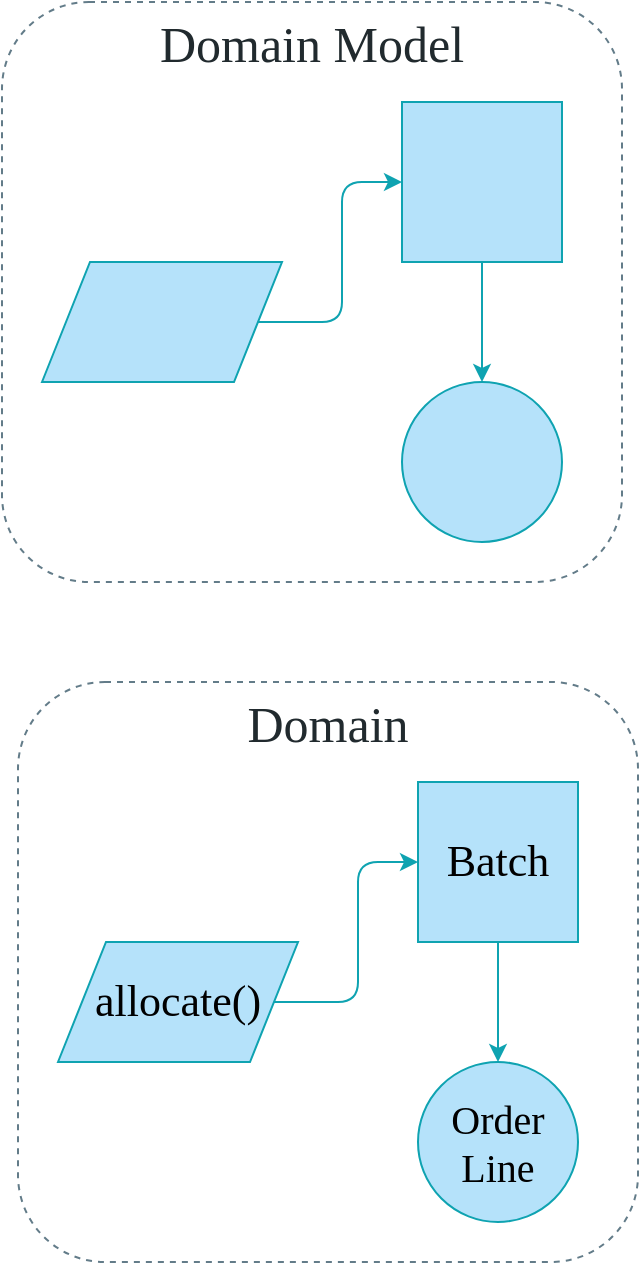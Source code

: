 <mxfile version="12.7.9" type="github" pages="11">
  <diagram id="rh1DttEXYZF73mCXou3R" name="Chapter 1">
    <mxGraphModel dx="1184" dy="675" grid="1" gridSize="10" guides="1" tooltips="1" connect="1" arrows="1" fold="1" page="1" pageScale="1" pageWidth="827" pageHeight="1169" math="0" shadow="0">
      <root>
        <mxCell id="0" />
        <mxCell id="1" parent="0" />
        <mxCell id="zBdPd-Kk8-VPhITQOztK-7" value="Domain" style="rounded=1;whiteSpace=wrap;html=1;fontFamily=Guardian Sans Cond Light;verticalAlign=top;fontSize=25;fontColor=#212A2E;fillColor=none;strokeColor=#637C89;dashed=1;" parent="1" vertex="1">
          <mxGeometry x="258" y="780" width="310" height="290" as="geometry" />
        </mxCell>
        <mxCell id="zBdPd-Kk8-VPhITQOztK-16" style="edgeStyle=orthogonalEdgeStyle;orthogonalLoop=1;jettySize=auto;html=1;fontSize=14;strokeColor=#0FA3B1;fillColor=#B5E2FA;" parent="1" source="zBdPd-Kk8-VPhITQOztK-9" target="zBdPd-Kk8-VPhITQOztK-10" edge="1">
          <mxGeometry relative="1" as="geometry" />
        </mxCell>
        <mxCell id="zBdPd-Kk8-VPhITQOztK-9" value="Batch" style="whiteSpace=wrap;html=1;aspect=fixed;fontSize=22;strokeColor=#0FA3B1;fillColor=#B5E2FA;fontFamily=Guardian Sans Cond Light;" parent="1" vertex="1">
          <mxGeometry x="458" y="830" width="80" height="80" as="geometry" />
        </mxCell>
        <mxCell id="zBdPd-Kk8-VPhITQOztK-10" value="Order&lt;br style=&quot;font-size: 20px;&quot;&gt;Line" style="ellipse;whiteSpace=wrap;html=1;aspect=fixed;fontSize=20;strokeColor=#0FA3B1;fillColor=#B5E2FA;fontFamily=Guardian Sans Cond Light;" parent="1" vertex="1">
          <mxGeometry x="458" y="970" width="80" height="80" as="geometry" />
        </mxCell>
        <mxCell id="zBdPd-Kk8-VPhITQOztK-15" style="edgeStyle=orthogonalEdgeStyle;rounded=1;orthogonalLoop=1;jettySize=auto;html=1;fontSize=14;strokeColor=#0FA3B1;entryX=0;entryY=0.5;entryDx=0;entryDy=0;exitX=1;exitY=0.5;exitDx=0;exitDy=0;" parent="1" source="h__-pVFvE90nBYcSnK0_-1" target="zBdPd-Kk8-VPhITQOztK-9" edge="1">
          <mxGeometry relative="1" as="geometry">
            <mxPoint x="408" y="940" as="sourcePoint" />
          </mxGeometry>
        </mxCell>
        <mxCell id="h__-pVFvE90nBYcSnK0_-1" value="&lt;div align=&quot;center&quot;&gt;allocate()&lt;/div&gt;" style="shape=parallelogram;perimeter=parallelogramPerimeter;whiteSpace=wrap;html=1;strokeColor=#0FA3B1;fillColor=#B5E2FA;fontFamily=Guardian Sans Cond Light;fontSize=22;align=center;" parent="1" vertex="1">
          <mxGeometry x="278" y="910" width="120" height="60" as="geometry" />
        </mxCell>
        <mxCell id="PojBqAvhEMXJBaYIurbg-1" value="" style="group" parent="1" vertex="1" connectable="0">
          <mxGeometry x="250" y="440" width="310" height="290" as="geometry" />
        </mxCell>
        <mxCell id="mFvZ2es0t092gfShqrqf-1" value="Domain Model" style="rounded=1;whiteSpace=wrap;html=1;fontFamily=Guardian Sans Cond Light;verticalAlign=top;fontSize=25;fontColor=#212A2E;fillColor=none;strokeColor=#637C89;dashed=1;" parent="PojBqAvhEMXJBaYIurbg-1" vertex="1">
          <mxGeometry width="310" height="290" as="geometry" />
        </mxCell>
        <mxCell id="mFvZ2es0t092gfShqrqf-3" value="" style="whiteSpace=wrap;html=1;aspect=fixed;fontSize=22;strokeColor=#0FA3B1;fillColor=#B5E2FA;fontFamily=Guardian Sans Cond Light;" parent="PojBqAvhEMXJBaYIurbg-1" vertex="1">
          <mxGeometry x="200" y="50" width="80" height="80" as="geometry" />
        </mxCell>
        <mxCell id="mFvZ2es0t092gfShqrqf-4" value="" style="ellipse;whiteSpace=wrap;html=1;aspect=fixed;fontSize=20;strokeColor=#0FA3B1;fillColor=#B5E2FA;fontFamily=Guardian Sans Cond Light;" parent="PojBqAvhEMXJBaYIurbg-1" vertex="1">
          <mxGeometry x="200" y="190" width="80" height="80" as="geometry" />
        </mxCell>
        <mxCell id="mFvZ2es0t092gfShqrqf-2" style="edgeStyle=orthogonalEdgeStyle;orthogonalLoop=1;jettySize=auto;html=1;fontSize=14;strokeColor=#0FA3B1;fillColor=#B5E2FA;" parent="PojBqAvhEMXJBaYIurbg-1" source="mFvZ2es0t092gfShqrqf-3" target="mFvZ2es0t092gfShqrqf-4" edge="1">
          <mxGeometry relative="1" as="geometry" />
        </mxCell>
        <mxCell id="mFvZ2es0t092gfShqrqf-5" style="edgeStyle=orthogonalEdgeStyle;rounded=1;orthogonalLoop=1;jettySize=auto;html=1;fontSize=14;strokeColor=#0FA3B1;entryX=0;entryY=0.5;entryDx=0;entryDy=0;exitX=1;exitY=0.5;exitDx=0;exitDy=0;" parent="PojBqAvhEMXJBaYIurbg-1" source="mFvZ2es0t092gfShqrqf-6" target="mFvZ2es0t092gfShqrqf-3" edge="1">
          <mxGeometry relative="1" as="geometry">
            <mxPoint x="150" y="160" as="sourcePoint" />
          </mxGeometry>
        </mxCell>
        <mxCell id="mFvZ2es0t092gfShqrqf-6" value="" style="shape=parallelogram;perimeter=parallelogramPerimeter;whiteSpace=wrap;html=1;strokeColor=#0FA3B1;fillColor=#B5E2FA;fontFamily=Guardian Sans Cond Light;fontSize=22;align=center;" parent="PojBqAvhEMXJBaYIurbg-1" vertex="1">
          <mxGeometry x="20" y="130" width="120" height="60" as="geometry" />
        </mxCell>
      </root>
    </mxGraphModel>
  </diagram>
  <diagram id="XXAtRvt5FJcVqYL_RqBG" name="Chapter 2">
    
    <mxGraphModel dx="2471" dy="1005" grid="1" gridSize="10" guides="1" tooltips="1" connect="1" arrows="1" fold="1" page="1" pageScale="1" pageWidth="700" pageHeight="900" math="0" shadow="0">
      
      <root>
        
        <mxCell id="HixLZq6YcJ24gEQS4keF-0" />
        
        <mxCell id="HixLZq6YcJ24gEQS4keF-1" parent="HixLZq6YcJ24gEQS4keF-0" />
        
        <mxCell id="zxIM12oG5ylgCXzGS3_e-7" value="DB" style="shape=cylinder;whiteSpace=wrap;html=1;boundedLbl=1;backgroundOutline=1;strokeColor=#0FA3B1;fillColor=#B5E2FA;fontSize=23;fontColor=#212A2E;gradientColor=none;fontFamily=Guardian Sans Cond Light;" parent="HixLZq6YcJ24gEQS4keF-1" vertex="1">
          
          <mxGeometry x="-620" y="270" width="60" height="80" as="geometry" />
          
        </mxCell>
        
        <mxCell id="zxIM12oG5ylgCXzGS3_e-9" value="" style="edgeStyle=orthogonalEdgeStyle;orthogonalLoop=1;jettySize=auto;html=1;strokeColor=#0FA3B1;fillColor=#B5E2FA;fontSize=19;fontColor=#212A2E;fontFamily=Guardian Sans Cond Light;" parent="HixLZq6YcJ24gEQS4keF-1" source="5OFkLJhhuf6YR-htXEiZ-0" target="zxIM12oG5ylgCXzGS3_e-7" edge="1">
          
          <mxGeometry relative="1" as="geometry">
            
            <mxPoint x="-516.5" y="328" as="sourcePoint" />
            
          </mxGeometry>
          
        </mxCell>
        
        <mxCell id="zxIM12oG5ylgCXzGS3_e-10" value="Before" style="text;html=1;strokeColor=none;fillColor=none;align=center;verticalAlign=middle;whiteSpace=wrap;rounded=0;fontFamily=Guardian Sans Cond Light;fontSize=21;fontColor=#212A2E;fontStyle=4" parent="HixLZq6YcJ24gEQS4keF-1" vertex="1">
          
          <mxGeometry x="-680" y="40" width="62" height="20" as="geometry" />
          
        </mxCell>
        
        <mxCell id="zxIM12oG5ylgCXzGS3_e-11" value="" style="endArrow=none;dashed=1;html=1;strokeColor=#FFB570;fillColor=#B5E2FA;fontFamily=Guardian Sans Cond Light;fontSize=21;fontColor=#212A2E;" parent="HixLZq6YcJ24gEQS4keF-1" edge="1">
          
          <mxGeometry width="50" height="50" relative="1" as="geometry">
            
            <mxPoint x="-480" y="30" as="sourcePoint" />
            
            <mxPoint x="-480" y="370" as="targetPoint" />
            
          </mxGeometry>
          
        </mxCell>
        
        <mxCell id="1wh3EijwuCBZbh8hdQBC-0" value="After" style="text;html=1;strokeColor=none;fillColor=none;align=center;verticalAlign=middle;whiteSpace=wrap;rounded=0;fontFamily=Guardian Sans Cond Light;fontSize=21;fontColor=#212A2E;fontStyle=4" parent="HixLZq6YcJ24gEQS4keF-1" vertex="1">
          
          <mxGeometry x="-460" y="40" width="62" height="20" as="geometry" />
          
        </mxCell>
        
        <mxCell id="7aJNSnnAhlagL2kFDV5p-0" style="edgeStyle=orthogonalEdgeStyle;orthogonalLoop=1;jettySize=auto;html=1;strokeColor=#637C89;fillColor=#B5E2FA;fontFamily=Guardian Sans Cond Light;fontSize=12;fontColor=#212A2E;" parent="HixLZq6YcJ24gEQS4keF-1" source="zxIM12oG5ylgCXzGS3_e-51" edge="1">
          
          <mxGeometry relative="1" as="geometry">
            
            <mxPoint x="-280" y="169.966" as="targetPoint" />
            
            <Array as="points">
              
              <mxPoint x="-250" y="170" />
              
              <mxPoint x="-250" y="170" />
              
            </Array>
            
          </mxGeometry>
          
        </mxCell>
        
        <mxCell id="zxIM12oG5ylgCXzGS3_e-50" value="&lt;font style=&quot;font-size: 22px;&quot; color=&quot;#212A2E&quot;&gt;Repositories&lt;/font&gt;" style="whiteSpace=wrap;html=1;strokeColor=#637C89;fillColor=none;gradientColor=none;fontFamily=Guardian Sans Cond Light;fontSize=22;fontColor=#000000;verticalAlign=top;rounded=1;dashed=1;" parent="HixLZq6YcJ24gEQS4keF-1" vertex="1">
          
          <mxGeometry x="-260" y="80" width="260" height="160" as="geometry" />
          
        </mxCell>
        
        <mxCell id="zxIM12oG5ylgCXzGS3_e-51" value="&lt;font style=&quot;font-size: 16px;&quot; color=&quot;#212A2E&quot;&gt;Abstract Repository&lt;br style=&quot;font-size: 16px;&quot;&gt;&lt;/font&gt;" style="whiteSpace=wrap;html=1;strokeColor=#F7A072;fillColor=#EDDEA4;gradientColor=none;fontFamily=Guardian Sans Cond Light;fontSize=16;fontColor=#212A2E;verticalAlign=top;" parent="HixLZq6YcJ24gEQS4keF-1" vertex="1">
          
          <mxGeometry x="-240" y="125" width="70" height="95" as="geometry" />
          
        </mxCell>
        
        <mxCell id="ztDzs8cEOUfy_udi08FF-7" value="" style="edgeStyle=orthogonalEdgeStyle;rounded=0;orthogonalLoop=1;jettySize=auto;html=1;exitX=0.5;exitY=1;exitDx=0;exitDy=0;fontFamily=Guardian Sans Cond Light;fontSize=19;strokeColor=#0FA3B1;" parent="HixLZq6YcJ24gEQS4keF-1" source="zxIM12oG5ylgCXzGS3_e-59" target="mdXzqfrmA79zWNFVQNSs-1" edge="1">
          
          <mxGeometry relative="1" as="geometry">
            
            <mxPoint x="-82" y="487" as="targetPoint" />
            
          </mxGeometry>
          
        </mxCell>
        
        <mxCell id="zxIM12oG5ylgCXzGS3_e-59" value="SQLAlchemy&lt;br style=&quot;font-size: 16px;&quot;&gt;&lt;font style=&quot;font-size: 16px;&quot;&gt;Repository&lt;/font&gt;" style="whiteSpace=wrap;html=1;strokeColor=#F7A072;fillColor=#EDDEA4;gradientColor=none;fontFamily=Guardian Sans Cond Light;fontSize=16;fontColor=#212A2E;verticalAlign=top;" parent="HixLZq6YcJ24gEQS4keF-1" vertex="1">
          
          <mxGeometry x="-100" y="125" width="80" height="95" as="geometry" />
          
        </mxCell>
        
        <mxCell id="S2fqLNld4azvE4QbebMJ-3" value="implements" style="endArrow=block;dashed=1;endFill=0;endSize=9;html=1;strokeColor=#000000;fillColor=#B5E2FA;fontFamily=Guardian Sans Cond Light;fontSize=14;fontColor=#212A2E;startSize=4;entryX=1;entryY=0.5;entryDx=0;entryDy=0;exitX=0;exitY=0.5;exitDx=0;exitDy=0;labelPosition=center;verticalLabelPosition=top;align=center;verticalAlign=bottom;spacingBottom=5;" parent="HixLZq6YcJ24gEQS4keF-1" source="zxIM12oG5ylgCXzGS3_e-59" target="zxIM12oG5ylgCXzGS3_e-51" edge="1">
          
          <mxGeometry width="160" relative="1" as="geometry">
            
            <mxPoint x="-263.239" y="324.37" as="sourcePoint" />
            
            <mxPoint x="-395.004" y="324.37" as="targetPoint" />
            
          </mxGeometry>
          
        </mxCell>
        
        <mxCell id="mdXzqfrmA79zWNFVQNSs-1" value="DB" style="shape=cylinder;whiteSpace=wrap;html=1;boundedLbl=1;backgroundOutline=1;strokeColor=#0FA3B1;fillColor=#B5E2FA;fontSize=23;fontColor=#212A2E;gradientColor=none;fontFamily=Guardian Sans Cond Light;" parent="HixLZq6YcJ24gEQS4keF-1" vertex="1">
          
          <mxGeometry x="-90" y="270" width="60" height="80" as="geometry" />
          
        </mxCell>
        
        <mxCell id="5OFkLJhhuf6YR-htXEiZ-0" value="Domain" style="rounded=1;whiteSpace=wrap;html=1;fontFamily=Guardian Sans Cond Light;verticalAlign=top;fontSize=25;fontColor=#212A2E;fillColor=none;strokeColor=#637C89;dashed=1;" parent="HixLZq6YcJ24gEQS4keF-1" vertex="1">
          
          <mxGeometry x="-680" y="80" width="180" height="160" as="geometry" />
          
        </mxCell>
        
        <mxCell id="5OFkLJhhuf6YR-htXEiZ-2" value="" style="whiteSpace=wrap;html=1;aspect=fixed;fontSize=22;strokeColor=#0FA3B1;fillColor=#B5E2FA;fontFamily=Guardian Sans Cond Light;" parent="HixLZq6YcJ24gEQS4keF-1" vertex="1">
          
          <mxGeometry x="-560" y="120" width="40" height="40" as="geometry" />
          
        </mxCell>
        
        <mxCell id="5OFkLJhhuf6YR-htXEiZ-3" value="" style="ellipse;whiteSpace=wrap;html=1;aspect=fixed;fontSize=20;strokeColor=#0FA3B1;fillColor=#B5E2FA;fontFamily=Guardian Sans Cond Light;" parent="HixLZq6YcJ24gEQS4keF-1" vertex="1">
          
          <mxGeometry x="-560" y="190" width="40" height="40" as="geometry" />
          
        </mxCell>
        
        <mxCell id="5OFkLJhhuf6YR-htXEiZ-1" style="edgeStyle=orthogonalEdgeStyle;orthogonalLoop=1;jettySize=auto;html=1;fontSize=14;strokeColor=#0FA3B1;fillColor=#B5E2FA;" parent="HixLZq6YcJ24gEQS4keF-1" source="5OFkLJhhuf6YR-htXEiZ-2" target="5OFkLJhhuf6YR-htXEiZ-3" edge="1">
          
          <mxGeometry relative="1" as="geometry" />
          
        </mxCell>
        
        <mxCell id="5OFkLJhhuf6YR-htXEiZ-4" style="edgeStyle=orthogonalEdgeStyle;rounded=1;orthogonalLoop=1;jettySize=auto;html=1;fontSize=14;strokeColor=#0FA3B1;entryX=0;entryY=0.5;entryDx=0;entryDy=0;exitX=1;exitY=0.5;exitDx=0;exitDy=0;" parent="HixLZq6YcJ24gEQS4keF-1" source="5OFkLJhhuf6YR-htXEiZ-5" target="5OFkLJhhuf6YR-htXEiZ-2" edge="1">
          
          <mxGeometry relative="1" as="geometry">
            
            <mxPoint x="-603.375" y="171.08" as="sourcePoint" />
            
          </mxGeometry>
          
        </mxCell>
        
        <mxCell id="5OFkLJhhuf6YR-htXEiZ-5" value="" style="shape=parallelogram;perimeter=parallelogramPerimeter;whiteSpace=wrap;html=1;strokeColor=#0FA3B1;fillColor=#B5E2FA;fontFamily=Guardian Sans Cond Light;fontSize=22;align=center;" parent="HixLZq6YcJ24gEQS4keF-1" vertex="1">
          
          <mxGeometry x="-660" y="160" width="60" height="30" as="geometry" />
          
        </mxCell>
        
        <mxCell id="HE5UpjC2JdiqaeQOSkUK-0" value="Domain" style="rounded=1;whiteSpace=wrap;html=1;fontFamily=Guardian Sans Cond Light;verticalAlign=top;fontSize=25;fontColor=#212A2E;fillColor=none;strokeColor=#637C89;dashed=1;" parent="HixLZq6YcJ24gEQS4keF-1" vertex="1">
          
          <mxGeometry x="-460" y="80" width="180" height="160" as="geometry" />
          
        </mxCell>
        
        <mxCell id="HE5UpjC2JdiqaeQOSkUK-1" value="" style="whiteSpace=wrap;html=1;aspect=fixed;fontSize=22;strokeColor=#0FA3B1;fillColor=#B5E2FA;fontFamily=Guardian Sans Cond Light;" parent="HixLZq6YcJ24gEQS4keF-1" vertex="1">
          
          <mxGeometry x="-340" y="120" width="40" height="40" as="geometry" />
          
        </mxCell>
        
        <mxCell id="HE5UpjC2JdiqaeQOSkUK-2" value="" style="ellipse;whiteSpace=wrap;html=1;aspect=fixed;fontSize=20;strokeColor=#0FA3B1;fillColor=#B5E2FA;fontFamily=Guardian Sans Cond Light;" parent="HixLZq6YcJ24gEQS4keF-1" vertex="1">
          
          <mxGeometry x="-340" y="190" width="40" height="40" as="geometry" />
          
        </mxCell>
        
        <mxCell id="HE5UpjC2JdiqaeQOSkUK-3" style="edgeStyle=orthogonalEdgeStyle;orthogonalLoop=1;jettySize=auto;html=1;fontSize=14;strokeColor=#0FA3B1;fillColor=#B5E2FA;" parent="HixLZq6YcJ24gEQS4keF-1" source="HE5UpjC2JdiqaeQOSkUK-1" target="HE5UpjC2JdiqaeQOSkUK-2" edge="1">
          
          <mxGeometry relative="1" as="geometry" />
          
        </mxCell>
        
        <mxCell id="HE5UpjC2JdiqaeQOSkUK-4" style="edgeStyle=orthogonalEdgeStyle;rounded=1;orthogonalLoop=1;jettySize=auto;html=1;fontSize=14;strokeColor=#0FA3B1;entryX=0;entryY=0.5;entryDx=0;entryDy=0;exitX=1;exitY=0.5;exitDx=0;exitDy=0;" parent="HixLZq6YcJ24gEQS4keF-1" source="HE5UpjC2JdiqaeQOSkUK-5" target="HE5UpjC2JdiqaeQOSkUK-1" edge="1">
          
          <mxGeometry relative="1" as="geometry">
            
            <mxPoint x="-383.375" y="171.08" as="sourcePoint" />
            
          </mxGeometry>
          
        </mxCell>
        
        <mxCell id="HE5UpjC2JdiqaeQOSkUK-5" value="" style="shape=parallelogram;perimeter=parallelogramPerimeter;whiteSpace=wrap;html=1;strokeColor=#0FA3B1;fillColor=#B5E2FA;fontFamily=Guardian Sans Cond Light;fontSize=22;align=center;" parent="HixLZq6YcJ24gEQS4keF-1" vertex="1">
          
          <mxGeometry x="-440" y="160" width="60" height="30" as="geometry" />
          
        </mxCell>
        
      </root>
      
    </mxGraphModel>
    
  </diagram>
  <diagram id="NHkTZTC70baef07vMxO1" name="Chapter 4">
    <mxGraphModel dx="1184" dy="675" grid="1" gridSize="5" guides="1" tooltips="1" connect="1" arrows="1" fold="1" page="1" pageScale="1" pageWidth="700" pageHeight="900" math="0" shadow="0">
      <root>
        <mxCell id="UpYtYfSxNZCEmPBrE3a4-0" />
        <mxCell id="UpYtYfSxNZCEmPBrE3a4-1" parent="UpYtYfSxNZCEmPBrE3a4-0" />
        <mxCell id="BPTnBf0R8jXtlHTzXCeU-2" value="instantiates" style="edgeStyle=orthogonalEdgeStyle;orthogonalLoop=1;jettySize=auto;html=1;strokeColor=#F7A072;fillColor=#f5f5f5;fontFamily=Guardian Sans Cond Light;fontSize=11;fontColor=#4D4D4D;exitX=0.5;exitY=0;exitDx=0;exitDy=0;comic=0;shadow=0;strokeWidth=2;fontStyle=1;endSize=4;" parent="UpYtYfSxNZCEmPBrE3a4-1" source="-l9xA3Ztxztt4yP418-Y-32" target="BPTnBf0R8jXtlHTzXCeU-0" edge="1">
          <mxGeometry x="-0.258" relative="1" as="geometry">
            <mxPoint x="1234" y="411" as="targetPoint" />
            <Array as="points">
              <mxPoint x="889" y="130" />
              <mxPoint x="1245" y="130" />
              <mxPoint x="1245" y="415" />
            </Array>
            <mxPoint x="1128.73" y="133.759" as="sourcePoint" />
            <mxPoint as="offset" />
          </mxGeometry>
        </mxCell>
        <mxCell id="9u0jrQUxxR2EQTe6NVSX-13" value="models.allocate()" style="edgeStyle=orthogonalEdgeStyle;rounded=1;jumpStyle=arc;orthogonalLoop=1;jettySize=auto;html=1;fontSize=11;fontColor=#212A2E;entryX=0.5;entryY=0;entryDx=0;entryDy=0;fontFamily=Guardian Sans Cond Light;strokeColor=#637C89;fillColor=#B5E2FA;exitX=0.5;exitY=1;exitDx=0;exitDy=0;" parent="UpYtYfSxNZCEmPBrE3a4-1" source="RP_yprfczkW6Dd-ekdvI-19" target="a_VK5tRrrHFtkJXC6wZM-8" edge="1">
          <mxGeometry relative="1" as="geometry">
            <mxPoint x="220" y="150" as="targetPoint" />
            <Array as="points">
              <mxPoint x="280" y="180" />
              <mxPoint x="195" y="180" />
            </Array>
          </mxGeometry>
        </mxCell>
        <mxCell id="9u0jrQUxxR2EQTe6NVSX-15" value="list/add batches" style="edgeStyle=orthogonalEdgeStyle;rounded=1;jumpStyle=arc;orthogonalLoop=1;jettySize=auto;html=1;fontSize=11;fontColor=#212A2E;entryX=0.5;entryY=0;entryDx=0;entryDy=0;fontFamily=Guardian Sans Cond Light;strokeColor=#637C89;fillColor=#B5E2FA;exitX=0.5;exitY=1;exitDx=0;exitDy=0;" parent="UpYtYfSxNZCEmPBrE3a4-1" source="RP_yprfczkW6Dd-ekdvI-19" target="a_VK5tRrrHFtkJXC6wZM-1" edge="1">
          <mxGeometry relative="1" as="geometry">
            <mxPoint x="441" y="151" as="targetPoint" />
            <Array as="points">
              <mxPoint x="290" y="180" />
              <mxPoint x="380" y="180" />
            </Array>
          </mxGeometry>
        </mxCell>
        <mxCell id="RP_yprfczkW6Dd-ekdvI-19" value="Tests" style="whiteSpace=wrap;html=1;aspect=fixed;strokeColor=#0FA3B1;fillColor=#B5E2FA;gradientColor=none;fontFamily=Guardian Sans Cond Light;fontSize=11;fontColor=#212A2E;" parent="UpYtYfSxNZCEmPBrE3a4-1" vertex="1">
          <mxGeometry x="250" y="100" width="60" height="60" as="geometry" />
        </mxCell>
        <mxCell id="-l9xA3Ztxztt4yP418-Y-12" value="DB" style="shape=cylinder;whiteSpace=wrap;html=1;boundedLbl=1;backgroundOutline=1;strokeColor=#0FA3B1;fillColor=#B5E2FA;fontSize=11;fontColor=#212A2E;gradientColor=none;fontFamily=Guardian Sans Cond Light;" parent="UpYtYfSxNZCEmPBrE3a4-1" vertex="1">
          <mxGeometry x="1136.46" y="465" width="47.54" height="45" as="geometry" />
        </mxCell>
        <mxCell id="-l9xA3Ztxztt4yP418-Y-40" value="invoke" style="edgeStyle=orthogonalEdgeStyle;orthogonalLoop=1;jettySize=auto;html=1;strokeColor=#637C89;fillColor=#B5E2FA;fontFamily=Guardian Sans Cond Light;fontSize=10;fontColor=#212A2E;entryX=0.085;entryY=0.006;entryDx=0;entryDy=0;entryPerimeter=0;" parent="UpYtYfSxNZCEmPBrE3a4-1" source="-l9xA3Ztxztt4yP418-Y-32" target="-l9xA3Ztxztt4yP418-Y-33" edge="1">
          <mxGeometry x="0.003" relative="1" as="geometry">
            <mxPoint x="1076" y="80.39" as="sourcePoint" />
            <Array as="points" />
            <mxPoint x="890.52" y="240.25" as="targetPoint" />
            <mxPoint as="offset" />
          </mxGeometry>
        </mxCell>
        <mxCell id="-l9xA3Ztxztt4yP418-Y-32" value="Flask" style="whiteSpace=wrap;html=1;aspect=fixed;strokeColor=#FFB570;fillColor=#EDDEA4;gradientColor=none;fontFamily=Guardian Sans Cond Light;fontSize=11;fontColor=#4D4D4D;strokeWidth=3;comic=0;shadow=0;fontStyle=1" parent="UpYtYfSxNZCEmPBrE3a4-1" vertex="1">
          <mxGeometry x="860" y="150" width="60" height="60" as="geometry" />
        </mxCell>
        <mxCell id="-l9xA3Ztxztt4yP418-Y-41" value="invoke" style="edgeStyle=orthogonalEdgeStyle;orthogonalLoop=1;jettySize=auto;html=1;strokeColor=#637C89;fillColor=#B5E2FA;fontFamily=Guardian Sans Cond Light;fontSize=10;fontColor=#212A2E;exitX=0.5;exitY=1;exitDx=0;exitDy=0;entryX=0.321;entryY=0;entryDx=0;entryDy=0;entryPerimeter=0;" parent="UpYtYfSxNZCEmPBrE3a4-1" source="-l9xA3Ztxztt4yP418-Y-34" target="-l9xA3Ztxztt4yP418-Y-33" edge="1">
          <mxGeometry relative="1" as="geometry">
            <mxPoint x="976" y="239.39" as="targetPoint" />
            <Array as="points" />
            <mxPoint x="1114" y="220.39" as="sourcePoint" />
          </mxGeometry>
        </mxCell>
        <mxCell id="-l9xA3Ztxztt4yP418-Y-61" value="&lt;div&gt;instantiate&lt;/div&gt;" style="edgeStyle=orthogonalEdgeStyle;orthogonalLoop=1;jettySize=auto;html=1;strokeColor=#F7A072;fillColor=#f5f5f5;fontFamily=Guardian Sans Cond Light;fontSize=11;fontColor=#4D4D4D;exitX=1;exitY=0.5;exitDx=0;exitDy=0;comic=0;shadow=0;strokeWidth=2;fontStyle=1;endSize=4;startSize=6;" parent="UpYtYfSxNZCEmPBrE3a4-1" source="-l9xA3Ztxztt4yP418-Y-34" target="-l9xA3Ztxztt4yP418-Y-21" edge="1">
          <mxGeometry x="-0.539" relative="1" as="geometry">
            <mxPoint x="1270" y="419" as="targetPoint" />
            <Array as="points">
              <mxPoint x="1230" y="180" />
              <mxPoint x="1230" y="371" />
            </Array>
            <mxPoint as="offset" />
          </mxGeometry>
        </mxCell>
        <mxCell id="-l9xA3Ztxztt4yP418-Y-34" value="Tests" style="whiteSpace=wrap;html=1;aspect=fixed;strokeColor=#0FA3B1;fillColor=#B5E2FA;gradientColor=none;fontFamily=Guardian Sans Cond Light;fontSize=11;fontColor=#212A2E;" parent="UpYtYfSxNZCEmPBrE3a4-1" vertex="1">
          <mxGeometry x="946.0" y="150" width="59.61" height="59.61" as="geometry" />
        </mxCell>
        <mxCell id="-l9xA3Ztxztt4yP418-Y-56" value="retrieves" style="edgeStyle=orthogonalEdgeStyle;orthogonalLoop=1;jettySize=auto;html=1;strokeColor=#637C89;fillColor=#B5E2FA;fontFamily=Guardian Sans Cond Light;fontSize=10;fontColor=#212A2E;labelPosition=center;verticalLabelPosition=top;align=center;verticalAlign=bottom;spacing=4;" parent="UpYtYfSxNZCEmPBrE3a4-1" source="-l9xA3Ztxztt4yP418-Y-19" target="9u0jrQUxxR2EQTe6NVSX-1" edge="1">
          <mxGeometry relative="1" as="geometry">
            <mxPoint x="970" y="381.429" as="targetPoint" />
          </mxGeometry>
        </mxCell>
        <mxCell id="9u0jrQUxxR2EQTe6NVSX-8" value="models.allocate()" style="edgeStyle=orthogonalEdgeStyle;rounded=1;jumpStyle=arc;orthogonalLoop=1;jettySize=auto;html=1;fontSize=10;entryX=0.5;entryY=0;entryDx=0;entryDy=0;fontFamily=Guardian Sans Cond Light;fontColor=#212A2E;strokeColor=#637C89;fillColor=#B5E2FA;" parent="UpYtYfSxNZCEmPBrE3a4-1" source="-l9xA3Ztxztt4yP418-Y-33" target="9u0jrQUxxR2EQTe6NVSX-1" edge="1">
          <mxGeometry relative="1" as="geometry">
            <Array as="points">
              <mxPoint x="1045" y="310" />
              <mxPoint x="920" y="310" />
            </Array>
          </mxGeometry>
        </mxCell>
        <mxCell id="9u0jrQUxxR2EQTe6NVSX-9" value="list/add batches" style="edgeStyle=orthogonalEdgeStyle;rounded=1;jumpStyle=arc;orthogonalLoop=1;jettySize=auto;html=1;fontSize=10;fontFamily=Guardian Sans Cond Light;fontColor=#212A2E;strokeColor=#637C89;fillColor=#B5E2FA;" parent="UpYtYfSxNZCEmPBrE3a4-1" source="-l9xA3Ztxztt4yP418-Y-33" target="-l9xA3Ztxztt4yP418-Y-19" edge="1">
          <mxGeometry relative="1" as="geometry">
            <Array as="points">
              <mxPoint x="1045" y="310" />
              <mxPoint x="1130" y="310" />
            </Array>
          </mxGeometry>
        </mxCell>
        <mxCell id="-l9xA3Ztxztt4yP418-Y-33" value="&amp;nbsp; Service Layer" style="rounded=1;whiteSpace=wrap;html=1;fontFamily=Guardian Sans Cond Light;verticalAlign=top;fontSize=11;fontColor=#0FA3B1;fillColor=none;strokeColor=#0FA3B1;fontStyle=0;dashed=1;align=left;" parent="UpYtYfSxNZCEmPBrE3a4-1" vertex="1">
          <mxGeometry x="860" y="245" width="360" height="55" as="geometry" />
        </mxCell>
        <mxCell id="-l9xA3Ztxztt4yP418-Y-31" value="services.allocate()" style="shape=parallelogram;perimeter=parallelogramPerimeter;whiteSpace=wrap;html=1;fontFamily=Guardian Sans Cond Light;fontSize=11;fontColor=#4D4D4D;align=center;strokeColor=#FFB570;fillColor=#EDDEA4;strokeWidth=3;gradientColor=none;comic=0;shadow=0;fontStyle=1" parent="UpYtYfSxNZCEmPBrE3a4-1" vertex="1">
          <mxGeometry x="921" y="255.83" width="140" height="34.56" as="geometry" />
        </mxCell>
        <mxCell id="-l9xA3Ztxztt4yP418-Y-35" value="services.add_batch()" style="shape=parallelogram;perimeter=parallelogramPerimeter;whiteSpace=wrap;html=1;fontFamily=Guardian Sans Cond Light;fontSize=11;fontColor=#4D4D4D;align=center;strokeColor=#FFB570;fillColor=#EDDEA4;strokeWidth=3;gradientColor=none;comic=0;shadow=0;fontStyle=1" parent="UpYtYfSxNZCEmPBrE3a4-1" vertex="1">
          <mxGeometry x="1061" y="255.83" width="140" height="34.56" as="geometry" />
        </mxCell>
        <mxCell id="a_VK5tRrrHFtkJXC6wZM-0" style="edgeStyle=orthogonalEdgeStyle;orthogonalLoop=1;jettySize=auto;html=1;strokeColor=#637C89;fillColor=#B5E2FA;fontFamily=Guardian Sans Cond Light;fontSize=11;fontColor=#212A2E;entryX=1.006;entryY=0.533;entryDx=0;entryDy=0;entryPerimeter=0;" parent="UpYtYfSxNZCEmPBrE3a4-1" source="a_VK5tRrrHFtkJXC6wZM-2" target="a_VK5tRrrHFtkJXC6wZM-8" edge="1">
          <mxGeometry relative="1" as="geometry">
            <mxPoint x="319.759" y="310.31" as="targetPoint" />
          </mxGeometry>
        </mxCell>
        <mxCell id="a_VK5tRrrHFtkJXC6wZM-3" value="" style="edgeStyle=orthogonalEdgeStyle;rounded=1;orthogonalLoop=1;jettySize=auto;html=1;fontFamily=Guardian Sans Cond Light;fontSize=11;strokeColor=#637C89;fontColor=#212A2E;fillColor=#B5E2FA;" parent="UpYtYfSxNZCEmPBrE3a4-1" source="a_VK5tRrrHFtkJXC6wZM-4" target="a_VK5tRrrHFtkJXC6wZM-6" edge="1">
          <mxGeometry relative="1" as="geometry">
            <mxPoint x="498" y="617" as="targetPoint" />
            <Array as="points" />
          </mxGeometry>
        </mxCell>
        <mxCell id="a_VK5tRrrHFtkJXC6wZM-6" value="DB" style="shape=cylinder;whiteSpace=wrap;html=1;boundedLbl=1;backgroundOutline=1;strokeColor=#0FA3B1;fillColor=#B5E2FA;fontSize=11;fontColor=#212A2E;gradientColor=none;fontFamily=Guardian Sans Cond Light;" parent="UpYtYfSxNZCEmPBrE3a4-1" vertex="1">
          <mxGeometry x="383.75" y="360" width="47.5" height="45" as="geometry" />
        </mxCell>
        <mxCell id="a_VK5tRrrHFtkJXC6wZM-7" value="" style="group;fontSize=11;" parent="UpYtYfSxNZCEmPBrE3a4-1" vertex="1" connectable="0">
          <mxGeometry x="125" y="200" width="140" height="140" as="geometry" />
        </mxCell>
        <mxCell id="a_VK5tRrrHFtkJXC6wZM-8" value="Domain" style="rounded=1;whiteSpace=wrap;html=1;fontFamily=Guardian Sans Cond Light;verticalAlign=top;fontSize=11;fontColor=#212A2E;fillColor=none;strokeColor=#637C89;dashed=1;" parent="a_VK5tRrrHFtkJXC6wZM-7" vertex="1">
          <mxGeometry width="140" height="140" as="geometry" />
        </mxCell>
        <mxCell id="a_VK5tRrrHFtkJXC6wZM-9" value="" style="whiteSpace=wrap;html=1;aspect=fixed;fontSize=11;strokeColor=#0FA3B1;fillColor=#B5E2FA;fontFamily=Guardian Sans Cond Light;" parent="a_VK5tRrrHFtkJXC6wZM-7" vertex="1">
          <mxGeometry x="84" y="42" width="26" height="26" as="geometry" />
        </mxCell>
        <mxCell id="a_VK5tRrrHFtkJXC6wZM-10" value="" style="ellipse;whiteSpace=wrap;html=1;aspect=fixed;fontSize=11;strokeColor=#0FA3B1;fillColor=#B5E2FA;fontFamily=Guardian Sans Cond Light;" parent="a_VK5tRrrHFtkJXC6wZM-7" vertex="1">
          <mxGeometry x="84" y="91" width="26" height="26" as="geometry" />
        </mxCell>
        <mxCell id="a_VK5tRrrHFtkJXC6wZM-11" style="edgeStyle=orthogonalEdgeStyle;orthogonalLoop=1;jettySize=auto;html=1;fontSize=11;strokeColor=#0FA3B1;fillColor=#B5E2FA;" parent="a_VK5tRrrHFtkJXC6wZM-7" source="a_VK5tRrrHFtkJXC6wZM-9" target="a_VK5tRrrHFtkJXC6wZM-10" edge="1">
          <mxGeometry relative="1" as="geometry" />
        </mxCell>
        <mxCell id="a_VK5tRrrHFtkJXC6wZM-12" style="edgeStyle=orthogonalEdgeStyle;rounded=1;orthogonalLoop=1;jettySize=auto;html=1;fontSize=11;strokeColor=#0FA3B1;entryX=0;entryY=0.5;entryDx=0;entryDy=0;exitX=1;exitY=0.5;exitDx=0;exitDy=0;" parent="a_VK5tRrrHFtkJXC6wZM-7" source="a_VK5tRrrHFtkJXC6wZM-13" target="a_VK5tRrrHFtkJXC6wZM-9" edge="1">
          <mxGeometry relative="1" as="geometry">
            <mxPoint x="53.638" y="77.756" as="sourcePoint" />
            <Array as="points">
              <mxPoint x="70" y="80" />
              <mxPoint x="70" y="55" />
            </Array>
          </mxGeometry>
        </mxCell>
        <mxCell id="a_VK5tRrrHFtkJXC6wZM-13" value="" style="shape=parallelogram;perimeter=parallelogramPerimeter;whiteSpace=wrap;html=1;strokeColor=#0FA3B1;fillColor=#B5E2FA;fontFamily=Guardian Sans Cond Light;fontSize=11;align=center;" parent="a_VK5tRrrHFtkJXC6wZM-7" vertex="1">
          <mxGeometry x="14" y="70" width="42" height="21" as="geometry" />
        </mxCell>
        <mxCell id="04pe3aHLUQfokXrWPP43-0" value="" style="group;fontSize=11;" parent="UpYtYfSxNZCEmPBrE3a4-1" vertex="1" connectable="0">
          <mxGeometry x="860" y="327" width="120" height="120" as="geometry" />
        </mxCell>
        <mxCell id="9u0jrQUxxR2EQTe6NVSX-7" value="" style="group;fontSize=11;" parent="04pe3aHLUQfokXrWPP43-0" vertex="1" connectable="0">
          <mxGeometry width="120" height="120" as="geometry" />
        </mxCell>
        <mxCell id="9u0jrQUxxR2EQTe6NVSX-1" value="&lt;font style=&quot;font-size: 11px;&quot;&gt;Domain&lt;br style=&quot;font-size: 11px;&quot;&gt;&lt;/font&gt;" style="rounded=1;whiteSpace=wrap;html=1;fontFamily=Guardian Sans Cond Light;verticalAlign=top;fontSize=11;fontColor=#212A2E;fillColor=none;strokeColor=#637C89;dashed=1;" parent="9u0jrQUxxR2EQTe6NVSX-7" vertex="1">
          <mxGeometry width="120" height="120" as="geometry" />
        </mxCell>
        <mxCell id="9u0jrQUxxR2EQTe6NVSX-2" value="" style="whiteSpace=wrap;html=1;aspect=fixed;fontSize=11;strokeColor=#0FA3B1;fillColor=#B5E2FA;fontFamily=Guardian Sans Cond Light;" parent="9u0jrQUxxR2EQTe6NVSX-7" vertex="1">
          <mxGeometry x="80" y="40" width="25" height="25" as="geometry" />
        </mxCell>
        <mxCell id="9u0jrQUxxR2EQTe6NVSX-3" value="" style="ellipse;whiteSpace=wrap;html=1;aspect=fixed;fontSize=11;strokeColor=#0FA3B1;fillColor=#B5E2FA;fontFamily=Guardian Sans Cond Light;" parent="9u0jrQUxxR2EQTe6NVSX-7" vertex="1">
          <mxGeometry x="79.999" y="80.001" width="25" height="25" as="geometry" />
        </mxCell>
        <mxCell id="9u0jrQUxxR2EQTe6NVSX-4" style="edgeStyle=orthogonalEdgeStyle;orthogonalLoop=1;jettySize=auto;html=1;fontSize=11;strokeColor=#0FA3B1;fillColor=#B5E2FA;opacity=30;exitX=0.5;exitY=1;exitDx=0;exitDy=0;entryX=0.5;entryY=0;entryDx=0;entryDy=0;" parent="9u0jrQUxxR2EQTe6NVSX-7" source="9u0jrQUxxR2EQTe6NVSX-2" target="9u0jrQUxxR2EQTe6NVSX-3" edge="1">
          <mxGeometry relative="1" as="geometry">
            <Array as="points">
              <mxPoint x="93" y="70" />
              <mxPoint x="93" y="70" />
            </Array>
          </mxGeometry>
        </mxCell>
        <mxCell id="9u0jrQUxxR2EQTe6NVSX-5" style="edgeStyle=orthogonalEdgeStyle;rounded=1;orthogonalLoop=1;jettySize=auto;html=1;fontSize=11;strokeColor=#0FA3B1;entryX=0;entryY=0.5;entryDx=0;entryDy=0;exitX=1;exitY=0.5;exitDx=0;exitDy=0;opacity=30;" parent="9u0jrQUxxR2EQTe6NVSX-7" source="9u0jrQUxxR2EQTe6NVSX-6" target="9u0jrQUxxR2EQTe6NVSX-2" edge="1">
          <mxGeometry relative="1" as="geometry">
            <mxPoint x="58.195" y="72.787" as="sourcePoint" />
            <Array as="points">
              <mxPoint x="65" y="70" />
              <mxPoint x="65" y="52" />
              <mxPoint x="70" y="52" />
            </Array>
          </mxGeometry>
        </mxCell>
        <mxCell id="9u0jrQUxxR2EQTe6NVSX-6" value="" style="shape=parallelogram;perimeter=parallelogramPerimeter;whiteSpace=wrap;html=1;strokeColor=#0FA3B1;fillColor=#B5E2FA;fontFamily=Guardian Sans Cond Light;fontSize=11;align=center;" parent="9u0jrQUxxR2EQTe6NVSX-7" vertex="1">
          <mxGeometry x="10.68" y="60.74" width="46.45" height="19.26" as="geometry" />
        </mxCell>
        <mxCell id="-PisfpzhNwJRXZTpOFiz-1" value="" style="group" parent="UpYtYfSxNZCEmPBrE3a4-1" vertex="1" connectable="0">
          <mxGeometry x="1020" y="327" width="200" height="120" as="geometry" />
        </mxCell>
        <mxCell id="-l9xA3Ztxztt4yP418-Y-19" value="&lt;font style=&quot;font-size: 11px;&quot; color=&quot;#212A2E&quot;&gt;Repositories&lt;/font&gt;" style="whiteSpace=wrap;html=1;strokeColor=#637C89;fillColor=none;gradientColor=none;fontFamily=Guardian Sans Cond Light;fontSize=11;fontColor=#000000;verticalAlign=top;rounded=1;dashed=1;" parent="-PisfpzhNwJRXZTpOFiz-1" vertex="1">
          <mxGeometry width="200" height="120" as="geometry" />
        </mxCell>
        <mxCell id="-l9xA3Ztxztt4yP418-Y-20" value="&lt;div style=&quot;font-size: 11px;&quot;&gt;Abstract&lt;/div&gt;&lt;div style=&quot;font-size: 11px;&quot;&gt;Repository&lt;br style=&quot;font-size: 11px;&quot;&gt;&lt;/div&gt;" style="whiteSpace=wrap;html=1;strokeColor=#0FA3B1;fillColor=#B5E2FA;gradientColor=none;fontFamily=Guardian Sans Cond Light;fontSize=11;fontColor=#212A2E;verticalAlign=top;" parent="-PisfpzhNwJRXZTpOFiz-1" vertex="1">
          <mxGeometry x="14" y="25.592" width="61" height="79.023" as="geometry" />
        </mxCell>
        <mxCell id="-l9xA3Ztxztt4yP418-Y-21" value="&lt;div style=&quot;font-size: 11px;&quot;&gt;FakeRepository&lt;/div&gt;&lt;div style=&quot;font-size: 11px;&quot;&gt;(in-memory)&lt;br style=&quot;font-size: 11px;&quot;&gt;&lt;/div&gt;" style="whiteSpace=wrap;html=1;strokeColor=#0FA3B1;fillColor=#B5E2FA;gradientColor=none;fontFamily=Guardian Sans Cond Light;fontSize=11;fontColor=#212A2E;verticalAlign=middle;" parent="-PisfpzhNwJRXZTpOFiz-1" vertex="1">
          <mxGeometry x="92.91" y="25.269" width="95.09" height="37.477" as="geometry" />
        </mxCell>
        <mxCell id="P7rxEh7kdZ8RUp2azC3J-2" value="" style="endArrow=block;dashed=1;endFill=0;endSize=6;html=1;strokeColor=#9E9E9E;fillColor=#B5E2FA;fontFamily=Guardian Sans Cond Light;fontSize=11;fontColor=#212A2E;" parent="-PisfpzhNwJRXZTpOFiz-1" source="BPTnBf0R8jXtlHTzXCeU-0" target="-l9xA3Ztxztt4yP418-Y-20" edge="1">
          <mxGeometry width="160" relative="1" as="geometry">
            <mxPoint x="-409.77" y="155.823" as="sourcePoint" />
            <mxPoint x="-173.705" y="155.823" as="targetPoint" />
          </mxGeometry>
        </mxCell>
        <mxCell id="BPTnBf0R8jXtlHTzXCeU-0" value="&lt;div style=&quot;font-size: 11px;&quot;&gt;&lt;font style=&quot;font-size: 11px;&quot;&gt;SQLAlchemy&lt;br style=&quot;font-size: 11px;&quot;&gt;Repository&lt;/font&gt;&lt;/div&gt;" style="whiteSpace=wrap;html=1;strokeColor=#0FA3B1;fillColor=#B5E2FA;gradientColor=none;fontFamily=Guardian Sans Cond Light;fontSize=11;fontColor=#212A2E;verticalAlign=middle;" parent="-PisfpzhNwJRXZTpOFiz-1" vertex="1">
          <mxGeometry x="92.45" y="70.438" width="95.55" height="35.062" as="geometry" />
        </mxCell>
        <mxCell id="BPTnBf0R8jXtlHTzXCeU-1" value="" style="endArrow=block;dashed=1;endFill=0;endSize=6;html=1;strokeColor=#9E9E9E;fillColor=#B5E2FA;fontFamily=Guardian Sans Cond Light;fontSize=11;fontColor=#212A2E;jumpStyle=none;" parent="-PisfpzhNwJRXZTpOFiz-1" source="-l9xA3Ztxztt4yP418-Y-21" target="-l9xA3Ztxztt4yP418-Y-20" edge="1">
          <mxGeometry width="160" relative="1" as="geometry">
            <mxPoint x="104.91" y="95.662" as="sourcePoint" />
            <mxPoint x="76.19" y="79.882" as="targetPoint" />
          </mxGeometry>
        </mxCell>
        <mxCell id="-l9xA3Ztxztt4yP418-Y-16" style="edgeStyle=orthogonalEdgeStyle;orthogonalLoop=1;jettySize=auto;html=1;strokeColor=#637C89;fillColor=#B5E2FA;fontFamily=Guardian Sans Cond Light;fontSize=11;fontColor=#212A2E;" parent="UpYtYfSxNZCEmPBrE3a4-1" source="BPTnBf0R8jXtlHTzXCeU-0" target="-l9xA3Ztxztt4yP418-Y-12" edge="1">
          <mxGeometry relative="1" as="geometry" />
        </mxCell>
        <mxCell id="a_VK5tRrrHFtkJXC6wZM-1" value="&lt;font style=&quot;font-size: 11px;&quot; color=&quot;#212A2E&quot;&gt;Repositories&lt;/font&gt;" style="whiteSpace=wrap;html=1;strokeColor=#637C89;fillColor=none;gradientColor=none;fontFamily=Guardian Sans Cond Light;fontSize=11;fontColor=#000000;verticalAlign=top;rounded=1;dashed=1;" parent="UpYtYfSxNZCEmPBrE3a4-1" vertex="1">
          <mxGeometry x="295" y="200" width="150" height="140" as="geometry" />
        </mxCell>
        <mxCell id="a_VK5tRrrHFtkJXC6wZM-2" value="&lt;font style=&quot;font-size: 11px;&quot; color=&quot;#212A2E&quot;&gt;Abstract Repository&lt;br style=&quot;font-size: 11px;&quot;&gt;&lt;/font&gt;" style="whiteSpace=wrap;html=1;strokeColor=#0FA3B1;fillColor=#B5E2FA;gradientColor=none;fontFamily=Guardian Sans Cond Light;fontSize=11;fontColor=#212A2E;verticalAlign=top;" parent="UpYtYfSxNZCEmPBrE3a4-1" vertex="1">
          <mxGeometry x="305" y="230" width="55" height="90" as="geometry" />
        </mxCell>
        <mxCell id="a_VK5tRrrHFtkJXC6wZM-4" value="SQLAlchemy&lt;br style=&quot;font-size: 11px;&quot;&gt;&lt;font style=&quot;font-size: 11px;&quot;&gt;Repository&lt;/font&gt;" style="whiteSpace=wrap;html=1;strokeColor=#0FA3B1;fillColor=#B5E2FA;gradientColor=none;fontFamily=Guardian Sans Cond Light;fontSize=11;fontColor=#212A2E;verticalAlign=top;" parent="UpYtYfSxNZCEmPBrE3a4-1" vertex="1">
          <mxGeometry x="380" y="230" width="55" height="90" as="geometry" />
        </mxCell>
        <mxCell id="a_VK5tRrrHFtkJXC6wZM-5" value="&lt;div style=&quot;font-size: 11px;&quot;&gt;&lt;br style=&quot;font-size: 11px;&quot;&gt;&lt;/div&gt;" style="endArrow=block;dashed=1;endFill=0;endSize=9;html=1;strokeColor=#4D4D4D;fillColor=#B5E2FA;fontFamily=Guardian Sans Cond Light;fontSize=11;fontColor=#212A2E;startSize=4;entryX=1;entryY=0.5;entryDx=0;entryDy=0;exitX=0;exitY=0.5;exitDx=0;exitDy=0;labelPosition=center;verticalLabelPosition=top;align=center;verticalAlign=bottom;spacingBottom=5;" parent="UpYtYfSxNZCEmPBrE3a4-1" source="a_VK5tRrrHFtkJXC6wZM-4" target="a_VK5tRrrHFtkJXC6wZM-2" edge="1">
          <mxGeometry width="160" relative="1" as="geometry">
            <mxPoint x="252.228" y="381.059" as="sourcePoint" />
            <mxPoint x="162.073" y="381.059" as="targetPoint" />
          </mxGeometry>
        </mxCell>
      </root>
    </mxGraphModel>
  </diagram>
  <diagram id="0DepL2HTkV7kYQrWfHRk" name="Chapter 6">
    
    <mxGraphModel dx="2621" dy="693" grid="1" gridSize="5" guides="1" tooltips="1" connect="1" arrows="1" fold="1" page="1" pageScale="1" pageWidth="700" pageHeight="900" math="0" shadow="0">
      
      <root>
        
        <mxCell id="nUsFlo1nsm9BVYnmvNo7-0" />
        
        <mxCell id="nUsFlo1nsm9BVYnmvNo7-1" parent="nUsFlo1nsm9BVYnmvNo7-0" />
        
        <mxCell id="YE9zQyIwGR_3Ixt6eneR-2" value="DB" style="shape=cylinder;whiteSpace=wrap;html=1;boundedLbl=1;backgroundOutline=1;strokeColor=#0FA3B1;fillColor=#B5E2FA;fontSize=11;fontColor=#212A2E;gradientColor=none;fontFamily=Guardian Sans Cond Light;" parent="nUsFlo1nsm9BVYnmvNo7-1" vertex="1">
          
          <mxGeometry x="-632.53" y="350" width="60" height="50" as="geometry" />
          
        </mxCell>
        
        <mxCell id="YE9zQyIwGR_3Ixt6eneR-3" style="edgeStyle=orthogonalEdgeStyle;orthogonalLoop=1;jettySize=auto;html=1;strokeColor=#637C89;fillColor=#B5E2FA;fontFamily=Guardian Sans Cond Light;fontSize=11;fontColor=#212A2E;" parent="nUsFlo1nsm9BVYnmvNo7-1" source="YE9zQyIwGR_3Ixt6eneR-8" target="YE9zQyIwGR_3Ixt6eneR-2" edge="1">
          
          <mxGeometry relative="1" as="geometry" />
          
        </mxCell>
        
        <mxCell id="YE9zQyIwGR_3Ixt6eneR-4" value="" style="group;fontFamily=Guardian Sans Cond Light;fontSize=11;" parent="nUsFlo1nsm9BVYnmvNo7-1" vertex="1" connectable="0">
          
          <mxGeometry x="-689" y="235" width="120" height="100" as="geometry" />
          
        </mxCell>
        
        <mxCell id="YE9zQyIwGR_3Ixt6eneR-5" value="" style="group;fontFamily=Guardian Sans Cond Light;fontSize=11;" parent="YE9zQyIwGR_3Ixt6eneR-4" vertex="1" connectable="0">
          
          <mxGeometry width="120" height="100" as="geometry" />
          
        </mxCell>
        
        <mxCell id="YE9zQyIwGR_3Ixt6eneR-6" value="&lt;font style=&quot;font-size: 11px;&quot; color=&quot;#212A2E&quot;&gt;Repositories&lt;/font&gt;" style="whiteSpace=wrap;html=1;strokeColor=#637C89;fillColor=none;gradientColor=none;fontFamily=Guardian Sans Cond Light;fontSize=11;fontColor=#000000;verticalAlign=top;rounded=1;dashed=1;" parent="YE9zQyIwGR_3Ixt6eneR-5" vertex="1">
          
          <mxGeometry width="120" height="100" as="geometry" />
          
        </mxCell>
        
        <mxCell id="YE9zQyIwGR_3Ixt6eneR-7" value="Abstract&lt;br&gt;Repo" style="whiteSpace=wrap;html=1;strokeColor=#0FA3B1;fillColor=#B5E2FA;gradientColor=none;fontFamily=Guardian Sans Cond Light;fontSize=11;fontColor=#212A2E;verticalAlign=top;align=center;spacingLeft=-3;" parent="YE9zQyIwGR_3Ixt6eneR-5" vertex="1">
          
          <mxGeometry x="12.61" y="30.66" width="34.79" height="49.34" as="geometry" />
          
        </mxCell>
        
        <mxCell id="YE9zQyIwGR_3Ixt6eneR-8" value="SQLA Repo" style="whiteSpace=wrap;html=1;strokeColor=#0FA3B1;fillColor=#B5E2FA;gradientColor=none;fontFamily=Guardian Sans Cond Light;fontSize=11;fontColor=#212A2E;verticalAlign=top;" parent="YE9zQyIwGR_3Ixt6eneR-5" vertex="1">
          
          <mxGeometry x="69.079" y="30.41" width="34.79" height="49.59" as="geometry" />
          
        </mxCell>
        
        <mxCell id="25ZbK3lhOWnCQbdW3MLe-0" value="" style="endArrow=block;dashed=1;endFill=0;endSize=6;html=1;strokeColor=#4D4D4D;fillColor=#B5E2FA;fontFamily=Guardian Sans Cond Light;fontSize=11;fontColor=#212A2E;entryX=1;entryY=0.5;entryDx=0;entryDy=0;exitX=0;exitY=0.5;exitDx=0;exitDy=0;" parent="YE9zQyIwGR_3Ixt6eneR-5" source="YE9zQyIwGR_3Ixt6eneR-8" target="YE9zQyIwGR_3Ixt6eneR-7" edge="1">
          
          <mxGeometry width="160" relative="1" as="geometry">
            
            <mxPoint x="185.902" y="1019.0" as="sourcePoint" />
            
            <mxPoint x="28.525" y="1019.0" as="targetPoint" />
            
          </mxGeometry>
          
        </mxCell>
        
        <mxCell id="JyHs-vXUNRnrWWTikXPe-5" value="instantiates&lt;br style=&quot;font-size: 10px;&quot;&gt;&lt;div style=&quot;font-size: 10px;&quot;&gt;using&lt;/div&gt;&lt;div style=&quot;font-size: 10px;&quot;&gt;session&lt;br style=&quot;font-size: 10px;&quot;&gt;&lt;/div&gt;" style="edgeStyle=orthogonalEdgeStyle;orthogonalLoop=1;jettySize=auto;html=1;strokeColor=#637C89;fillColor=#B5E2FA;fontFamily=Guardian Sans Cond Light;fontSize=10;fontColor=#212A2E;" parent="nUsFlo1nsm9BVYnmvNo7-1" source="YE9zQyIwGR_3Ixt6eneR-17" target="YE9zQyIwGR_3Ixt6eneR-8" edge="1">
          
          <mxGeometry x="0.379" relative="1" as="geometry">
            
            <mxPoint x="-743" y="347.5" as="targetPoint" />
            
            <Array as="points">
              
              <mxPoint x="-550" y="90" />
              
              <mxPoint x="-550" y="290" />
              
            </Array>
            
            <mxPoint as="offset" />
            
          </mxGeometry>
          
        </mxCell>
        
        <mxCell id="YE9zQyIwGR_3Ixt6eneR-17" value="Flask" style="whiteSpace=wrap;html=1;aspect=fixed;strokeColor=#0FA3B1;fillColor=#B5E2FA;gradientColor=none;fontFamily=Guardian Sans Cond Light;fontSize=11;fontColor=#212A2E;" parent="nUsFlo1nsm9BVYnmvNo7-1" vertex="1">
          
          <mxGeometry x="-724" y="60" width="60" height="60" as="geometry" />
          
        </mxCell>
        
        <mxCell id="EUVxdipMBSMducAUXO0g-30" style="edgeStyle=orthogonalEdgeStyle;orthogonalLoop=1;jettySize=auto;html=1;strokeColor=#637C89;fillColor=#B5E2FA;fontFamily=Guardian Sans Cond Light;fontSize=10;fontColor=#212A2E;" parent="nUsFlo1nsm9BVYnmvNo7-1" source="YE9zQyIwGR_3Ixt6eneR-17" target="YE9zQyIwGR_3Ixt6eneR-24" edge="1">
          
          <mxGeometry relative="1" as="geometry">
            
            <mxPoint x="-675" y="133.5" as="targetPoint" />
            
            <Array as="points">
              
              <mxPoint x="-695" y="130" />
              
              <mxPoint x="-695" y="130" />
              
            </Array>
            
          </mxGeometry>
          
        </mxCell>
        
        <mxCell id="YE9zQyIwGR_3Ixt6eneR-31" value="" style="edgeStyle=orthogonalEdgeStyle;orthogonalLoop=1;jettySize=auto;html=1;strokeColor=#637C89;fillColor=#B5E2FA;fontFamily=Guardian Sans Cond Light;fontSize=10;fontColor=#212A2E;" parent="nUsFlo1nsm9BVYnmvNo7-1" source="YE9zQyIwGR_3Ixt6eneR-24" target="YE9zQyIwGR_3Ixt6eneR-6" edge="1">
          
          <mxGeometry relative="1" as="geometry">
            
            <Array as="points">
              
              <mxPoint x="-695" y="220" />
              
              <mxPoint x="-629" y="220" />
              
            </Array>
            
          </mxGeometry>
          
        </mxCell>
        
        <mxCell id="YE9zQyIwGR_3Ixt6eneR-32" value="" style="edgeStyle=orthogonalEdgeStyle;orthogonalLoop=1;jettySize=auto;html=1;strokeColor=#637C89;fillColor=#B5E2FA;fontFamily=Guardian Sans Cond Light;fontSize=11;fontColor=#212A2E;" parent="nUsFlo1nsm9BVYnmvNo7-1" source="YE9zQyIwGR_3Ixt6eneR-6" target="b2VxIvL2wGN8RlB9VUxO-4" edge="1">
          
          <mxGeometry relative="1" as="geometry">
            
            <mxPoint x="-713.67" y="299.786" as="targetPoint" />
            
            <Array as="points">
              
              <mxPoint x="-699" y="285" />
              
              <mxPoint x="-699" y="285" />
              
            </Array>
            
          </mxGeometry>
          
        </mxCell>
        
        <mxCell id="b2VxIvL2wGN8RlB9VUxO-2" value="" style="group;fontSize=11;" parent="nUsFlo1nsm9BVYnmvNo7-1" vertex="1" connectable="0">
          
          <mxGeometry x="-819" y="235" width="103.71" height="100" as="geometry" />
          
        </mxCell>
        
        <mxCell id="b2VxIvL2wGN8RlB9VUxO-3" value="" style="group;fontSize=11;" parent="b2VxIvL2wGN8RlB9VUxO-2" vertex="1" connectable="0">
          
          <mxGeometry width="103.71" height="100.0" as="geometry" />
          
        </mxCell>
        
        <mxCell id="b2VxIvL2wGN8RlB9VUxO-4" value="&lt;font style=&quot;font-size: 11px;&quot;&gt;Domain&lt;br style=&quot;font-size: 11px;&quot;&gt;&lt;/font&gt;" style="rounded=1;whiteSpace=wrap;html=1;fontFamily=Guardian Sans Cond Light;verticalAlign=top;fontSize=11;fontColor=#212A2E;fillColor=none;strokeColor=#637C89;dashed=1;" parent="b2VxIvL2wGN8RlB9VUxO-3" vertex="1">
          
          <mxGeometry width="103.71" height="100.0" as="geometry" />
          
        </mxCell>
        
        <mxCell id="b2VxIvL2wGN8RlB9VUxO-5" value="" style="whiteSpace=wrap;html=1;aspect=fixed;fontSize=11;strokeColor=#0FA3B1;fillColor=#B5E2FA;fontFamily=Guardian Sans Cond Light;" parent="b2VxIvL2wGN8RlB9VUxO-3" vertex="1">
          
          <mxGeometry x="69.14" y="33.333" width="17.44" height="17.44" as="geometry" />
          
        </mxCell>
        
        <mxCell id="b2VxIvL2wGN8RlB9VUxO-6" value="" style="ellipse;whiteSpace=wrap;html=1;aspect=fixed;fontSize=11;strokeColor=#0FA3B1;fillColor=#B5E2FA;fontFamily=Guardian Sans Cond Light;" parent="b2VxIvL2wGN8RlB9VUxO-3" vertex="1">
          
          <mxGeometry x="69.139" y="66.667" width="17.44" height="17.44" as="geometry" />
          
        </mxCell>
        
        <mxCell id="b2VxIvL2wGN8RlB9VUxO-7" style="edgeStyle=orthogonalEdgeStyle;orthogonalLoop=1;jettySize=auto;html=1;fontSize=11;strokeColor=#0FA3B1;fillColor=#B5E2FA;opacity=30;exitX=0.5;exitY=1;exitDx=0;exitDy=0;entryX=0.5;entryY=0;entryDx=0;entryDy=0;" parent="b2VxIvL2wGN8RlB9VUxO-3" source="b2VxIvL2wGN8RlB9VUxO-5" target="b2VxIvL2wGN8RlB9VUxO-6" edge="1">
          
          <mxGeometry relative="1" as="geometry">
            
            <Array as="points">
              
              <mxPoint x="80.375" y="58.333" />
              
              <mxPoint x="80.375" y="58.333" />
              
            </Array>
            
          </mxGeometry>
          
        </mxCell>
        
        <mxCell id="b2VxIvL2wGN8RlB9VUxO-8" style="edgeStyle=orthogonalEdgeStyle;rounded=1;orthogonalLoop=1;jettySize=auto;html=1;fontSize=11;strokeColor=#0FA3B1;entryX=0;entryY=0.5;entryDx=0;entryDy=0;exitX=1;exitY=0.5;exitDx=0;exitDy=0;opacity=30;" parent="b2VxIvL2wGN8RlB9VUxO-3" source="b2VxIvL2wGN8RlB9VUxO-9" target="b2VxIvL2wGN8RlB9VUxO-5" edge="1">
          
          <mxGeometry relative="1" as="geometry">
            
            <mxPoint x="50.295" y="60.656" as="sourcePoint" />
            
            <Array as="points">
              
              <mxPoint x="56.176" y="58.333" />
              
              <mxPoint x="56.176" y="43.333" />
              
              <mxPoint x="60.497" y="43.333" />
              
            </Array>
            
          </mxGeometry>
          
        </mxCell>
        
        <mxCell id="b2VxIvL2wGN8RlB9VUxO-9" value="" style="shape=parallelogram;perimeter=parallelogramPerimeter;whiteSpace=wrap;html=1;strokeColor=#0FA3B1;fillColor=#B5E2FA;fontFamily=Guardian Sans Cond Light;fontSize=11;align=center;" parent="b2VxIvL2wGN8RlB9VUxO-3" vertex="1">
          
          <mxGeometry x="9.23" y="50.617" width="40.144" height="16.05" as="geometry" />
          
        </mxCell>
        
        <mxCell id="Npz6ZmYcSbSIKjpBz01J-0" value="Service Layer" style="rounded=1;whiteSpace=wrap;html=1;shadow=0;dashed=1;fontFamily=Guardian Sans Cond Light;fontSize=11;fontColor=#0FA3B1;align=left;strokeColor=#0FA3B1;gradientColor=#ffffff;fillColor=none;labelPosition=center;verticalLabelPosition=top;verticalAlign=bottom;" parent="nUsFlo1nsm9BVYnmvNo7-1" vertex="1">
          
          <mxGeometry x="-340" y="140" width="350" height="120" as="geometry" />
          
        </mxCell>
        
        <mxCell id="YE9zQyIwGR_3Ixt6eneR-47" value="Flask" style="whiteSpace=wrap;html=1;aspect=fixed;strokeColor=#0FA3B1;fillColor=#B5E2FA;gradientColor=none;fontFamily=Guardian Sans Cond Light;fontSize=11;fontColor=#212A2E;" parent="nUsFlo1nsm9BVYnmvNo7-1" vertex="1">
          
          <mxGeometry x="-295.0" y="60" width="60" height="60" as="geometry" />
          
        </mxCell>
        
        <mxCell id="daVeMcFoOoLHTikaCnnO-0" value="" style="endArrow=none;dashed=1;html=1;strokeColor=#FFB570;fillColor=#B5E2FA;fontFamily=Guardian Sans Cond Light;fontSize=11;fontColor=#212A2E;" parent="nUsFlo1nsm9BVYnmvNo7-1" edge="1">
          
          <mxGeometry width="50" height="50" relative="1" as="geometry">
            
            <mxPoint x="-420" y="15" as="sourcePoint" />
            
            <mxPoint x="-420" y="585" as="targetPoint" />
            
          </mxGeometry>
          
        </mxCell>
        
        <mxCell id="EUVxdipMBSMducAUXO0g-17" value="Unit of Work" style="whiteSpace=wrap;html=1;strokeColor=#F7A072;fillColor=none;gradientColor=none;fontFamily=Guardian Sans Cond Light;fontSize=11;fontColor=#000000;verticalAlign=top;rounded=1;dashed=1;strokeWidth=2;fontStyle=1" parent="nUsFlo1nsm9BVYnmvNo7-1" vertex="1">
          
          <mxGeometry x="-160" y="150" width="160" height="100" as="geometry" />
          
        </mxCell>
        
        <mxCell id="EUVxdipMBSMducAUXO0g-33" style="edgeStyle=orthogonalEdgeStyle;orthogonalLoop=1;jettySize=auto;html=1;strokeColor=#9E9E9E;fillColor=#B5E2FA;fontFamily=Guardian Sans Cond Light;fontSize=11;fontColor=#212A2E;entryX=0;entryY=0;entryDx=28;entryDy=0;entryPerimeter=0;" parent="nUsFlo1nsm9BVYnmvNo7-1" source="YE9zQyIwGR_3Ixt6eneR-47" target="EUVxdipMBSMducAUXO0g-12" edge="1">
          
          <mxGeometry relative="1" as="geometry">
            
            <Array as="points">
              
              <mxPoint x="-42" y="90" />
              
            </Array>
            
          </mxGeometry>
          
        </mxCell>
        
        <mxCell id="JyHs-vXUNRnrWWTikXPe-10" value="instantiates" style="text;html=1;align=center;verticalAlign=middle;resizable=0;points=[];labelBackgroundColor=#ffffff;fontSize=11;fontFamily=Guardian Sans Cond Light;fontColor=#212A2E;" parent="EUVxdipMBSMducAUXO0g-33" vertex="1" connectable="0">
          
          <mxGeometry x="-0.295" y="-2" relative="1" as="geometry">
            
            <mxPoint x="5" y="-2" as="offset" />
            
          </mxGeometry>
          
        </mxCell>
        
        <mxCell id="EUVxdipMBSMducAUXO0g-11" value="&lt;font style=&quot;font-size: 11px&quot; color=&quot;#212A2E&quot;&gt;Abstract&lt;br&gt; UoW&lt;br style=&quot;font-size: 11px&quot;&gt;&lt;/font&gt;" style="shape=cube;whiteSpace=wrap;html=1;boundedLbl=1;backgroundOutline=1;darkOpacity=0.05;darkOpacity2=0.1;fontFamily=Guardian Sans Cond Light;fontSize=11;fontColor=#000000;align=center;strokeColor=#FFB570;fillColor=#EDDEA4;size=4;fontStyle=1;strokeWidth=2;" parent="nUsFlo1nsm9BVYnmvNo7-1" vertex="1">
          
          <mxGeometry x="-150" y="180" width="60" height="60" as="geometry" />
          
        </mxCell>
        
        <mxCell id="EUVxdipMBSMducAUXO0g-12" value="SQLAlchemy&lt;br style=&quot;font-size: 11px;&quot;&gt;UoW" style="shape=cube;whiteSpace=wrap;html=1;boundedLbl=1;backgroundOutline=1;darkOpacity=0.05;darkOpacity2=0.1;fontFamily=Guardian Sans Cond Light;fontSize=11;fontColor=#000000;align=center;strokeColor=#FFB570;fillColor=#EDDEA4;size=4;fontStyle=1;strokeWidth=2;" parent="nUsFlo1nsm9BVYnmvNo7-1" vertex="1">
          
          <mxGeometry x="-70.0" y="180" width="60" height="60" as="geometry" />
          
        </mxCell>
        
        <mxCell id="JyHs-vXUNRnrWWTikXPe-3" value="starts" style="edgeStyle=orthogonalEdgeStyle;orthogonalLoop=1;jettySize=auto;html=1;strokeColor=#9E9E9E;fillColor=#B5E2FA;fontFamily=Guardian Sans Cond Light;fontSize=11;fontColor=#212A2E;exitX=1;exitY=0.5;exitDx=0;exitDy=0;labelPosition=center;verticalLabelPosition=top;align=center;verticalAlign=bottom;" parent="nUsFlo1nsm9BVYnmvNo7-1" source="b2VxIvL2wGN8RlB9VUxO-16" target="EUVxdipMBSMducAUXO0g-17" edge="1">
          
          <mxGeometry relative="1" as="geometry">
            
            <mxPoint x="-210" y="200" as="sourcePoint" />
            
          </mxGeometry>
          
        </mxCell>
        
        <mxCell id="25ZbK3lhOWnCQbdW3MLe-1" value="" style="endArrow=block;dashed=1;endFill=0;endSize=6;html=1;strokeColor=#9E9E9E;fillColor=#B5E2FA;fontFamily=Guardian Sans Cond Light;fontSize=11;fontColor=#212A2E;exitX=0;exitY=0.5;exitDx=0;exitDy=0;entryX=1;entryY=0.5;entryDx=0;entryDy=0;" parent="nUsFlo1nsm9BVYnmvNo7-1" source="EUVxdipMBSMducAUXO0g-12" target="EUVxdipMBSMducAUXO0g-11" edge="1">
          
          <mxGeometry width="160" relative="1" as="geometry">
            
            <mxPoint x="-22.71" y="379.5" as="sourcePoint" />
            
            <mxPoint x="-182.71" y="379.5" as="targetPoint" />
            
          </mxGeometry>
          
        </mxCell>
        
        <mxCell id="JyHs-vXUNRnrWWTikXPe-2" value="" style="edgeStyle=orthogonalEdgeStyle;orthogonalLoop=1;jettySize=auto;html=1;entryX=0.5;entryY=0;entryDx=0;entryDy=0;strokeColor=#9E9E9E;fillColor=#B5E2FA;fontFamily=Guardian Sans Cond Light;fontSize=11;fontColor=#212A2E;exitX=0.5;exitY=1;exitDx=0;exitDy=0;" parent="nUsFlo1nsm9BVYnmvNo7-1" source="YE9zQyIwGR_3Ixt6eneR-47" target="b2VxIvL2wGN8RlB9VUxO-16" edge="1">
          
          <mxGeometry x="-0.493" relative="1" as="geometry">
            
            <Array as="points">
              
              <mxPoint x="-265" y="120" />
              
              <mxPoint x="-265" y="120" />
              
            </Array>
            
            <mxPoint x="-325.333" y="149.5" as="targetPoint" />
            
            <mxPoint as="offset" />
            
          </mxGeometry>
          
        </mxCell>
        
        <mxCell id="JyHs-vXUNRnrWWTikXPe-0" style="edgeStyle=orthogonalEdgeStyle;orthogonalLoop=1;jettySize=auto;html=1;strokeColor=#F7A072;fillColor=#B5E2FA;fontFamily=Guardian Sans Cond Light;fontSize=11;fontColor=#212A2E;" parent="nUsFlo1nsm9BVYnmvNo7-1" source="EUVxdipMBSMducAUXO0g-11" target="EUVxdipMBSMducAUXO0g-2" edge="1">
          
          <mxGeometry relative="1" as="geometry" />
          
        </mxCell>
        
        <mxCell id="JyHs-vXUNRnrWWTikXPe-12" value="provides" style="text;html=1;align=center;verticalAlign=middle;resizable=0;points=[];labelBackgroundColor=#ffffff;fontSize=10;fontFamily=Guardian Sans Cond Light;fontColor=#212A2E;fontStyle=1" parent="JyHs-vXUNRnrWWTikXPe-0" vertex="1" connectable="0">
          
          <mxGeometry x="0.04" relative="1" as="geometry">
            
            <mxPoint x="-0.2" y="-10.23" as="offset" />
            
          </mxGeometry>
          
        </mxCell>
        
        <mxCell id="JyHs-vXUNRnrWWTikXPe-1" style="edgeStyle=orthogonalEdgeStyle;orthogonalLoop=1;jettySize=auto;html=1;strokeColor=#F7A072;fillColor=#B5E2FA;fontFamily=Guardian Sans Cond Light;fontSize=11;fontColor=#212A2E;" parent="nUsFlo1nsm9BVYnmvNo7-1" source="EUVxdipMBSMducAUXO0g-12" target="EUVxdipMBSMducAUXO0g-3" edge="1">
          
          <mxGeometry relative="1" as="geometry" />
          
        </mxCell>
        
        <mxCell id="JyHs-vXUNRnrWWTikXPe-13" value="provides&lt;br style=&quot;font-size: 10px;&quot;&gt;&lt;div style=&quot;font-size: 10px;&quot;&gt;(using session)&lt;br style=&quot;font-size: 10px;&quot;&gt;&lt;/div&gt;" style="text;html=1;align=center;verticalAlign=middle;resizable=0;points=[];labelBackgroundColor=#ffffff;fontSize=10;fontFamily=Guardian Sans Cond Light;fontColor=#212A2E;fontStyle=1" parent="JyHs-vXUNRnrWWTikXPe-1" vertex="1" connectable="0">
          
          <mxGeometry x="0.04" y="3" relative="1" as="geometry">
            
            <mxPoint x="-3" y="-10.38" as="offset" />
            
          </mxGeometry>
          
        </mxCell>
        
        <mxCell id="YE9zQyIwGR_3Ixt6eneR-24" value="Services" style="rounded=1;whiteSpace=wrap;html=1;fontFamily=Guardian Sans Cond Light;verticalAlign=top;fontSize=11;fontColor=#212A2E;fillColor=none;strokeColor=#637C89;fontStyle=0;dashed=1;" parent="nUsFlo1nsm9BVYnmvNo7-1" vertex="1">
          
          <mxGeometry x="-760" y="140" width="130" height="70" as="geometry" />
          
        </mxCell>
        
        <mxCell id="YE9zQyIwGR_3Ixt6eneR-25" value="" style="shape=parallelogram;perimeter=parallelogramPerimeter;whiteSpace=wrap;html=1;fontFamily=Guardian Sans Cond Light;fontSize=11;fontColor=#212A2E;align=center;strokeColor=#0FA3B1;fillColor=#B5E2FA;" parent="nUsFlo1nsm9BVYnmvNo7-1" vertex="1">
          
          <mxGeometry x="-739.995" y="162.829" width="80" height="30" as="geometry" />
          
        </mxCell>
        
        <mxCell id="YE9zQyIwGR_3Ixt6eneR-26" value="" style="shape=parallelogram;perimeter=parallelogramPerimeter;whiteSpace=wrap;html=1;fontFamily=Guardian Sans Cond Light;fontSize=11;fontColor=#212A2E;align=center;strokeColor=#0FA3B1;fillColor=#B5E2FA;" parent="nUsFlo1nsm9BVYnmvNo7-1" vertex="1">
          
          <mxGeometry x="-734" y="168" width="80" height="32" as="geometry" />
          
        </mxCell>
        
        <mxCell id="b2VxIvL2wGN8RlB9VUxO-16" value="Services" style="rounded=1;whiteSpace=wrap;html=1;fontFamily=Guardian Sans Cond Light;verticalAlign=top;fontSize=11;fontColor=#212A2E;fillColor=none;strokeColor=#637C89;fontStyle=0;dashed=1;" parent="nUsFlo1nsm9BVYnmvNo7-1" vertex="1">
          
          <mxGeometry x="-330" y="150.33" width="130" height="100" as="geometry" />
          
        </mxCell>
        
        <mxCell id="b2VxIvL2wGN8RlB9VUxO-21" value="initiates&lt;br style=&quot;font-size: 10px;&quot;&gt;&lt;div style=&quot;font-size: 10px;&quot;&gt;DB&lt;/div&gt;&lt;div style=&quot;font-size: 10px;&quot;&gt;session&lt;br style=&quot;font-size: 10px;&quot;&gt;&lt;/div&gt;" style="edgeStyle=orthogonalEdgeStyle;orthogonalLoop=1;jettySize=auto;html=1;strokeColor=#637C89;fillColor=#B5E2FA;fontFamily=Guardian Sans Cond Light;fontSize=10;fontColor=#212A2E;exitX=1;exitY=0.5;exitDx=0;exitDy=0;entryX=1;entryY=0.5;entryDx=0;entryDy=0;" parent="nUsFlo1nsm9BVYnmvNo7-1" source="YE9zQyIwGR_3Ixt6eneR-17" target="YE9zQyIwGR_3Ixt6eneR-2" edge="1">
          
          <mxGeometry x="-0.401" y="-50" relative="1" as="geometry">
            
            <mxPoint x="-576.131" y="319.294" as="targetPoint" />
            
            <Array as="points">
              
              <mxPoint x="-520" y="90" />
              
              <mxPoint x="-520" y="375" />
              
            </Array>
            
            <mxPoint x="-655" y="80.471" as="sourcePoint" />
            
            <mxPoint x="50" y="50" as="offset" />
            
          </mxGeometry>
          
        </mxCell>
        
        <mxCell id="lIBgrl4kTEtkHSdeRE3N-0" value="initiates&lt;br style=&quot;font-size: 11px;&quot;&gt;&lt;div style=&quot;font-size: 11px;&quot;&gt;DB&lt;/div&gt;&lt;div style=&quot;font-size: 11px;&quot;&gt;session&lt;br style=&quot;font-size: 11px;&quot;&gt;&lt;/div&gt;" style="edgeStyle=orthogonalEdgeStyle;orthogonalLoop=1;jettySize=auto;html=1;strokeColor=#F7A072;fillColor=#B5E2FA;fontFamily=Guardian Sans Cond Light;fontSize=11;fontColor=#212A2E;exitX=0;exitY=0;exitDx=60;exitDy=32;entryX=1;entryY=0.5;entryDx=0;entryDy=0;exitPerimeter=0;" parent="nUsFlo1nsm9BVYnmvNo7-1" source="EUVxdipMBSMducAUXO0g-12" target="YE9zQyIwGR_3Ixt6eneR-34" edge="1">
          
          <mxGeometry x="-0.481" y="-50" relative="1" as="geometry">
            
            <mxPoint x="-643.448" y="429.966" as="targetPoint" />
            
            <Array as="points">
              
              <mxPoint x="20" y="212" />
              
              <mxPoint x="20" y="455" />
              
            </Array>
            
            <mxPoint x="-735.172" y="69.966" as="sourcePoint" />
            
            <mxPoint x="50" y="50" as="offset" />
            
          </mxGeometry>
          
        </mxCell>
        
        <mxCell id="4Rjf6LIX4jAgoCszk2LD-0" value="Service Layer" style="rounded=1;whiteSpace=wrap;html=1;shadow=0;dashed=1;fontFamily=Guardian Sans Cond Light;fontSize=11;fontColor=#0FA3B1;align=center;strokeColor=#0FA3B1;gradientColor=#ffffff;fillColor=none;labelPosition=center;verticalLabelPosition=middle;verticalAlign=top;spacing=0;" parent="nUsFlo1nsm9BVYnmvNo7-1" vertex="1">
          
          <mxGeometry x="-290" y="805" width="250" height="85" as="geometry" />
          
        </mxCell>
        
        <mxCell id="4Rjf6LIX4jAgoCszk2LD-1" value="Part1 Intro" style="text;html=1;strokeColor=none;fillColor=none;align=center;verticalAlign=middle;whiteSpace=wrap;rounded=0;fontFamily=Guardian Sans Cond Light;fontSize=11;fontColor=#212A2E;" parent="nUsFlo1nsm9BVYnmvNo7-1" vertex="1">
          
          <mxGeometry x="-410" y="660" width="62" height="20" as="geometry" />
          
        </mxCell>
        
        <mxCell id="4Rjf6LIX4jAgoCszk2LD-2" value="Flask" style="whiteSpace=wrap;html=1;aspect=fixed;strokeColor=#0FA3B1;fillColor=#B5E2FA;gradientColor=none;fontFamily=Guardian Sans Cond Light;fontSize=11;fontColor=#212A2E;" parent="nUsFlo1nsm9BVYnmvNo7-1" vertex="1">
          
          <mxGeometry x="-254.99" y="730" width="50" height="50" as="geometry" />
          
        </mxCell>
        
        <mxCell id="4Rjf6LIX4jAgoCszk2LD-3" value="DB" style="shape=cylinder;whiteSpace=wrap;html=1;boundedLbl=1;backgroundOutline=1;strokeColor=#0FA3B1;fillColor=#B5E2FA;fontSize=11;fontColor=#212A2E;gradientColor=none;fontFamily=Guardian Sans Cond Light;" parent="nUsFlo1nsm9BVYnmvNo7-1" vertex="1">
          
          <mxGeometry x="-115" y="1065" width="50" height="45" as="geometry" />
          
        </mxCell>
        
        <mxCell id="4Rjf6LIX4jAgoCszk2LD-4" value="commits changes to" style="edgeStyle=orthogonalEdgeStyle;orthogonalLoop=1;jettySize=auto;html=1;strokeColor=#9E9E9E;fillColor=#B5E2FA;fontFamily=Guardian Sans Cond Light;fontSize=11;fontColor=#212A2E;" parent="nUsFlo1nsm9BVYnmvNo7-1" source="4Rjf6LIX4jAgoCszk2LD-27" target="4Rjf6LIX4jAgoCszk2LD-3" edge="1">
          
          <mxGeometry relative="1" as="geometry" />
          
        </mxCell>
        
        <mxCell id="4Rjf6LIX4jAgoCszk2LD-5" value="" style="endArrow=none;dashed=1;html=1;strokeColor=#FFB570;fillColor=#B5E2FA;fontFamily=Guardian Sans Cond Light;fontSize=11;fontColor=#212A2E;" parent="nUsFlo1nsm9BVYnmvNo7-1" edge="1">
          
          <mxGeometry width="50" height="50" relative="1" as="geometry">
            
            <mxPoint x="-415" y="685" as="sourcePoint" />
            
            <mxPoint x="-415" y="1255" as="targetPoint" />
            
          </mxGeometry>
          
        </mxCell>
        
        <mxCell id="4Rjf6LIX4jAgoCszk2LD-10" value="Unit&lt;br style=&quot;font-size: 11px;&quot;&gt;of&lt;br style=&quot;font-size: 11px;&quot;&gt;Work" style="shape=cube;whiteSpace=wrap;html=1;boundedLbl=1;backgroundOutline=1;darkOpacity=0.05;darkOpacity2=0.1;fontFamily=Guardian Sans Cond Light;fontSize=11;fontColor=#000000;align=center;strokeColor=#0FA3B1;fillColor=#B5E2FA;size=4;" parent="nUsFlo1nsm9BVYnmvNo7-1" vertex="1">
          
          <mxGeometry x="-120.0" y="820" width="60" height="60" as="geometry" />
          
        </mxCell>
        
        <mxCell id="4Rjf6LIX4jAgoCszk2LD-11" value="starts" style="edgeStyle=orthogonalEdgeStyle;orthogonalLoop=1;jettySize=auto;html=1;strokeColor=#9E9E9E;fillColor=#B5E2FA;fontFamily=Guardian Sans Cond Light;fontSize=11;fontColor=#212A2E;exitX=1;exitY=0.5;exitDx=0;exitDy=0;" parent="nUsFlo1nsm9BVYnmvNo7-1" source="4Rjf6LIX4jAgoCszk2LD-32" target="4Rjf6LIX4jAgoCszk2LD-10" edge="1">
          
          <mxGeometry relative="1" as="geometry">
            
            <mxPoint x="-110" y="880" as="sourcePoint" />
            
            <mxPoint x="-60" y="880" as="targetPoint" />
            
          </mxGeometry>
          
        </mxCell>
        
        <mxCell id="4Rjf6LIX4jAgoCszk2LD-13" value="invokes" style="edgeStyle=orthogonalEdgeStyle;orthogonalLoop=1;jettySize=auto;html=1;strokeColor=#9E9E9E;fillColor=#B5E2FA;fontFamily=Guardian Sans Cond Light;fontSize=11;fontColor=#212A2E;exitX=0.5;exitY=1;exitDx=0;exitDy=0;" parent="nUsFlo1nsm9BVYnmvNo7-1" source="4Rjf6LIX4jAgoCszk2LD-2" target="4Rjf6LIX4jAgoCszk2LD-33" edge="1">
          
          <mxGeometry x="-0.4" relative="1" as="geometry">
            
            <Array as="points" />
            
            <mxPoint x="-225" y="830" as="targetPoint" />
            
            <mxPoint as="offset" />
            
          </mxGeometry>
          
        </mxCell>
        
        <mxCell id="4Rjf6LIX4jAgoCszk2LD-14" value="" style="group;fontSize=11;" parent="nUsFlo1nsm9BVYnmvNo7-1" vertex="1" connectable="0">
          
          <mxGeometry x="-290" y="910" width="120" height="120" as="geometry" />
          
        </mxCell>
        
        <mxCell id="4Rjf6LIX4jAgoCszk2LD-15" value="" style="group;fontSize=11;" parent="4Rjf6LIX4jAgoCszk2LD-14" vertex="1" connectable="0">
          
          <mxGeometry width="120" height="120" as="geometry" />
          
        </mxCell>
        
        <mxCell id="4Rjf6LIX4jAgoCszk2LD-16" value="&lt;font style=&quot;font-size: 11px;&quot;&gt;Domain&lt;br style=&quot;font-size: 11px;&quot;&gt;&lt;/font&gt;" style="rounded=1;whiteSpace=wrap;html=1;fontFamily=Guardian Sans Cond Light;verticalAlign=top;fontSize=11;fontColor=#212A2E;fillColor=none;strokeColor=#637C89;dashed=1;" parent="4Rjf6LIX4jAgoCszk2LD-15" vertex="1">
          
          <mxGeometry width="120" height="120" as="geometry" />
          
        </mxCell>
        
        <mxCell id="4Rjf6LIX4jAgoCszk2LD-17" value="" style="whiteSpace=wrap;html=1;aspect=fixed;fontSize=11;strokeColor=#0FA3B1;fillColor=#B5E2FA;fontFamily=Guardian Sans Cond Light;" parent="4Rjf6LIX4jAgoCszk2LD-15" vertex="1">
          
          <mxGeometry x="80" y="40" width="25" height="25" as="geometry" />
          
        </mxCell>
        
        <mxCell id="4Rjf6LIX4jAgoCszk2LD-18" value="" style="ellipse;whiteSpace=wrap;html=1;aspect=fixed;fontSize=11;strokeColor=#0FA3B1;fillColor=#B5E2FA;fontFamily=Guardian Sans Cond Light;" parent="4Rjf6LIX4jAgoCszk2LD-15" vertex="1">
          
          <mxGeometry x="79.999" y="80.001" width="25" height="25" as="geometry" />
          
        </mxCell>
        
        <mxCell id="4Rjf6LIX4jAgoCszk2LD-19" style="edgeStyle=orthogonalEdgeStyle;orthogonalLoop=1;jettySize=auto;html=1;fontSize=11;strokeColor=#0FA3B1;fillColor=#B5E2FA;opacity=30;exitX=0.5;exitY=1;exitDx=0;exitDy=0;entryX=0.5;entryY=0;entryDx=0;entryDy=0;" parent="4Rjf6LIX4jAgoCszk2LD-15" source="4Rjf6LIX4jAgoCszk2LD-17" target="4Rjf6LIX4jAgoCszk2LD-18" edge="1">
          
          <mxGeometry relative="1" as="geometry">
            
            <Array as="points">
              
              <mxPoint x="93" y="70" />
              
              <mxPoint x="93" y="70" />
              
            </Array>
            
          </mxGeometry>
          
        </mxCell>
        
        <mxCell id="4Rjf6LIX4jAgoCszk2LD-20" style="edgeStyle=orthogonalEdgeStyle;rounded=1;orthogonalLoop=1;jettySize=auto;html=1;fontSize=11;strokeColor=#0FA3B1;entryX=0;entryY=0.5;entryDx=0;entryDy=0;exitX=1;exitY=0.5;exitDx=0;exitDy=0;opacity=30;" parent="4Rjf6LIX4jAgoCszk2LD-15" source="4Rjf6LIX4jAgoCszk2LD-21" target="4Rjf6LIX4jAgoCszk2LD-17" edge="1">
          
          <mxGeometry relative="1" as="geometry">
            
            <mxPoint x="58.195" y="72.787" as="sourcePoint" />
            
            <Array as="points">
              
              <mxPoint x="65" y="70" />
              
              <mxPoint x="65" y="52" />
              
              <mxPoint x="70" y="52" />
              
            </Array>
            
          </mxGeometry>
          
        </mxCell>
        
        <mxCell id="4Rjf6LIX4jAgoCszk2LD-21" value="" style="shape=parallelogram;perimeter=parallelogramPerimeter;whiteSpace=wrap;html=1;strokeColor=#0FA3B1;fillColor=#B5E2FA;fontFamily=Guardian Sans Cond Light;fontSize=11;align=center;" parent="4Rjf6LIX4jAgoCszk2LD-15" vertex="1">
          
          <mxGeometry x="10.68" y="60.74" width="46.45" height="19.26" as="geometry" />
          
        </mxCell>
        
        <mxCell id="4Rjf6LIX4jAgoCszk2LD-22" value="Adapters" style="whiteSpace=wrap;html=1;strokeColor=#637C89;fillColor=none;gradientColor=none;fontFamily=Guardian Sans Cond Light;fontSize=11;fontColor=#000000;verticalAlign=top;rounded=1;dashed=1;labelPosition=center;verticalLabelPosition=middle;align=center;" parent="nUsFlo1nsm9BVYnmvNo7-1" vertex="1">
          
          <mxGeometry x="-130" y="910" width="80" height="120" as="geometry" />
          
        </mxCell>
        
        <mxCell id="4Rjf6LIX4jAgoCszk2LD-23" value="loads&lt;br style=&quot;font-size: 11px;&quot;&gt;and&lt;br style=&quot;font-size: 11px;&quot;&gt;saves" style="edgeStyle=orthogonalEdgeStyle;orthogonalLoop=1;jettySize=auto;html=1;strokeColor=#9E9E9E;fillColor=#B5E2FA;fontFamily=Guardian Sans Cond Light;fontSize=11;fontColor=#212A2E;" parent="nUsFlo1nsm9BVYnmvNo7-1" source="4Rjf6LIX4jAgoCszk2LD-22" target="4Rjf6LIX4jAgoCszk2LD-16" edge="1">
          
          <mxGeometry relative="1" as="geometry">
            
            <mxPoint x="-278.377" y="987.5" as="targetPoint" />
            
          </mxGeometry>
          
        </mxCell>
        
        <mxCell id="4Rjf6LIX4jAgoCszk2LD-27" value="Repository" style="whiteSpace=wrap;html=1;strokeColor=#0FA3B1;fillColor=#B5E2FA;gradientColor=none;fontFamily=Guardian Sans Cond Light;fontSize=11;fontColor=#212A2E;verticalAlign=top;" parent="nUsFlo1nsm9BVYnmvNo7-1" vertex="1">
          
          <mxGeometry x="-120.0" y="940" width="60" height="80" as="geometry" />
          
        </mxCell>
        
        <mxCell id="4Rjf6LIX4jAgoCszk2LD-29" style="edgeStyle=orthogonalEdgeStyle;orthogonalLoop=1;jettySize=auto;html=1;strokeColor=#9E9E9E;fillColor=#B5E2FA;fontFamily=Guardian Sans Cond Light;fontSize=11;fontColor=#212A2E;" parent="nUsFlo1nsm9BVYnmvNo7-1" source="4Rjf6LIX4jAgoCszk2LD-10" target="4Rjf6LIX4jAgoCszk2LD-27" edge="1">
          
          <mxGeometry relative="1" as="geometry">
            
            <Array as="points">
              
              <mxPoint x="-20" y="850" />
              
              <mxPoint x="-20" y="980.0" />
              
            </Array>
            
          </mxGeometry>
          
        </mxCell>
        
        <mxCell id="4Rjf6LIX4jAgoCszk2LD-30" value="provides" style="text;html=1;align=center;verticalAlign=middle;resizable=0;points=[];labelBackgroundColor=#ffffff;fontSize=11;fontFamily=Guardian Sans Cond Light;fontColor=#212A2E;" parent="4Rjf6LIX4jAgoCszk2LD-29" vertex="1" connectable="0">
          
          <mxGeometry x="0.04" y="3" relative="1" as="geometry">
            
            <mxPoint x="-3" y="-18.97" as="offset" />
            
          </mxGeometry>
          
        </mxCell>
        
        <mxCell id="4Rjf6LIX4jAgoCszk2LD-39" value="" style="group;fontSize=11;" parent="nUsFlo1nsm9BVYnmvNo7-1" vertex="1" connectable="0">
          
          <mxGeometry x="-269.993" y="829.999" width="85.008" height="35" as="geometry" />
          
        </mxCell>
        
        <mxCell id="4Rjf6LIX4jAgoCszk2LD-32" value="" style="shape=parallelogram;perimeter=parallelogramPerimeter;whiteSpace=wrap;html=1;fontFamily=Guardian Sans Cond Light;fontSize=11;fontColor=#212A2E;align=center;strokeColor=#0FA3B1;fillColor=#B5E2FA;" parent="4Rjf6LIX4jAgoCszk2LD-39" vertex="1">
          
          <mxGeometry x="5.008" y="5" width="80" height="30" as="geometry" />
          
        </mxCell>
        
        <mxCell id="4Rjf6LIX4jAgoCszk2LD-33" value="Services" style="shape=parallelogram;perimeter=parallelogramPerimeter;whiteSpace=wrap;html=1;fontFamily=Guardian Sans Cond Light;fontSize=11;fontColor=#212A2E;align=center;strokeColor=#0FA3B1;fillColor=#B5E2FA;" parent="4Rjf6LIX4jAgoCszk2LD-39" vertex="1">
          
          <mxGeometry width="80" height="30" as="geometry" />
          
        </mxCell>
        
        <mxCell id="4Rjf6LIX4jAgoCszk2LD-40" value="call methods on" style="edgeStyle=orthogonalEdgeStyle;orthogonalLoop=1;jettySize=auto;html=1;strokeColor=#9E9E9E;fillColor=#B5E2FA;fontFamily=Guardian Sans Cond Light;fontSize=11;fontColor=#212A2E;exitX=0;exitY=0.5;exitDx=0;exitDy=0;entryX=0;entryY=0.5;entryDx=0;entryDy=0;" parent="nUsFlo1nsm9BVYnmvNo7-1" source="4Rjf6LIX4jAgoCszk2LD-33" target="4Rjf6LIX4jAgoCszk2LD-16" edge="1">
          
          <mxGeometry x="0.068" relative="1" as="geometry">
            
            <mxPoint x="-182.985" y="859.999" as="sourcePoint" />
            
            <mxPoint x="-120" y="859.966" as="targetPoint" />
            
            <Array as="points">
              
              <mxPoint x="-310" y="845" />
              
              <mxPoint x="-310" y="970" />
              
            </Array>
            
            <mxPoint as="offset" />
            
          </mxGeometry>
          
        </mxCell>
        
        <mxCell id="vBc2tfGl8ayYcUVUtxe9-1" value="" style="group" parent="nUsFlo1nsm9BVYnmvNo7-1" vertex="1" connectable="0">
          
          <mxGeometry x="-307.495" y="189.999" width="84.992" height="35" as="geometry" />
          
        </mxCell>
        
        <mxCell id="b2VxIvL2wGN8RlB9VUxO-17" value="" style="shape=parallelogram;perimeter=parallelogramPerimeter;whiteSpace=wrap;html=1;fontFamily=Guardian Sans Cond Light;fontSize=11;fontColor=#212A2E;align=center;strokeColor=#0FA3B1;fillColor=#B5E2FA;" parent="vBc2tfGl8ayYcUVUtxe9-1" vertex="1">
          
          <mxGeometry width="80" height="30" as="geometry" />
          
        </mxCell>
        
        <mxCell id="b2VxIvL2wGN8RlB9VUxO-18" value="" style="shape=parallelogram;perimeter=parallelogramPerimeter;whiteSpace=wrap;html=1;fontFamily=Guardian Sans Cond Light;fontSize=11;fontColor=#212A2E;align=center;strokeColor=#0FA3B1;fillColor=#B5E2FA;" parent="vBc2tfGl8ayYcUVUtxe9-1" vertex="1">
          
          <mxGeometry x="4.992" y="5" width="80" height="30" as="geometry" />
          
        </mxCell>
        
        <mxCell id="vBc2tfGl8ayYcUVUtxe9-4" value="" style="edgeStyle=orthogonalEdgeStyle;orthogonalLoop=1;jettySize=auto;html=1;strokeColor=#637C89;fillColor=#B5E2FA;fontFamily=Guardian Sans Cond Light;fontSize=10;fontColor=#212A2E;exitX=0.5;exitY=1;exitDx=0;exitDy=0;" parent="nUsFlo1nsm9BVYnmvNo7-1" source="YE9zQyIwGR_3Ixt6eneR-24" target="b2VxIvL2wGN8RlB9VUxO-4" edge="1">
          
          <mxGeometry relative="1" as="geometry">
            
            <mxPoint x="-684.714" y="220" as="sourcePoint" />
            
            <mxPoint x="-620.143" y="260" as="targetPoint" />
            
            <Array as="points">
              
              <mxPoint x="-695" y="220" />
              
              <mxPoint x="-767" y="220" />
              
            </Array>
            
          </mxGeometry>
          
        </mxCell>
        
        <mxCell id="E3GeCynq779SW5F_JsYj-0" value="" style="group" parent="nUsFlo1nsm9BVYnmvNo7-1" vertex="1" connectable="0">
          
          <mxGeometry x="-320" y="290" width="320" height="190" as="geometry" />
          
        </mxCell>
        
        <mxCell id="YE9zQyIwGR_3Ixt6eneR-34" value="DB" style="shape=cylinder;whiteSpace=wrap;html=1;boundedLbl=1;backgroundOutline=1;strokeColor=#0FA3B1;fillColor=#B5E2FA;fontSize=11;fontColor=#212A2E;gradientColor=none;fontFamily=Guardian Sans Cond Light;" parent="E3GeCynq779SW5F_JsYj-0" vertex="1">
          
          <mxGeometry x="250" y="140" width="60" height="50" as="geometry" />
          
        </mxCell>
        
        <mxCell id="9SGnhpPdjHvkXC_miKsE-12" style="edgeStyle=orthogonalEdgeStyle;orthogonalLoop=1;jettySize=auto;html=1;strokeColor=#9E9E9E;fillColor=#B5E2FA;fontFamily=Guardian Sans Cond Light;fontSize=11;fontColor=#212A2E;" parent="E3GeCynq779SW5F_JsYj-0" source="EUVxdipMBSMducAUXO0g-3" target="YE9zQyIwGR_3Ixt6eneR-34" edge="1">
          
          <mxGeometry relative="1" as="geometry" />
          
        </mxCell>
        
        <mxCell id="1o4Fw3Xs44IrNluRRBo2-0" value="" style="group;fontSize=11;" parent="E3GeCynq779SW5F_JsYj-0" vertex="1" connectable="0">
          
          <mxGeometry width="120" height="120" as="geometry" />
          
        </mxCell>
        
        <mxCell id="1o4Fw3Xs44IrNluRRBo2-1" value="" style="group;fontSize=11;" parent="1o4Fw3Xs44IrNluRRBo2-0" vertex="1" connectable="0">
          
          <mxGeometry width="120" height="120" as="geometry" />
          
        </mxCell>
        
        <mxCell id="1o4Fw3Xs44IrNluRRBo2-2" value="&lt;font style=&quot;font-size: 11px;&quot;&gt;Domain&lt;br style=&quot;font-size: 11px;&quot;&gt;&lt;/font&gt;" style="rounded=1;whiteSpace=wrap;html=1;fontFamily=Guardian Sans Cond Light;verticalAlign=top;fontSize=11;fontColor=#212A2E;fillColor=none;strokeColor=#637C89;dashed=1;" parent="1o4Fw3Xs44IrNluRRBo2-1" vertex="1">
          
          <mxGeometry width="120" height="120" as="geometry" />
          
        </mxCell>
        
        <mxCell id="1o4Fw3Xs44IrNluRRBo2-3" value="" style="whiteSpace=wrap;html=1;aspect=fixed;fontSize=11;strokeColor=#0FA3B1;fillColor=#B5E2FA;fontFamily=Guardian Sans Cond Light;" parent="1o4Fw3Xs44IrNluRRBo2-1" vertex="1">
          
          <mxGeometry x="80" y="40" width="25" height="25" as="geometry" />
          
        </mxCell>
        
        <mxCell id="1o4Fw3Xs44IrNluRRBo2-4" value="" style="ellipse;whiteSpace=wrap;html=1;aspect=fixed;fontSize=11;strokeColor=#0FA3B1;fillColor=#B5E2FA;fontFamily=Guardian Sans Cond Light;" parent="1o4Fw3Xs44IrNluRRBo2-1" vertex="1">
          
          <mxGeometry x="79.999" y="80.001" width="25" height="25" as="geometry" />
          
        </mxCell>
        
        <mxCell id="1o4Fw3Xs44IrNluRRBo2-5" style="edgeStyle=orthogonalEdgeStyle;orthogonalLoop=1;jettySize=auto;html=1;fontSize=11;strokeColor=#0FA3B1;fillColor=#B5E2FA;opacity=30;exitX=0.5;exitY=1;exitDx=0;exitDy=0;entryX=0.5;entryY=0;entryDx=0;entryDy=0;" parent="1o4Fw3Xs44IrNluRRBo2-1" source="1o4Fw3Xs44IrNluRRBo2-3" target="1o4Fw3Xs44IrNluRRBo2-4" edge="1">
          
          <mxGeometry relative="1" as="geometry">
            
            <Array as="points">
              
              <mxPoint x="93" y="70" />
              
              <mxPoint x="93" y="70" />
              
            </Array>
            
          </mxGeometry>
          
        </mxCell>
        
        <mxCell id="1o4Fw3Xs44IrNluRRBo2-6" style="edgeStyle=orthogonalEdgeStyle;rounded=1;orthogonalLoop=1;jettySize=auto;html=1;fontSize=11;strokeColor=#0FA3B1;entryX=0;entryY=0.5;entryDx=0;entryDy=0;exitX=1;exitY=0.5;exitDx=0;exitDy=0;opacity=30;" parent="1o4Fw3Xs44IrNluRRBo2-1" source="1o4Fw3Xs44IrNluRRBo2-7" target="1o4Fw3Xs44IrNluRRBo2-3" edge="1">
          
          <mxGeometry relative="1" as="geometry">
            
            <mxPoint x="58.195" y="72.787" as="sourcePoint" />
            
            <Array as="points">
              
              <mxPoint x="65" y="70" />
              
              <mxPoint x="65" y="52" />
              
              <mxPoint x="70" y="52" />
              
            </Array>
            
          </mxGeometry>
          
        </mxCell>
        
        <mxCell id="1o4Fw3Xs44IrNluRRBo2-7" value="" style="shape=parallelogram;perimeter=parallelogramPerimeter;whiteSpace=wrap;html=1;strokeColor=#0FA3B1;fillColor=#B5E2FA;fontFamily=Guardian Sans Cond Light;fontSize=11;align=center;" parent="1o4Fw3Xs44IrNluRRBo2-1" vertex="1">
          
          <mxGeometry x="10.68" y="60.74" width="46.45" height="19.26" as="geometry" />
          
        </mxCell>
        
        <mxCell id="EUVxdipMBSMducAUXO0g-36" value="Repositories" style="whiteSpace=wrap;html=1;strokeColor=#637C89;fillColor=none;gradientColor=none;fontFamily=Guardian Sans Cond Light;fontSize=11;fontColor=#000000;verticalAlign=top;rounded=1;dashed=1;" parent="E3GeCynq779SW5F_JsYj-0" vertex="1">
          
          <mxGeometry x="160" width="160" height="120" as="geometry" />
          
        </mxCell>
        
        <mxCell id="JyHs-vXUNRnrWWTikXPe-15" style="edgeStyle=orthogonalEdgeStyle;orthogonalLoop=1;jettySize=auto;html=1;strokeColor=#9E9E9E;fillColor=#B5E2FA;fontFamily=Guardian Sans Cond Light;fontSize=11;fontColor=#212A2E;" parent="E3GeCynq779SW5F_JsYj-0" source="EUVxdipMBSMducAUXO0g-36" target="1o4Fw3Xs44IrNluRRBo2-2" edge="1">
          
          <mxGeometry relative="1" as="geometry">
            
            <mxPoint x="21.623" y="73" as="targetPoint" />
            
          </mxGeometry>
          
        </mxCell>
        
        <mxCell id="EUVxdipMBSMducAUXO0g-2" value="&lt;font style=&quot;font-size: 11px&quot; color=&quot;#212A2E&quot;&gt;Abstract&lt;br&gt;Repo&lt;br style=&quot;font-size: 11px&quot;&gt;&lt;/font&gt;" style="whiteSpace=wrap;html=1;strokeColor=#0FA3B1;fillColor=#B5E2FA;gradientColor=none;fontFamily=Guardian Sans Cond Light;fontSize=11;fontColor=#212A2E;verticalAlign=top;" parent="E3GeCynq779SW5F_JsYj-0" vertex="1">
          
          <mxGeometry x="174.5" y="38.5" width="51" height="61.5" as="geometry" />
          
        </mxCell>
        
        <mxCell id="EUVxdipMBSMducAUXO0g-3" value="SQLA&lt;br style=&quot;font-size: 11px&quot;&gt;Repo" style="whiteSpace=wrap;html=1;strokeColor=#0FA3B1;fillColor=#B5E2FA;gradientColor=none;fontFamily=Guardian Sans Cond Light;fontSize=11;fontColor=#212A2E;verticalAlign=top;" parent="E3GeCynq779SW5F_JsYj-0" vertex="1">
          
          <mxGeometry x="255" y="38.5" width="50" height="61.5" as="geometry" />
          
        </mxCell>
        
        <mxCell id="25ZbK3lhOWnCQbdW3MLe-2" value="" style="endArrow=block;dashed=1;endFill=0;endSize=6;html=1;strokeColor=#9E9E9E;fillColor=#B5E2FA;fontFamily=Guardian Sans Cond Light;fontSize=11;fontColor=#212A2E;exitX=0;exitY=0.5;exitDx=0;exitDy=0;entryX=1;entryY=0.5;entryDx=0;entryDy=0;" parent="E3GeCynq779SW5F_JsYj-0" source="EUVxdipMBSMducAUXO0g-3" target="EUVxdipMBSMducAUXO0g-2" edge="1">
          
          <mxGeometry width="160" relative="1" as="geometry">
            
            <mxPoint x="307.29" y="79.5" as="sourcePoint" />
            
            <mxPoint x="147.29" y="79.5" as="targetPoint" />
            
          </mxGeometry>
          
        </mxCell>
        
      </root>
      
    </mxGraphModel>
    
  </diagram>
  <diagram id="B_H1QxJmg6XYiveXFFql" name="Chapter 7">
    
    <mxGraphModel dx="1184" dy="675" grid="1" gridSize="10" guides="1" tooltips="1" connect="1" arrows="1" fold="1" page="1" pageScale="1" pageWidth="700" pageHeight="900" math="0" shadow="0">
      
      <root>
        
        <mxCell id="lytoSjqqHvJSaw2xdrzU-0" />
        
        <mxCell id="lytoSjqqHvJSaw2xdrzU-1" parent="lytoSjqqHvJSaw2xdrzU-0" />
        
        <mxCell id="PuWUXAxEQKP4EjMZsGJo-6" value="Domain" style="rounded=1;whiteSpace=wrap;html=1;fontFamily=Guardian Sans Cond Light;verticalAlign=top;fontSize=25;fontColor=#212A2E;fillColor=none;strokeColor=#637C89;dashed=1;" parent="lytoSjqqHvJSaw2xdrzU-1" vertex="1">
          
          <mxGeometry x="376" y="59" width="310" height="290" as="geometry" />
          
        </mxCell>
        
        <mxCell id="PuWUXAxEQKP4EjMZsGJo-26" value="" style="edgeStyle=orthogonalEdgeStyle;rounded=1;jumpStyle=none;orthogonalLoop=1;jettySize=auto;html=1;startSize=2;endSize=2;strokeColor=#F7A072;strokeWidth=1;fontFamily=Guardian Sans Cond Light;fontSize=20;fontColor=#F7A072;entryX=0;entryY=0;entryDx=0;entryDy=29;entryPerimeter=0;endArrow=none;endFill=0;exitX=1;exitY=0.25;exitDx=0;exitDy=0;" parent="lytoSjqqHvJSaw2xdrzU-1" source="PuWUXAxEQKP4EjMZsGJo-12" target="PuWUXAxEQKP4EjMZsGJo-23" edge="1">
          
          <mxGeometry relative="1" as="geometry">
            
            <mxPoint x="642" y="219" as="targetPoint" />
            
            <Array as="points">
              
              <mxPoint x="572" y="161" />
              
              <mxPoint x="572" y="130" />
              
            </Array>
            
          </mxGeometry>
          
        </mxCell>
        
        <mxCell id="PuWUXAxEQKP4EjMZsGJo-12" value="&lt;font color=&quot;#D98C64&quot;&gt;Product&lt;/font&gt;" style="rounded=0;whiteSpace=wrap;html=1;fontFamily=Guardian Sans Cond Light;fontSize=30;fontColor=#F7A072;align=center;strokeColor=#F7A072;strokeWidth=2;fillColor=#EDDEA4;verticalAlign=top;fontStyle=1" parent="lytoSjqqHvJSaw2xdrzU-1" vertex="1">
          
          <mxGeometry x="402" y="104" width="160" height="230" as="geometry" />
          
        </mxCell>
        
        <mxCell id="PuWUXAxEQKP4EjMZsGJo-0" value="Domain" style="rounded=1;whiteSpace=wrap;html=1;fontFamily=Guardian Sans Cond Light;verticalAlign=top;fontSize=25;fontColor=#212A2E;fillColor=none;strokeColor=#637C89;dashed=1;" parent="lytoSjqqHvJSaw2xdrzU-1" vertex="1">
          
          <mxGeometry x="22" y="59" width="310" height="290" as="geometry" />
          
        </mxCell>
        
        <mxCell id="PuWUXAxEQKP4EjMZsGJo-1" style="edgeStyle=orthogonalEdgeStyle;orthogonalLoop=1;jettySize=auto;html=1;fontSize=14;strokeColor=#0FA3B1;fillColor=#B5E2FA;" parent="lytoSjqqHvJSaw2xdrzU-1" source="PuWUXAxEQKP4EjMZsGJo-2" target="PuWUXAxEQKP4EjMZsGJo-3" edge="1">
          
          <mxGeometry relative="1" as="geometry" />
          
        </mxCell>
        
        <mxCell id="PuWUXAxEQKP4EjMZsGJo-2" value="Batch" style="whiteSpace=wrap;html=1;aspect=fixed;fontSize=22;strokeColor=#0FA3B1;fillColor=#B5E2FA;fontFamily=Guardian Sans Cond Light;" parent="lytoSjqqHvJSaw2xdrzU-1" vertex="1">
          
          <mxGeometry x="222" y="109" width="80" height="80" as="geometry" />
          
        </mxCell>
        
        <mxCell id="PuWUXAxEQKP4EjMZsGJo-3" value="Order&lt;br style=&quot;font-size: 20px;&quot;&gt;Line" style="ellipse;whiteSpace=wrap;html=1;aspect=fixed;fontSize=20;strokeColor=#0FA3B1;fillColor=#B5E2FA;fontFamily=Guardian Sans Cond Light;" parent="lytoSjqqHvJSaw2xdrzU-1" vertex="1">
          
          <mxGeometry x="222" y="249" width="80" height="80" as="geometry" />
          
        </mxCell>
        
        <mxCell id="PuWUXAxEQKP4EjMZsGJo-4" style="edgeStyle=orthogonalEdgeStyle;rounded=1;orthogonalLoop=1;jettySize=auto;html=1;fontSize=14;strokeColor=#0FA3B1;entryX=0;entryY=0.5;entryDx=0;entryDy=0;exitX=1;exitY=0.5;exitDx=0;exitDy=0;" parent="lytoSjqqHvJSaw2xdrzU-1" source="PuWUXAxEQKP4EjMZsGJo-5" target="PuWUXAxEQKP4EjMZsGJo-2" edge="1">
          
          <mxGeometry relative="1" as="geometry">
            
            <mxPoint x="172" y="219" as="sourcePoint" />
            
          </mxGeometry>
          
        </mxCell>
        
        <mxCell id="PuWUXAxEQKP4EjMZsGJo-5" value="&lt;div align=&quot;center&quot;&gt;allocate()&lt;/div&gt;" style="shape=parallelogram;perimeter=parallelogramPerimeter;whiteSpace=wrap;html=1;strokeColor=#0FA3B1;fillColor=#B5E2FA;fontFamily=Guardian Sans Cond Light;fontSize=22;align=center;" parent="lytoSjqqHvJSaw2xdrzU-1" vertex="1">
          
          <mxGeometry x="42" y="189" width="120" height="60" as="geometry" />
          
        </mxCell>
        
        <mxCell id="PuWUXAxEQKP4EjMZsGJo-7" style="edgeStyle=orthogonalEdgeStyle;orthogonalLoop=1;jettySize=auto;html=1;fontSize=14;strokeColor=#0FA3B1;fillColor=#B5E2FA;" parent="lytoSjqqHvJSaw2xdrzU-1" source="PuWUXAxEQKP4EjMZsGJo-8" target="PuWUXAxEQKP4EjMZsGJo-9" edge="1">
          
          <mxGeometry relative="1" as="geometry" />
          
        </mxCell>
        
        <mxCell id="PuWUXAxEQKP4EjMZsGJo-8" value="Batch" style="verticalLabelPosition=middle;verticalAlign=middle;html=1;shape=mxgraph.basic.layered_rect;dx=10;outlineConnect=0;fontFamily=Guardian Sans Cond Light;fontSize=22;fontColor=#000000;align=center;strokeColor=#0FA3B1;fillColor=#B5E2FA;labelPosition=center;spacingTop=-8;spacingLeft=-8;" parent="lytoSjqqHvJSaw2xdrzU-1" vertex="1">
          
          <mxGeometry x="452" y="164" width="70" height="70" as="geometry" />
          
        </mxCell>
        
        <mxCell id="PuWUXAxEQKP4EjMZsGJo-14" value="Order&lt;br style=&quot;font-size: 20px;&quot;&gt;Line" style="ellipse;whiteSpace=wrap;html=1;aspect=fixed;fontSize=20;strokeColor=#0FA3B1;fillColor=#B5E2FA;fontFamily=Guardian Sans Cond Light;" parent="lytoSjqqHvJSaw2xdrzU-1" vertex="1">
          
          <mxGeometry x="465" y="258" width="60" height="60" as="geometry" />
          
        </mxCell>
        
        <mxCell id="PuWUXAxEQKP4EjMZsGJo-13" value="Order&lt;br style=&quot;font-size: 20px;&quot;&gt;Line" style="ellipse;whiteSpace=wrap;html=1;aspect=fixed;fontSize=20;strokeColor=#0FA3B1;fillColor=#B5E2FA;fontFamily=Guardian Sans Cond Light;" parent="lytoSjqqHvJSaw2xdrzU-1" vertex="1">
          
          <mxGeometry x="461" y="256" width="60" height="60" as="geometry" />
          
        </mxCell>
        
        <mxCell id="PuWUXAxEQKP4EjMZsGJo-9" value="Order&lt;br style=&quot;font-size: 18px;&quot;&gt;Line" style="ellipse;whiteSpace=wrap;html=1;aspect=fixed;fontSize=18;strokeColor=#0FA3B1;fillColor=#B5E2FA;fontFamily=Guardian Sans Cond Light;" parent="lytoSjqqHvJSaw2xdrzU-1" vertex="1">
          
          <mxGeometry x="457" y="254" width="60" height="60" as="geometry" />
          
        </mxCell>
        
        <mxCell id="PuWUXAxEQKP4EjMZsGJo-23" value="&lt;font style=&quot;font-size: 22px&quot; color=&quot;#BF8854&quot;&gt;&amp;nbsp; .allocate()&lt;/font&gt;" style="shape=card;whiteSpace=wrap;html=1;strokeColor=#F7A072;strokeWidth=2;fillColor=#EDDEA4;gradientColor=none;fontFamily=Guardian Sans Cond Light;fontSize=20;fontColor=#F7A072;align=center;fontStyle=1;size=18;" parent="lytoSjqqHvJSaw2xdrzU-1" vertex="1">
          
          <mxGeometry x="584" y="101" width="92" height="40" as="geometry" />
          
        </mxCell>
        
        <mxCell id="O-k6SUBsuVml4iaGN-jd-0" value="After" style="text;html=1;strokeColor=none;fillColor=none;align=left;verticalAlign=middle;whiteSpace=wrap;rounded=0;fontFamily=Guardian Sans Cond Light;fontSize=21;fontColor=#212A2E;" parent="lytoSjqqHvJSaw2xdrzU-1" vertex="1">
          
          <mxGeometry x="376" y="14" width="62" height="20" as="geometry" />
          
        </mxCell>
        
        <mxCell id="O-k6SUBsuVml4iaGN-jd-1" value="" style="endArrow=none;dashed=1;html=1;strokeColor=#FFB570;fillColor=#B5E2FA;fontFamily=Guardian Sans Cond Light;fontSize=21;fontColor=#212A2E;" parent="lytoSjqqHvJSaw2xdrzU-1" edge="1">
          
          <mxGeometry width="50" height="50" relative="1" as="geometry">
            
            <mxPoint x="354" y="13" as="sourcePoint" />
            
            <mxPoint x="354" y="350" as="targetPoint" />
            
          </mxGeometry>
          
        </mxCell>
        
        <mxCell id="O-k6SUBsuVml4iaGN-jd-2" value="Before" style="text;html=1;strokeColor=none;fillColor=none;align=left;verticalAlign=middle;whiteSpace=wrap;rounded=0;fontFamily=Guardian Sans Cond Light;fontSize=21;fontColor=#212A2E;" parent="lytoSjqqHvJSaw2xdrzU-1" vertex="1">
          
          <mxGeometry x="22" y="14" width="62" height="20" as="geometry" />
          
        </mxCell>
        
      </root>
      
    </mxGraphModel>
    
  </diagram>
  <diagram name="Chapter 8" id="L-P2wqAZu0Zu91C36x05">
    <mxGraphModel dx="1184" dy="675" grid="1" gridSize="5" guides="1" tooltips="1" connect="1" arrows="1" fold="1" page="1" pageScale="1" pageWidth="700" pageHeight="900" math="0" shadow="0">
      <root>
        <mxCell id="Nc6DFpJYmUFn6ACu5-4V-0" />
        <mxCell id="Nc6DFpJYmUFn6ACu5-4V-1" parent="Nc6DFpJYmUFn6ACu5-4V-0" />
        <mxCell id="DZ7-ml7TBhKowF8taHoj-0" value="Service Layer" style="rounded=1;whiteSpace=wrap;html=1;shadow=0;dashed=1;fontFamily=Guardian Sans Cond Light;fontSize=11;fontColor=#0FA3B1;align=center;strokeColor=#0FA3B1;gradientColor=#ffffff;fillColor=none;labelPosition=center;verticalLabelPosition=top;verticalAlign=bottom;" parent="Nc6DFpJYmUFn6ACu5-4V-1" vertex="1">
          <mxGeometry x="100" y="165" width="480" height="115" as="geometry" />
        </mxCell>
        <mxCell id="Nc6DFpJYmUFn6ACu5-4V-55" style="edgeStyle=orthogonalEdgeStyle;orthogonalLoop=1;jettySize=auto;html=1;entryX=0.5;entryY=0;entryDx=0;entryDy=0;strokeColor=#9E9E9E;fillColor=#B5E2FA;fontFamily=Guardian Sans Cond Light;fontSize=11;fontColor=#212A2E;verticalAlign=middle;" parent="Nc6DFpJYmUFn6ACu5-4V-1" source="Nc6DFpJYmUFn6ACu5-4V-57" target="Nc6DFpJYmUFn6ACu5-4V-65" edge="1">
          <mxGeometry relative="1" as="geometry">
            <Array as="points">
              <mxPoint x="165" y="150" />
              <mxPoint x="165" y="150" />
            </Array>
          </mxGeometry>
        </mxCell>
        <mxCell id="Nc6DFpJYmUFn6ACu5-4V-57" value="Flask" style="whiteSpace=wrap;html=1;aspect=fixed;strokeColor=#0FA3B1;fillColor=#B5E2FA;gradientColor=none;fontFamily=Guardian Sans Cond Light;fontSize=11;fontColor=#212A2E;" parent="Nc6DFpJYmUFn6ACu5-4V-1" vertex="1">
          <mxGeometry x="135.38" y="90" width="60" height="60" as="geometry" />
        </mxCell>
        <mxCell id="Nc6DFpJYmUFn6ACu5-4V-71" style="edgeStyle=orthogonalEdgeStyle;orthogonalLoop=1;jettySize=auto;html=1;strokeColor=#9E9E9E;fillColor=#B5E2FA;fontFamily=Guardian Sans Cond Light;fontSize=11;fontColor=#212A2E;" parent="Nc6DFpJYmUFn6ACu5-4V-1" source="Nc6DFpJYmUFn6ACu5-4V-73" target="Nc6DFpJYmUFn6ACu5-4V-80" edge="1">
          <mxGeometry relative="1" as="geometry">
            <mxPoint x="355" y="270.333" as="sourcePoint" />
            <mxPoint x="355" y="331.167" as="targetPoint" />
          </mxGeometry>
        </mxCell>
        <mxCell id="Nc6DFpJYmUFn6ACu5-4V-73" value="UoW" style="shape=cube;whiteSpace=wrap;html=1;boundedLbl=1;backgroundOutline=1;darkOpacity=0.05;darkOpacity2=0.1;fontFamily=Guardian Sans Cond Light;fontSize=11;fontColor=#000000;align=center;strokeColor=#0FA3B1;fillColor=#B5E2FA;size=4;" parent="Nc6DFpJYmUFn6ACu5-4V-1" vertex="1">
          <mxGeometry x="241.0" y="185" width="58.03" height="60" as="geometry" />
        </mxCell>
        <mxCell id="Nc6DFpJYmUFn6ACu5-4V-77" value="" style="edgeStyle=orthogonalEdgeStyle;orthogonalLoop=1;jettySize=auto;html=1;strokeColor=#9E9E9E;fillColor=#B5E2FA;fontFamily=Guardian Sans Cond Light;fontSize=11;fontColor=#212A2E;" parent="Nc6DFpJYmUFn6ACu5-4V-1" source="Nc6DFpJYmUFn6ACu5-4V-65" target="Nc6DFpJYmUFn6ACu5-4V-73" edge="1">
          <mxGeometry relative="1" as="geometry">
            <mxPoint x="389.5" y="224.5" as="targetPoint" />
          </mxGeometry>
        </mxCell>
        <mxCell id="iiICZdAtx7DTPgSnzauY-0" value="Message Bus" style="shape=loopLimit;whiteSpace=wrap;html=1;fontFamily=Guardian Sans Cond Light;fontSize=11;fontColor=#000000;align=center;strokeColor=#FFB570;fillColor=#EDDEA4;size=12;fontStyle=1;strokeWidth=2;" parent="Nc6DFpJYmUFn6ACu5-4V-1" vertex="1">
          <mxGeometry x="320" y="200" width="120" height="30" as="geometry" />
        </mxCell>
        <mxCell id="Nc6DFpJYmUFn6ACu5-4V-80" value="Repository" style="whiteSpace=wrap;html=1;strokeColor=#0FA3B1;fillColor=#B5E2FA;gradientColor=none;fontFamily=Guardian Sans Cond Light;fontSize=11;fontColor=#212A2E;verticalAlign=top;" parent="Nc6DFpJYmUFn6ACu5-4V-1" vertex="1">
          <mxGeometry x="246.77" y="324.35" width="46.49" height="69.31" as="geometry" />
        </mxCell>
        <mxCell id="HDthxvwAoOGIVFgRJNFE-1" value="gathers events &lt;i style=&quot;font-size: 10px;&quot;&gt;raised&lt;/i&gt; by" style="edgeStyle=orthogonalEdgeStyle;orthogonalLoop=1;jettySize=auto;html=1;strokeColor=#F7A072;fillColor=#B5E2FA;fontFamily=Guardian Sans Cond Light;fontSize=10;fontColor=#212A2E;exitX=0.25;exitY=1;exitDx=0;exitDy=0;entryX=0.5;entryY=0;entryDx=0;entryDy=0;fontStyle=1" parent="Nc6DFpJYmUFn6ACu5-4V-1" source="Nc6DFpJYmUFn6ACu5-4V-73" target="Nc6DFpJYmUFn6ACu5-4V-60" edge="1">
          <mxGeometry x="-0.024" relative="1" as="geometry">
            <mxPoint x="324" y="270.333" as="sourcePoint" />
            <mxPoint x="309.5" y="234" as="targetPoint" />
            <Array as="points">
              <mxPoint x="256" y="270" />
              <mxPoint x="165" y="270" />
            </Array>
            <mxPoint as="offset" />
          </mxGeometry>
        </mxCell>
        <mxCell id="ix8nWJD7wFOkQagX4VAm-0" value="&lt;i style=&quot;font-size: 10px;&quot;&gt;publishes&lt;/i&gt; events to" style="edgeStyle=orthogonalEdgeStyle;orthogonalLoop=1;jettySize=auto;html=1;strokeColor=#F7A072;fillColor=#B5E2FA;fontFamily=Guardian Sans Cond Light;fontSize=10;fontColor=#212A2E;exitX=0.75;exitY=1;exitDx=0;exitDy=0;entryX=0.25;entryY=1;entryDx=0;entryDy=0;fontStyle=1" parent="Nc6DFpJYmUFn6ACu5-4V-1" source="Nc6DFpJYmUFn6ACu5-4V-73" target="iiICZdAtx7DTPgSnzauY-0" edge="1">
          <mxGeometry x="-0.07" relative="1" as="geometry">
            <mxPoint x="489" y="224.5" as="sourcePoint" />
            <mxPoint x="268.857" y="340.571" as="targetPoint" />
            <Array as="points">
              <mxPoint x="311" y="270" />
              <mxPoint x="382" y="270" />
            </Array>
            <mxPoint as="offset" />
          </mxGeometry>
        </mxCell>
        <mxCell id="ix8nWJD7wFOkQagX4VAm-1" value="&lt;i style=&quot;font-size: 10px;&quot;&gt;dispatches&lt;/i&gt; events to" style="edgeStyle=orthogonalEdgeStyle;orthogonalLoop=1;jettySize=auto;html=1;strokeColor=#F7A072;fillColor=#B5E2FA;fontFamily=Guardian Sans Cond Light;fontSize=10;fontColor=#212A2E;exitX=0.75;exitY=1;exitDx=0;exitDy=0;entryX=0.5;entryY=1;entryDx=0;entryDy=0;fontStyle=1" parent="Nc6DFpJYmUFn6ACu5-4V-1" source="iiICZdAtx7DTPgSnzauY-0" target="6HcHZ9vkeMjbQZMDwgwn-0" edge="1">
          <mxGeometry x="0.026" relative="1" as="geometry">
            <mxPoint x="462.571" y="275.429" as="sourcePoint" />
            <mxPoint x="599.143" y="249.25" as="targetPoint" />
            <Array as="points">
              <mxPoint x="469" y="270" />
              <mxPoint x="574" y="270" />
            </Array>
            <mxPoint as="offset" />
          </mxGeometry>
        </mxCell>
        <mxCell id="ix8nWJD7wFOkQagX4VAm-2" value="" style="edgeStyle=orthogonalEdgeStyle;orthogonalLoop=1;jettySize=auto;html=1;strokeColor=#9E9E9E;fillColor=#B5E2FA;fontFamily=Guardian Sans Cond Light;fontSize=11;fontColor=#212A2E;" parent="Nc6DFpJYmUFn6ACu5-4V-1" source="Nc6DFpJYmUFn6ACu5-4V-80" target="Nc6DFpJYmUFn6ACu5-4V-60" edge="1">
          <mxGeometry relative="1" as="geometry">
            <mxPoint x="270.58" y="329.775" as="sourcePoint" />
            <mxPoint x="338.843" y="201.18" as="targetPoint" />
          </mxGeometry>
        </mxCell>
        <mxCell id="yjK-U6Wi6Gt-xlNV5-W3-0" value="" style="group" parent="Nc6DFpJYmUFn6ACu5-4V-1" vertex="1" connectable="0">
          <mxGeometry x="110.38" y="175" width="110" height="80" as="geometry" />
        </mxCell>
        <mxCell id="Nc6DFpJYmUFn6ACu5-4V-65" value="Services" style="rounded=1;whiteSpace=wrap;html=1;fontFamily=Guardian Sans Cond Light;verticalAlign=top;fontSize=11;fontColor=#212A2E;fillColor=none;strokeColor=#637C89;fontStyle=0;dashed=1;spacing=0;" parent="yjK-U6Wi6Gt-xlNV5-W3-0" vertex="1">
          <mxGeometry width="110" height="80" as="geometry" />
        </mxCell>
        <mxCell id="oVYR6Bsm4YZrAXi3Ddg5-0" value="" style="group;fontSize=11;" parent="yjK-U6Wi6Gt-xlNV5-W3-0" vertex="1" connectable="0">
          <mxGeometry x="9.62" y="35.0" width="81.99" height="36.0" as="geometry" />
        </mxCell>
        <mxCell id="Nc6DFpJYmUFn6ACu5-4V-66" value="" style="shape=parallelogram;perimeter=parallelogramPerimeter;whiteSpace=wrap;html=1;fontFamily=Guardian Sans Cond Light;fontSize=11;fontColor=#212A2E;align=center;strokeColor=#0FA3B1;fillColor=#B5E2FA;" parent="oVYR6Bsm4YZrAXi3Ddg5-0" vertex="1">
          <mxGeometry width="75" height="30" as="geometry" />
        </mxCell>
        <mxCell id="Nc6DFpJYmUFn6ACu5-4V-67" value="" style="shape=parallelogram;perimeter=parallelogramPerimeter;whiteSpace=wrap;html=1;fontFamily=Guardian Sans Cond Light;fontSize=11;fontColor=#212A2E;align=center;strokeColor=#0FA3B1;fillColor=#B5E2FA;" parent="oVYR6Bsm4YZrAXi3Ddg5-0" vertex="1">
          <mxGeometry x="6.99" y="6.0" width="75" height="30" as="geometry" />
        </mxCell>
        <mxCell id="yjK-U6Wi6Gt-xlNV5-W3-1" value="" style="group;fontStyle=0" parent="Nc6DFpJYmUFn6ACu5-4V-1" vertex="1" connectable="0">
          <mxGeometry x="460" y="175" width="110" height="70" as="geometry" />
        </mxCell>
        <mxCell id="6HcHZ9vkeMjbQZMDwgwn-0" value="&lt;b&gt;Handlers&lt;/b&gt;" style="rounded=1;whiteSpace=wrap;html=1;fontFamily=Guardian Sans Cond Light;verticalAlign=top;fontSize=11;fontColor=#212A2E;fillColor=none;strokeColor=#637C89;fontStyle=0;dashed=1;spacing=0;" parent="yjK-U6Wi6Gt-xlNV5-W3-1" vertex="1">
          <mxGeometry width="110" height="70" as="geometry" />
        </mxCell>
        <mxCell id="NKW4gHjV3Hl7r7o7QqEC-0" value="send_mail()" style="shape=parallelogram;perimeter=parallelogramPerimeter;whiteSpace=wrap;html=1;fontFamily=Guardian Sans Cond Light;fontSize=11;fontColor=#212A2E;align=center;strokeColor=#F7A072;fillColor=#EDDEA4;strokeWidth=2;" parent="yjK-U6Wi6Gt-xlNV5-W3-1" vertex="1">
          <mxGeometry x="11" y="31.5" width="81.5" height="30" as="geometry" />
        </mxCell>
        <mxCell id="Gptz2AKrtb2Eq5BlA5h--1" value="" style="group" parent="Nc6DFpJYmUFn6ACu5-4V-1" vertex="1" connectable="0">
          <mxGeometry x="100" y="300" width="130" height="118" as="geometry" />
        </mxCell>
        <mxCell id="Nc6DFpJYmUFn6ACu5-4V-60" value="Domain" style="rounded=1;whiteSpace=wrap;html=1;fontFamily=Guardian Sans Cond Light;verticalAlign=top;fontSize=11;fontColor=#212A2E;fillColor=none;strokeColor=#637C89;dashed=1;" parent="Gptz2AKrtb2Eq5BlA5h--1" vertex="1">
          <mxGeometry width="130" height="118" as="geometry" />
        </mxCell>
        <mxCell id="Nc6DFpJYmUFn6ACu5-4V-61" value="" style="whiteSpace=wrap;html=1;aspect=fixed;fontSize=11;strokeColor=#0FA3B1;fillColor=#B5E2FA;fontFamily=Guardian Sans Cond Light;" parent="Gptz2AKrtb2Eq5BlA5h--1" vertex="1">
          <mxGeometry x="45.478" y="25.313" width="18.188" height="18.188" as="geometry" />
        </mxCell>
        <mxCell id="Nc6DFpJYmUFn6ACu5-4V-62" value="" style="ellipse;whiteSpace=wrap;html=1;aspect=fixed;fontSize=11;strokeColor=#0FA3B1;fillColor=#B5E2FA;fontFamily=Guardian Sans Cond Light;" parent="Gptz2AKrtb2Eq5BlA5h--1" vertex="1">
          <mxGeometry x="45.478" y="74.501" width="18.188" height="18.188" as="geometry" />
        </mxCell>
        <mxCell id="Nc6DFpJYmUFn6ACu5-4V-63" value="" style="shape=parallelogram;perimeter=parallelogramPerimeter;whiteSpace=wrap;html=1;fontFamily=Guardian Sans Cond Light;fontSize=11;fontColor=#000000;align=center;strokeColor=#0FA3B1;fillColor=#B5E2FA;" parent="Gptz2AKrtb2Eq5BlA5h--1" vertex="1">
          <mxGeometry x="10.48" y="54.67" width="35" height="17.29" as="geometry" />
        </mxCell>
        <mxCell id="HDthxvwAoOGIVFgRJNFE-0" value="&lt;div style=&quot;font-size: 10px&quot;&gt;Event:&lt;br&gt;OutOf&lt;/div&gt;&lt;div style=&quot;font-size: 10px&quot;&gt;Stock&lt;br style=&quot;font-size: 10px&quot;&gt;&lt;/div&gt;" style="whiteSpace=wrap;html=1;shape=mxgraph.basic.document;rounded=1;strokeColor=#F7A072;fillColor=#EDDEA4;fontFamily=Guardian Sans Cond Light;fontSize=10;spacing=0;fontStyle=1;strokeWidth=2;" parent="Gptz2AKrtb2Eq5BlA5h--1" vertex="1">
          <mxGeometry x="76.0" y="34.41" width="40" height="49.19" as="geometry" />
        </mxCell>
        <mxCell id="XM8dzTfvOR4BL4CSTwjc-0" value="Service Layer" style="rounded=1;whiteSpace=wrap;html=1;shadow=0;dashed=1;fontFamily=Guardian Sans Cond Light;fontSize=11;fontColor=#0FA3B1;align=center;strokeColor=#0FA3B1;gradientColor=#ffffff;fillColor=none;labelPosition=center;verticalLabelPosition=top;verticalAlign=bottom;fontStyle=0" parent="Nc6DFpJYmUFn6ACu5-4V-1" vertex="1">
          <mxGeometry x="100" y="605" width="480" height="115" as="geometry" />
        </mxCell>
        <mxCell id="XM8dzTfvOR4BL4CSTwjc-1" style="edgeStyle=orthogonalEdgeStyle;orthogonalLoop=1;jettySize=auto;html=1;entryX=0.5;entryY=0;entryDx=0;entryDy=0;strokeColor=#9E9E9E;fillColor=#B5E2FA;fontFamily=Guardian Sans Cond Light;fontSize=11;fontColor=#212A2E;verticalAlign=middle;fontStyle=0" parent="Nc6DFpJYmUFn6ACu5-4V-1" source="XM8dzTfvOR4BL4CSTwjc-2" target="XM8dzTfvOR4BL4CSTwjc-13" edge="1">
          <mxGeometry relative="1" as="geometry">
            <Array as="points">
              <mxPoint x="165" y="590" />
              <mxPoint x="165" y="590" />
            </Array>
          </mxGeometry>
        </mxCell>
        <mxCell id="XM8dzTfvOR4BL4CSTwjc-2" value="Flask" style="whiteSpace=wrap;html=1;aspect=fixed;strokeColor=#0FA3B1;fillColor=#B5E2FA;gradientColor=none;fontFamily=Guardian Sans Cond Light;fontSize=11;fontColor=#212A2E;fontStyle=0" parent="Nc6DFpJYmUFn6ACu5-4V-1" vertex="1">
          <mxGeometry x="135.38" y="530" width="60" height="60" as="geometry" />
        </mxCell>
        <mxCell id="XM8dzTfvOR4BL4CSTwjc-3" style="edgeStyle=orthogonalEdgeStyle;orthogonalLoop=1;jettySize=auto;html=1;strokeColor=#9E9E9E;fillColor=#B5E2FA;fontFamily=Guardian Sans Cond Light;fontSize=11;fontColor=#212A2E;fontStyle=0" parent="Nc6DFpJYmUFn6ACu5-4V-1" source="XM8dzTfvOR4BL4CSTwjc-4" target="XM8dzTfvOR4BL4CSTwjc-7" edge="1">
          <mxGeometry relative="1" as="geometry">
            <mxPoint x="355" y="710.333" as="sourcePoint" />
            <mxPoint x="355" y="771.167" as="targetPoint" />
          </mxGeometry>
        </mxCell>
        <mxCell id="XM8dzTfvOR4BL4CSTwjc-4" value="UoW" style="shape=cube;whiteSpace=wrap;html=1;boundedLbl=1;backgroundOutline=1;darkOpacity=0.05;darkOpacity2=0.1;fontFamily=Guardian Sans Cond Light;fontSize=11;fontColor=#000000;align=center;strokeColor=#0FA3B1;fillColor=#B5E2FA;size=4;fontStyle=0" parent="Nc6DFpJYmUFn6ACu5-4V-1" vertex="1">
          <mxGeometry x="241.0" y="625" width="58.03" height="60" as="geometry" />
        </mxCell>
        <mxCell id="XM8dzTfvOR4BL4CSTwjc-5" value="" style="edgeStyle=orthogonalEdgeStyle;orthogonalLoop=1;jettySize=auto;html=1;strokeColor=#9E9E9E;fillColor=#B5E2FA;fontFamily=Guardian Sans Cond Light;fontSize=11;fontColor=#212A2E;fontStyle=0" parent="Nc6DFpJYmUFn6ACu5-4V-1" source="XM8dzTfvOR4BL4CSTwjc-13" target="XM8dzTfvOR4BL4CSTwjc-4" edge="1">
          <mxGeometry relative="1" as="geometry">
            <mxPoint x="389.5" y="664.5" as="targetPoint" />
          </mxGeometry>
        </mxCell>
        <mxCell id="XM8dzTfvOR4BL4CSTwjc-6" value="Message Bus" style="shape=loopLimit;whiteSpace=wrap;html=1;fontFamily=Guardian Sans Cond Light;fontSize=11;fontColor=#000000;align=center;strokeColor=#0FA3B1;fillColor=#B5E2FA;size=12;fontStyle=0" parent="Nc6DFpJYmUFn6ACu5-4V-1" vertex="1">
          <mxGeometry x="320" y="640" width="120" height="30" as="geometry" />
        </mxCell>
        <mxCell id="XM8dzTfvOR4BL4CSTwjc-7" value="Repository" style="whiteSpace=wrap;html=1;strokeColor=#0FA3B1;fillColor=#B5E2FA;gradientColor=none;fontFamily=Guardian Sans Cond Light;fontSize=11;fontColor=#212A2E;verticalAlign=top;fontStyle=0" parent="Nc6DFpJYmUFn6ACu5-4V-1" vertex="1">
          <mxGeometry x="246.77" y="764.35" width="46.49" height="69.31" as="geometry" />
        </mxCell>
        <mxCell id="XM8dzTfvOR4BL4CSTwjc-8" value="&amp;nbsp;gathers events &lt;span style=&quot;font-size: 10px&quot;&gt;raised&lt;/span&gt; by&amp;nbsp; " style="edgeStyle=orthogonalEdgeStyle;orthogonalLoop=1;jettySize=auto;html=1;strokeColor=#9E9E9E;fillColor=#B5E2FA;fontFamily=Guardian Sans Cond Light;fontSize=10;fontColor=#212A2E;exitX=0.25;exitY=1;exitDx=0;exitDy=0;entryX=0.5;entryY=0;entryDx=0;entryDy=0;fontStyle=0;spacingLeft=0;" parent="Nc6DFpJYmUFn6ACu5-4V-1" source="XM8dzTfvOR4BL4CSTwjc-4" target="XM8dzTfvOR4BL4CSTwjc-21" edge="1">
          <mxGeometry x="-0.024" relative="1" as="geometry">
            <mxPoint x="324" y="710.333" as="sourcePoint" />
            <mxPoint x="309.5" y="674" as="targetPoint" />
            <Array as="points">
              <mxPoint x="256" y="710" />
              <mxPoint x="165" y="710" />
            </Array>
            <mxPoint as="offset" />
          </mxGeometry>
        </mxCell>
        <mxCell id="XM8dzTfvOR4BL4CSTwjc-9" value="&amp;nbsp;&lt;span style=&quot;font-size: 10px&quot;&gt;publishes&lt;/span&gt; events to " style="edgeStyle=orthogonalEdgeStyle;orthogonalLoop=1;jettySize=auto;html=1;strokeColor=#9E9E9E;fillColor=#B5E2FA;fontFamily=Guardian Sans Cond Light;fontSize=10;fontColor=#212A2E;exitX=0.75;exitY=1;exitDx=0;exitDy=0;entryX=0.25;entryY=1;entryDx=0;entryDy=0;fontStyle=0;spacingLeft=0;" parent="Nc6DFpJYmUFn6ACu5-4V-1" source="XM8dzTfvOR4BL4CSTwjc-4" target="XM8dzTfvOR4BL4CSTwjc-6" edge="1">
          <mxGeometry x="-0.07" relative="1" as="geometry">
            <mxPoint x="489" y="664.5" as="sourcePoint" />
            <mxPoint x="268.857" y="780.571" as="targetPoint" />
            <Array as="points">
              <mxPoint x="311" y="710" />
              <mxPoint x="382" y="710" />
            </Array>
            <mxPoint as="offset" />
          </mxGeometry>
        </mxCell>
        <mxCell id="XM8dzTfvOR4BL4CSTwjc-10" value="&amp;nbsp;&lt;span style=&quot;font-size: 10px&quot;&gt;dispatches&lt;/span&gt; events to&amp;nbsp; " style="edgeStyle=orthogonalEdgeStyle;orthogonalLoop=1;jettySize=auto;html=1;strokeColor=#9E9E9E;fillColor=#B5E2FA;fontFamily=Guardian Sans Cond Light;fontSize=10;fontColor=#212A2E;exitX=0.75;exitY=1;exitDx=0;exitDy=0;entryX=0.5;entryY=1;entryDx=0;entryDy=0;fontStyle=0;spacingLeft=0;" parent="Nc6DFpJYmUFn6ACu5-4V-1" source="XM8dzTfvOR4BL4CSTwjc-6" target="XM8dzTfvOR4BL4CSTwjc-18" edge="1">
          <mxGeometry x="0.026" relative="1" as="geometry">
            <mxPoint x="462.571" y="715.429" as="sourcePoint" />
            <mxPoint x="599.143" y="689.25" as="targetPoint" />
            <Array as="points">
              <mxPoint x="469" y="710" />
              <mxPoint x="574" y="710" />
            </Array>
            <mxPoint as="offset" />
          </mxGeometry>
        </mxCell>
        <mxCell id="XM8dzTfvOR4BL4CSTwjc-11" value="" style="edgeStyle=orthogonalEdgeStyle;orthogonalLoop=1;jettySize=auto;html=1;strokeColor=#9E9E9E;fillColor=#B5E2FA;fontFamily=Guardian Sans Cond Light;fontSize=11;fontColor=#212A2E;fontStyle=0" parent="Nc6DFpJYmUFn6ACu5-4V-1" source="XM8dzTfvOR4BL4CSTwjc-7" target="XM8dzTfvOR4BL4CSTwjc-21" edge="1">
          <mxGeometry relative="1" as="geometry">
            <mxPoint x="270.58" y="769.775" as="sourcePoint" />
            <mxPoint x="338.843" y="641.18" as="targetPoint" />
          </mxGeometry>
        </mxCell>
        <mxCell id="XM8dzTfvOR4BL4CSTwjc-12" value="" style="group;fontStyle=0" parent="Nc6DFpJYmUFn6ACu5-4V-1" vertex="1" connectable="0">
          <mxGeometry x="110.38" y="615" width="110" height="80" as="geometry" />
        </mxCell>
        <mxCell id="XM8dzTfvOR4BL4CSTwjc-13" value="Services" style="rounded=1;whiteSpace=wrap;html=1;fontFamily=Guardian Sans Cond Light;verticalAlign=top;fontSize=11;fontColor=#212A2E;fillColor=none;strokeColor=#637C89;fontStyle=0;dashed=1;spacing=0;" parent="XM8dzTfvOR4BL4CSTwjc-12" vertex="1">
          <mxGeometry width="110" height="80" as="geometry" />
        </mxCell>
        <mxCell id="XM8dzTfvOR4BL4CSTwjc-14" value="" style="group;fontSize=11;fontStyle=0" parent="XM8dzTfvOR4BL4CSTwjc-12" vertex="1" connectable="0">
          <mxGeometry x="9.62" y="35.0" width="81.99" height="36.0" as="geometry" />
        </mxCell>
        <mxCell id="XM8dzTfvOR4BL4CSTwjc-15" value="" style="shape=parallelogram;perimeter=parallelogramPerimeter;whiteSpace=wrap;html=1;fontFamily=Guardian Sans Cond Light;fontSize=11;fontColor=#212A2E;align=center;strokeColor=#0FA3B1;fillColor=#B5E2FA;fontStyle=0" parent="XM8dzTfvOR4BL4CSTwjc-14" vertex="1">
          <mxGeometry width="75" height="30" as="geometry" />
        </mxCell>
        <mxCell id="XM8dzTfvOR4BL4CSTwjc-16" value="" style="shape=parallelogram;perimeter=parallelogramPerimeter;whiteSpace=wrap;html=1;fontFamily=Guardian Sans Cond Light;fontSize=11;fontColor=#212A2E;align=center;strokeColor=#0FA3B1;fillColor=#B5E2FA;fontStyle=0" parent="XM8dzTfvOR4BL4CSTwjc-14" vertex="1">
          <mxGeometry x="6.99" y="6.0" width="75" height="30" as="geometry" />
        </mxCell>
        <mxCell id="XM8dzTfvOR4BL4CSTwjc-17" value="" style="group;fontStyle=0" parent="Nc6DFpJYmUFn6ACu5-4V-1" vertex="1" connectable="0">
          <mxGeometry x="460" y="615" width="110" height="70" as="geometry" />
        </mxCell>
        <mxCell id="XM8dzTfvOR4BL4CSTwjc-18" value="&lt;span&gt;Handlers&lt;/span&gt;" style="rounded=1;whiteSpace=wrap;html=1;fontFamily=Guardian Sans Cond Light;verticalAlign=top;fontSize=11;fontColor=#212A2E;fillColor=none;strokeColor=#637C89;fontStyle=0;dashed=1;spacing=0;" parent="XM8dzTfvOR4BL4CSTwjc-17" vertex="1">
          <mxGeometry width="110" height="70" as="geometry" />
        </mxCell>
        <mxCell id="XM8dzTfvOR4BL4CSTwjc-19" value="send_mail()" style="shape=parallelogram;perimeter=parallelogramPerimeter;whiteSpace=wrap;html=1;fontFamily=Guardian Sans Cond Light;fontSize=11;fontColor=#212A2E;align=center;strokeColor=#0FA3B1;fillColor=#B5E2FA;fontStyle=0" parent="XM8dzTfvOR4BL4CSTwjc-17" vertex="1">
          <mxGeometry x="11" y="31.5" width="81.5" height="30" as="geometry" />
        </mxCell>
        <mxCell id="XM8dzTfvOR4BL4CSTwjc-20" value="" style="group;fontStyle=0" parent="Nc6DFpJYmUFn6ACu5-4V-1" vertex="1" connectable="0">
          <mxGeometry x="100" y="740" width="130" height="118" as="geometry" />
        </mxCell>
        <mxCell id="XM8dzTfvOR4BL4CSTwjc-21" value="Domain" style="rounded=1;whiteSpace=wrap;html=1;fontFamily=Guardian Sans Cond Light;verticalAlign=top;fontSize=11;fontColor=#212A2E;fillColor=none;strokeColor=#637C89;dashed=1;fontStyle=0" parent="XM8dzTfvOR4BL4CSTwjc-20" vertex="1">
          <mxGeometry width="130" height="118" as="geometry" />
        </mxCell>
        <mxCell id="XM8dzTfvOR4BL4CSTwjc-22" value="" style="whiteSpace=wrap;html=1;aspect=fixed;fontSize=11;strokeColor=#0FA3B1;fillColor=#B5E2FA;fontFamily=Guardian Sans Cond Light;fontStyle=0" parent="XM8dzTfvOR4BL4CSTwjc-20" vertex="1">
          <mxGeometry x="45.478" y="25.313" width="18.188" height="18.188" as="geometry" />
        </mxCell>
        <mxCell id="XM8dzTfvOR4BL4CSTwjc-23" value="" style="ellipse;whiteSpace=wrap;html=1;aspect=fixed;fontSize=11;strokeColor=#0FA3B1;fillColor=#B5E2FA;fontFamily=Guardian Sans Cond Light;fontStyle=0" parent="XM8dzTfvOR4BL4CSTwjc-20" vertex="1">
          <mxGeometry x="45.478" y="74.501" width="18.188" height="18.188" as="geometry" />
        </mxCell>
        <mxCell id="XM8dzTfvOR4BL4CSTwjc-24" value="" style="shape=parallelogram;perimeter=parallelogramPerimeter;whiteSpace=wrap;html=1;fontFamily=Guardian Sans Cond Light;fontSize=11;fontColor=#000000;align=center;strokeColor=#0FA3B1;fillColor=#B5E2FA;fontStyle=0" parent="XM8dzTfvOR4BL4CSTwjc-20" vertex="1">
          <mxGeometry x="10.48" y="54.67" width="35" height="17.29" as="geometry" />
        </mxCell>
        <mxCell id="XM8dzTfvOR4BL4CSTwjc-25" value="&lt;div style=&quot;font-size: 10px&quot;&gt;Event:&lt;br&gt;OutOf&lt;/div&gt;&lt;div style=&quot;font-size: 10px&quot;&gt;Stock&lt;br style=&quot;font-size: 10px&quot;&gt;&lt;/div&gt;" style="whiteSpace=wrap;html=1;shape=mxgraph.basic.document;rounded=1;strokeColor=#0FA3B1;fillColor=#B5E2FA;fontFamily=Guardian Sans Cond Light;fontSize=10;spacing=0;fontStyle=0" parent="XM8dzTfvOR4BL4CSTwjc-20" vertex="1">
          <mxGeometry x="76.0" y="34.41" width="40" height="49.19" as="geometry" />
        </mxCell>
        <mxCell id="1ooD107NSidTd8ryLyCG-0" value="before diag. for next chapter" style="text;html=1;strokeColor=none;fillColor=none;align=left;verticalAlign=middle;whiteSpace=wrap;rounded=0;fontFamily=Guardian Sans Cond Light;fontSize=14;fontColor=#212A2E;" parent="Nc6DFpJYmUFn6ACu5-4V-1" vertex="1">
          <mxGeometry x="620" y="515" width="62" height="20" as="geometry" />
        </mxCell>
      </root>
    </mxGraphModel>
  </diagram>
  <diagram name="Chapter 9" id="H_mJgoZ9N4nEhYIzojLd">
    <mxGraphModel dx="1184" dy="675" grid="1" gridSize="5" guides="1" tooltips="1" connect="1" arrows="1" fold="1" page="1" pageScale="1" pageWidth="700" pageHeight="900" math="0" shadow="0">
      <root>
        <mxCell id="Uq7KBppAUjZHveFYqXgI-0" />
        <mxCell id="Uq7KBppAUjZHveFYqXgI-1" parent="Uq7KBppAUjZHveFYqXgI-0" />
        <mxCell id="Uq7KBppAUjZHveFYqXgI-2" value="Service Layer" style="rounded=1;whiteSpace=wrap;html=1;shadow=0;dashed=1;fontFamily=Guardian Sans Cond Light;fontSize=11;fontColor=#0FA3B1;align=right;strokeColor=#0FA3B1;gradientColor=#ffffff;fillColor=none;labelPosition=center;verticalLabelPosition=top;verticalAlign=bottom;spacingRight=13;" parent="Uq7KBppAUjZHveFYqXgI-1" vertex="1">
          <mxGeometry x="180" y="170" width="440" height="130" as="geometry" />
        </mxCell>
        <mxCell id="Uq7KBppAUjZHveFYqXgI-3" value="puts events on" style="edgeStyle=orthogonalEdgeStyle;orthogonalLoop=1;jettySize=auto;html=1;entryX=0.5;entryY=0;entryDx=0;entryDy=0;strokeColor=#F7A072;fillColor=#B5E2FA;fontFamily=Guardian Sans Cond Light;fontSize=10;fontColor=#212A2E;verticalAlign=middle;exitX=0.5;exitY=1;exitDx=0;exitDy=0;fontStyle=1" parent="Uq7KBppAUjZHveFYqXgI-1" source="Uq7KBppAUjZHveFYqXgI-4" target="Uq7KBppAUjZHveFYqXgI-7" edge="1">
          <mxGeometry x="-0.432" relative="1" as="geometry">
            <Array as="points">
              <mxPoint x="250" y="160" />
              <mxPoint x="250" y="160" />
            </Array>
            <mxPoint as="offset" />
          </mxGeometry>
        </mxCell>
        <mxCell id="Uq7KBppAUjZHveFYqXgI-4" value="Flask" style="whiteSpace=wrap;html=1;aspect=fixed;strokeColor=#0FA3B1;fillColor=#B5E2FA;gradientColor=none;fontFamily=Guardian Sans Cond Light;fontSize=11;fontColor=#212A2E;" parent="Uq7KBppAUjZHveFYqXgI-1" vertex="1">
          <mxGeometry x="220" y="80" width="60" height="60" as="geometry" />
        </mxCell>
        <mxCell id="Uq7KBppAUjZHveFYqXgI-5" style="edgeStyle=orthogonalEdgeStyle;orthogonalLoop=1;jettySize=auto;html=1;strokeColor=#9E9E9E;fillColor=#B5E2FA;fontFamily=Guardian Sans Cond Light;fontSize=11;fontColor=#212A2E;" parent="Uq7KBppAUjZHveFYqXgI-1" source="Uq7KBppAUjZHveFYqXgI-6" target="Uq7KBppAUjZHveFYqXgI-8" edge="1">
          <mxGeometry relative="1" as="geometry">
            <mxPoint x="419.53" y="250.333" as="sourcePoint" />
            <mxPoint x="419.53" y="311.167" as="targetPoint" />
          </mxGeometry>
        </mxCell>
        <mxCell id="Uq7KBppAUjZHveFYqXgI-6" value="UoW" style="shape=cube;whiteSpace=wrap;html=1;boundedLbl=1;backgroundOutline=1;darkOpacity=0.05;darkOpacity2=0.1;fontFamily=Guardian Sans Cond Light;fontSize=11;fontColor=#000000;align=center;strokeColor=#0FA3B1;fillColor=#B5E2FA;size=4;" parent="Uq7KBppAUjZHveFYqXgI-1" vertex="1">
          <mxGeometry x="530.003" y="203.36" width="53.924" height="60" as="geometry" />
        </mxCell>
        <mxCell id="Uq7KBppAUjZHveFYqXgI-7" value="Message Bus" style="shape=loopLimit;whiteSpace=wrap;html=1;fontFamily=Guardian Sans Cond Light;fontSize=11;fontColor=#000000;align=center;strokeColor=#FFB570;fillColor=#EDDEA4;size=12;fontStyle=1;strokeWidth=2;" parent="Uq7KBppAUjZHveFYqXgI-1" vertex="1">
          <mxGeometry x="190" y="195.71" width="120" height="30" as="geometry" />
        </mxCell>
        <mxCell id="Uq7KBppAUjZHveFYqXgI-8" value="Repository" style="whiteSpace=wrap;html=1;strokeColor=#0FA3B1;fillColor=#B5E2FA;gradientColor=none;fontFamily=Guardian Sans Cond Light;fontSize=11;fontColor=#212A2E;verticalAlign=top;" parent="Uq7KBppAUjZHveFYqXgI-1" vertex="1">
          <mxGeometry x="531.97" y="333.89" width="49.99" height="71.41" as="geometry" />
        </mxCell>
        <mxCell id="Uq7KBppAUjZHveFYqXgI-9" value="&amp;nbsp;gathers events raised by&amp;nbsp; " style="edgeStyle=orthogonalEdgeStyle;orthogonalLoop=1;jettySize=auto;html=1;strokeColor=#9E9E9E;fillColor=#B5E2FA;fontFamily=Guardian Sans Cond Light;fontSize=10;fontColor=#212A2E;exitX=0.25;exitY=1;exitDx=0;exitDy=0;entryX=0.5;entryY=0;entryDx=0;entryDy=0;" parent="Uq7KBppAUjZHveFYqXgI-1" source="Uq7KBppAUjZHveFYqXgI-6" target="Uq7KBppAUjZHveFYqXgI-19" edge="1">
          <mxGeometry x="-0.082" relative="1" as="geometry">
            <mxPoint x="408.53" y="250.333" as="sourcePoint" />
            <mxPoint x="394.03" y="214" as="targetPoint" />
            <Array as="points">
              <mxPoint x="544" y="285" />
              <mxPoint x="445" y="285" />
            </Array>
            <mxPoint as="offset" />
          </mxGeometry>
        </mxCell>
        <mxCell id="Uq7KBppAUjZHveFYqXgI-10" value="&amp;nbsp;collects new events published by&amp;nbsp; " style="edgeStyle=orthogonalEdgeStyle;orthogonalLoop=1;jettySize=auto;html=1;strokeColor=#F7A072;fillColor=#B5E2FA;fontFamily=Guardian Sans Cond Light;fontSize=10;fontColor=#212A2E;entryX=0;entryY=0;entryDx=24.962;entryDy=0;entryPerimeter=0;exitX=0.75;exitY=0;exitDx=0;exitDy=0;fontStyle=1" parent="Uq7KBppAUjZHveFYqXgI-1" source="Uq7KBppAUjZHveFYqXgI-7" target="Uq7KBppAUjZHveFYqXgI-6" edge="1">
          <mxGeometry relative="1" as="geometry">
            <mxPoint x="190" y="209.71" as="sourcePoint" />
            <mxPoint x="500" y="234.21" as="targetPoint" />
            <Array as="points">
              <mxPoint x="280" y="180" />
              <mxPoint x="575" y="180" />
            </Array>
          </mxGeometry>
        </mxCell>
        <mxCell id="Uq7KBppAUjZHveFYqXgI-11" value="&amp;nbsp;dispatches to&amp;nbsp; " style="edgeStyle=orthogonalEdgeStyle;orthogonalLoop=1;jettySize=auto;html=1;strokeColor=#9E9E9E;fillColor=#B5E2FA;fontFamily=Guardian Sans Cond Light;fontSize=10;fontColor=#212A2E;exitX=0.5;exitY=1;exitDx=0;exitDy=0;fontStyle=1" parent="Uq7KBppAUjZHveFYqXgI-1" source="Uq7KBppAUjZHveFYqXgI-7" edge="1">
          <mxGeometry x="-0.237" relative="1" as="geometry">
            <mxPoint x="558.571" y="286.139" as="sourcePoint" />
            <mxPoint x="340" y="240" as="targetPoint" />
            <Array as="points">
              <mxPoint x="250" y="240" />
              <mxPoint x="340" y="240" />
            </Array>
            <mxPoint as="offset" />
          </mxGeometry>
        </mxCell>
        <mxCell id="Uq7KBppAUjZHveFYqXgI-12" value="" style="edgeStyle=orthogonalEdgeStyle;orthogonalLoop=1;jettySize=auto;html=1;strokeColor=#9E9E9E;fillColor=#B5E2FA;fontFamily=Guardian Sans Cond Light;fontSize=11;fontColor=#212A2E;exitX=0;exitY=0.5;exitDx=0;exitDy=0;" parent="Uq7KBppAUjZHveFYqXgI-1" source="Uq7KBppAUjZHveFYqXgI-8" target="Uq7KBppAUjZHveFYqXgI-19" edge="1">
          <mxGeometry relative="1" as="geometry">
            <mxPoint x="346.48" y="182" as="sourcePoint" />
            <mxPoint x="422.813" y="182" as="targetPoint" />
          </mxGeometry>
        </mxCell>
        <mxCell id="EgZufLnB_ExG12F1RHKp-1" value="" style="edgeStyle=orthogonalEdgeStyle;orthogonalLoop=1;jettySize=auto;html=1;strokeColor=#9E9E9E;fillColor=#B5E2FA;fontFamily=Guardian Sans Cond Light;fontSize=11;fontColor=#212A2E;exitX=1;exitY=0.5;exitDx=0;exitDy=0;entryX=0.006;entryY=0.561;entryDx=0;entryDy=0;entryPerimeter=0;" parent="Uq7KBppAUjZHveFYqXgI-1" source="Uq7KBppAUjZHveFYqXgI-14" target="Uq7KBppAUjZHveFYqXgI-6" edge="1">
          <mxGeometry relative="1" as="geometry">
            <mxPoint x="140.103" y="234.848" as="sourcePoint" />
            <mxPoint x="249.759" y="239.676" as="targetPoint" />
            <Array as="points">
              <mxPoint x="500" y="237" />
            </Array>
          </mxGeometry>
        </mxCell>
        <mxCell id="ttgzpsNNgfyGXRUKz9As-4" value="" style="group;fontSize=11;" parent="Uq7KBppAUjZHveFYqXgI-1" vertex="1" connectable="0">
          <mxGeometry x="340" y="195.71" width="160" height="75.29" as="geometry" />
        </mxCell>
        <mxCell id="Uq7KBppAUjZHveFYqXgI-14" value="&lt;b&gt;Handlers (includes old services)&lt;/b&gt;" style="rounded=1;whiteSpace=wrap;html=1;fontFamily=Guardian Sans Cond Light;verticalAlign=top;fontSize=11;fontColor=#212A2E;fillColor=none;strokeColor=#F7A072;fontStyle=0;dashed=1;strokeWidth=2;" parent="ttgzpsNNgfyGXRUKz9As-4" vertex="1">
          <mxGeometry width="160" height="75.29" as="geometry" />
        </mxCell>
        <mxCell id="ttgzpsNNgfyGXRUKz9As-2" value="" style="group;fontSize=11;" parent="ttgzpsNNgfyGXRUKz9As-4" vertex="1" connectable="0">
          <mxGeometry x="37.59" y="30.0" width="84.43" height="38.5" as="geometry" />
        </mxCell>
        <mxCell id="ttgzpsNNgfyGXRUKz9As-1" value="" style="group;fontSize=11;" parent="ttgzpsNNgfyGXRUKz9As-2" vertex="1" connectable="0">
          <mxGeometry width="84.43" height="38.5" as="geometry" />
        </mxCell>
        <mxCell id="Uq7KBppAUjZHveFYqXgI-15" value="" style="shape=parallelogram;perimeter=parallelogramPerimeter;whiteSpace=wrap;html=1;fontFamily=Guardian Sans Cond Light;fontSize=11;fontColor=#212A2E;align=center;strokeColor=#0FA3B1;fillColor=#B5E2FA;" parent="ttgzpsNNgfyGXRUKz9As-1" vertex="1">
          <mxGeometry width="75" height="30" as="geometry" />
        </mxCell>
        <mxCell id="Uq7KBppAUjZHveFYqXgI-16" value="" style="shape=parallelogram;perimeter=parallelogramPerimeter;whiteSpace=wrap;html=1;fontFamily=Guardian Sans Cond Light;fontSize=11;fontColor=#212A2E;align=center;strokeColor=#0FA3B1;fillColor=#B5E2FA;" parent="ttgzpsNNgfyGXRUKz9As-1" vertex="1">
          <mxGeometry x="5" y="4.0" width="75" height="30" as="geometry" />
        </mxCell>
        <mxCell id="Uq7KBppAUjZHveFYqXgI-17" value="" style="shape=parallelogram;perimeter=parallelogramPerimeter;whiteSpace=wrap;html=1;fontFamily=Guardian Sans Cond Light;fontSize=11;fontColor=#212A2E;align=center;strokeColor=#0FA3B1;fillColor=#B5E2FA;" parent="ttgzpsNNgfyGXRUKz9As-1" vertex="1">
          <mxGeometry x="9.43" y="8.5" width="75" height="30" as="geometry" />
        </mxCell>
        <mxCell id="sb_50-6ps7YPiXrUNgo6-3" value="" style="group" parent="Uq7KBppAUjZHveFYqXgI-1" vertex="1" connectable="0">
          <mxGeometry x="390" y="319.59" width="110" height="100" as="geometry" />
        </mxCell>
        <mxCell id="Uq7KBppAUjZHveFYqXgI-19" value="Domain" style="rounded=1;whiteSpace=wrap;html=1;fontFamily=Guardian Sans Cond Light;verticalAlign=top;fontSize=11;fontColor=#212A2E;fillColor=none;strokeColor=#637C89;dashed=1;" parent="sb_50-6ps7YPiXrUNgo6-3" vertex="1">
          <mxGeometry width="110" height="100" as="geometry" />
        </mxCell>
        <mxCell id="Uq7KBppAUjZHveFYqXgI-20" value="" style="whiteSpace=wrap;html=1;aspect=fixed;fontSize=11;strokeColor=#0FA3B1;fillColor=#B5E2FA;fontFamily=Guardian Sans Cond Light;" parent="sb_50-6ps7YPiXrUNgo6-3" vertex="1">
          <mxGeometry x="37.718" y="23.703" width="18.188" height="18.188" as="geometry" />
        </mxCell>
        <mxCell id="Uq7KBppAUjZHveFYqXgI-21" value="" style="ellipse;whiteSpace=wrap;html=1;aspect=fixed;fontSize=11;strokeColor=#0FA3B1;fillColor=#B5E2FA;fontFamily=Guardian Sans Cond Light;" parent="sb_50-6ps7YPiXrUNgo6-3" vertex="1">
          <mxGeometry x="45.908" y="68.051" width="18.188" height="18.188" as="geometry" />
        </mxCell>
        <mxCell id="Uq7KBppAUjZHveFYqXgI-22" value="" style="shape=parallelogram;perimeter=parallelogramPerimeter;whiteSpace=wrap;html=1;fontFamily=Guardian Sans Cond Light;fontSize=11;fontColor=#000000;align=center;strokeColor=#0FA3B1;fillColor=#B5E2FA;" parent="sb_50-6ps7YPiXrUNgo6-3" vertex="1">
          <mxGeometry x="10.91" y="50.76" width="35" height="17.29" as="geometry" />
        </mxCell>
        <mxCell id="Uq7KBppAUjZHveFYqXgI-23" value="" style="whiteSpace=wrap;html=1;shape=mxgraph.basic.document;rounded=1;strokeColor=#0FA3B1;fillColor=#B5E2FA;fontFamily=Guardian Sans Cond Light;fontSize=11;" parent="sb_50-6ps7YPiXrUNgo6-3" vertex="1">
          <mxGeometry x="68.62" y="30.41" width="14.53" height="19.19" as="geometry" />
        </mxCell>
        <mxCell id="sb_50-6ps7YPiXrUNgo6-0" value="" style="whiteSpace=wrap;html=1;shape=mxgraph.basic.document;rounded=1;strokeColor=#0FA3B1;fillColor=#B5E2FA;fontFamily=Guardian Sans Cond Light;fontSize=11;" parent="sb_50-6ps7YPiXrUNgo6-3" vertex="1">
          <mxGeometry x="74.62" y="37.4" width="14.53" height="19.19" as="geometry" />
        </mxCell>
      </root>
    </mxGraphModel>
  </diagram>
  <diagram name="Chapter 11" id="uloHF3oTohPtsYz8bfXU">
    
    <mxGraphModel dx="817" dy="466" grid="1" gridSize="5" guides="1" tooltips="1" connect="1" arrows="1" fold="1" page="1" pageScale="1" pageWidth="827" pageHeight="1169" math="0" shadow="0">
      
      <root>
        
        <mxCell id="glnVcpvA8bHsyrLV4RX5-0" />
        
        <mxCell id="glnVcpvA8bHsyrLV4RX5-1" parent="glnVcpvA8bHsyrLV4RX5-0" />
        
        <mxCell id="glnVcpvA8bHsyrLV4RX5-2" value="Allocation Service" style="rounded=1;whiteSpace=wrap;html=1;shadow=0;dashed=1;fontFamily=Guardian Sans Cond Light;fontSize=11;fontColor=#0FA3B1;align=center;strokeColor=#0FA3B1;gradientColor=#ffffff;fillColor=none;labelPosition=center;verticalLabelPosition=top;verticalAlign=bottom;" parent="glnVcpvA8bHsyrLV4RX5-1" vertex="1">
          
          <mxGeometry x="155" y="330" width="505" height="240" as="geometry" />
          
        </mxCell>
        
        <mxCell id="glnVcpvA8bHsyrLV4RX5-3" value="commands" style="edgeStyle=orthogonalEdgeStyle;orthogonalLoop=1;jettySize=auto;html=1;strokeColor=#F7A072;fillColor=#B5E2FA;fontFamily=Guardian Sans Cond Light;fontSize=10;fontColor=#212A2E;verticalAlign=middle;exitX=1;exitY=0.5;exitDx=0;exitDy=0;entryX=0.5;entryY=1;entryDx=0;entryDy=0;" parent="glnVcpvA8bHsyrLV4RX5-1" source="glnVcpvA8bHsyrLV4RX5-4" target="glnVcpvA8bHsyrLV4RX5-7" edge="1">
          
          <mxGeometry x="-0.477" relative="1" as="geometry">
            
            <Array as="points">
              
              <mxPoint x="305" y="490" />
              
            </Array>
            
            <mxPoint x="302" y="350" as="targetPoint" />
            
            <mxPoint as="offset" />
            
          </mxGeometry>
          
        </mxCell>
        
        <mxCell id="glnVcpvA8bHsyrLV4RX5-4" value="Flask" style="whiteSpace=wrap;html=1;aspect=fixed;strokeColor=#0FA3B1;fillColor=#B5E2FA;gradientColor=none;fontFamily=Guardian Sans Cond Light;fontSize=11;fontColor=#212A2E;" parent="glnVcpvA8bHsyrLV4RX5-1" vertex="1">
          
          <mxGeometry x="165" y="460" width="60" height="60" as="geometry" />
          
        </mxCell>
        
        <mxCell id="aOpChjktBB4jcuNQKIP--1" value="&lt;div style=&quot;font-size: 11px&quot;&gt;Redis&lt;/div&gt;&lt;div style=&quot;font-size: 10px&quot;&gt;Eventconsumer&lt;br style=&quot;font-size: 11px&quot;&gt;&lt;/div&gt;" style="whiteSpace=wrap;html=1;aspect=fixed;strokeColor=#F7A072;fillColor=#EDDEA4;gradientColor=none;fontFamily=Guardian Sans Cond Light;fontSize=11;fontColor=#212A2E;fontStyle=1" parent="glnVcpvA8bHsyrLV4RX5-1" vertex="1">
          
          <mxGeometry x="165" y="365" width="60" height="60" as="geometry" />
          
        </mxCell>
        
        <mxCell id="aOpChjktBB4jcuNQKIP--3" value="commands" style="edgeStyle=orthogonalEdgeStyle;orthogonalLoop=1;jettySize=auto;html=1;strokeColor=#F7A072;fillColor=#B5E2FA;fontFamily=Guardian Sans Cond Light;fontSize=10;fontColor=#212A2E;verticalAlign=middle;exitX=1;exitY=0.5;exitDx=0;exitDy=0;entryX=0.5;entryY=0;entryDx=0;entryDy=0;" parent="glnVcpvA8bHsyrLV4RX5-1" source="aOpChjktBB4jcuNQKIP--1" target="glnVcpvA8bHsyrLV4RX5-7" edge="1">
          
          <mxGeometry x="0.153" relative="1" as="geometry">
            
            <Array as="points">
              
              <mxPoint x="235" y="395" />
              
              <mxPoint x="235" y="360" />
              
              <mxPoint x="305" y="360" />
              
            </Array>
            
            <mxPoint x="200.103" y="279.966" as="sourcePoint" />
            
            <mxPoint x="302" y="345" as="targetPoint" />
            
            <mxPoint as="offset" />
            
          </mxGeometry>
          
        </mxCell>
        
        <mxCell id="aOpChjktBB4jcuNQKIP--7" value="&lt;div style=&quot;font-size: 11px&quot;&gt;External Message Bus / Message Broker&lt;br&gt;&lt;/div&gt;&lt;div style=&quot;font-size: 11px&quot;&gt;(e.g., Redis, Event Store)&lt;br style=&quot;font-size: 11px&quot;&gt;&lt;/div&gt;" style="shape=loopLimit;whiteSpace=wrap;html=1;shadow=0;dashed=1;fontFamily=Guardian Sans Cond Light;fontSize=11;fontColor=#000000;align=center;strokeColor=#F7A072;fillColor=#EDDEA4;gradientColor=none;size=11;fontStyle=1" parent="glnVcpvA8bHsyrLV4RX5-1" vertex="1">
          
          <mxGeometry x="309.64" y="265" width="240" height="30" as="geometry" />
          
        </mxCell>
        
        <mxCell id="aOpChjktBB4jcuNQKIP--9" value="external events" style="edgeStyle=orthogonalEdgeStyle;orthogonalLoop=1;jettySize=auto;html=1;strokeColor=#F7A072;fillColor=#B5E2FA;fontFamily=Guardian Sans Cond Light;fontSize=10;fontColor=#212A2E;verticalAlign=middle;entryX=0.5;entryY=0;entryDx=0;entryDy=0;labelBackgroundColor=#ffffff;fontStyle=1" parent="glnVcpvA8bHsyrLV4RX5-1" source="aOpChjktBB4jcuNQKIP--7" target="aOpChjktBB4jcuNQKIP--1" edge="1">
          
          <mxGeometry x="0.141" y="20" relative="1" as="geometry">
            
            <Array as="points">
              
              <mxPoint x="190" y="280" />
              
            </Array>
            
            <mxPoint x="290" y="280.333" as="sourcePoint" />
            
            <mxPoint x="210" y="335" as="targetPoint" />
            
            <mxPoint x="-20" y="20" as="offset" />
            
          </mxGeometry>
          
        </mxCell>
        
        <mxCell id="aOpChjktBB4jcuNQKIP--10" value="external events" style="edgeStyle=orthogonalEdgeStyle;orthogonalLoop=1;jettySize=auto;html=1;strokeColor=#F7A072;fillColor=#B5E2FA;fontFamily=Guardian Sans Cond Light;fontSize=10;fontColor=#212A2E;verticalAlign=middle;entryX=1;entryY=0.5;entryDx=0;entryDy=0;fontStyle=1" parent="glnVcpvA8bHsyrLV4RX5-1" source="COUvA0_Sbrjylx--tMv7-3" target="aOpChjktBB4jcuNQKIP--7" edge="1">
          
          <mxGeometry x="-0.113" relative="1" as="geometry">
            
            <Array as="points">
              
              <mxPoint x="630" y="280" />
              
            </Array>
            
            <mxPoint x="310" y="110.333" as="sourcePoint" />
            
            <mxPoint x="160" y="190.333" as="targetPoint" />
            
            <mxPoint as="offset" />
            
          </mxGeometry>
          
        </mxCell>
        
        <mxCell id="aOpChjktBB4jcuNQKIP--13" value="&lt;div style=&quot;font-size: 10px;&quot;&gt;internal event&lt;/div&gt;" style="edgeStyle=orthogonalEdgeStyle;orthogonalLoop=1;jettySize=auto;html=1;strokeColor=#F7A072;fillColor=#B5E2FA;fontFamily=Guardian Sans Cond Light;fontSize=10;fontColor=#212A2E;verticalAlign=middle;entryX=0.5;entryY=0;entryDx=0;entryDy=0;dashed=1;curved=1;dashPattern=1 2;exitX=0.5;exitY=1;exitDx=0;exitDy=0;exitPerimeter=0;fontStyle=1" parent="glnVcpvA8bHsyrLV4RX5-1" source="aOpChjktBB4jcuNQKIP--0" target="glnVcpvA8bHsyrLV4RX5-17" edge="1">
          
          <mxGeometry x="-0.468" y="-30" relative="1" as="geometry">
            
            <Array as="points">
              
              <mxPoint x="477" y="560" />
              
              <mxPoint x="330" y="560" />
              
              <mxPoint x="330" y="340" />
              
              <mxPoint x="520" y="340" />
              
            </Array>
            
            <mxPoint x="577" y="520" as="sourcePoint" />
            
            <mxPoint x="580" y="110.333" as="targetPoint" />
            
            <mxPoint as="offset" />
            
          </mxGeometry>
          
        </mxCell>
        
        <mxCell id="COUvA0_Sbrjylx--tMv7-3" value="Redis&lt;br style=&quot;font-size: 11px;&quot;&gt;Event&lt;br style=&quot;font-size: 11px;&quot;&gt;Publisher" style="rounded=0;whiteSpace=wrap;html=1;fontFamily=Guardian Sans Cond Light;fontSize=11;fontColor=#212A2E;align=center;strokeColor=#F7A072;fillColor=#EDDEA4;verticalAlign=top;fontStyle=1" parent="glnVcpvA8bHsyrLV4RX5-1" vertex="1">
          
          <mxGeometry x="590" y="380" width="50" height="70" as="geometry" />
          
        </mxCell>
        
        <mxCell id="COUvA0_Sbrjylx--tMv7-4" value="" style="edgeStyle=orthogonalEdgeStyle;orthogonalLoop=1;jettySize=auto;html=1;strokeColor=#F7A072;fillColor=#B5E2FA;fontFamily=Guardian Sans Cond Light;fontSize=11;fontColor=#212A2E;verticalAlign=middle;exitX=1;exitY=0.5;exitDx=0;exitDy=0;endSize=4;" parent="glnVcpvA8bHsyrLV4RX5-1" source="glnVcpvA8bHsyrLV4RX5-17" edge="1">
          
          <mxGeometry relative="1" as="geometry">
            
            <Array as="points">
              
              <mxPoint x="577" y="407" />
              
              <mxPoint x="593" y="407" />
              
            </Array>
            
            <mxPoint x="430" y="518.667" as="sourcePoint" />
            
            <mxPoint x="590" y="407" as="targetPoint" />
            
          </mxGeometry>
          
        </mxCell>
        
        <mxCell id="glnVcpvA8bHsyrLV4RX5-7" value="(Internal) Message Bus" style="shape=loopLimit;whiteSpace=wrap;html=1;fontFamily=Guardian Sans Cond Light;fontSize=11;fontColor=#000000;align=center;strokeColor=#0FA3B1;fillColor=#B5E2FA;size=12;" parent="glnVcpvA8bHsyrLV4RX5-1" vertex="1">
          
          <mxGeometry x="245" y="377.5" width="120" height="30" as="geometry" />
          
        </mxCell>
        
        <mxCell id="glnVcpvA8bHsyrLV4RX5-11" value="" style="edgeStyle=orthogonalEdgeStyle;orthogonalLoop=1;jettySize=auto;html=1;strokeColor=#9E9E9E;fillColor=#B5E2FA;fontFamily=Guardian Sans Cond Light;fontSize=11;fontColor=#212A2E;exitX=1;exitY=0.5;exitDx=0;exitDy=0;entryX=0;entryY=0.5;entryDx=0;entryDy=0;" parent="glnVcpvA8bHsyrLV4RX5-1" source="glnVcpvA8bHsyrLV4RX5-7" target="glnVcpvA8bHsyrLV4RX5-14" edge="1">
          
          <mxGeometry relative="1" as="geometry">
            
            <mxPoint x="360" y="392.5" as="sourcePoint" />
            
            <mxPoint x="260" y="405" as="targetPoint" />
            
            <Array as="points" />
            
          </mxGeometry>
          
        </mxCell>
        
        <mxCell id="nfLvMKylGCL_AXs4o5bO-1" value="HTTP API calls" style="edgeStyle=orthogonalEdgeStyle;orthogonalLoop=1;jettySize=auto;html=1;strokeColor=#0FA3B1;fillColor=#B5E2FA;fontFamily=Guardian Sans Cond Light;fontSize=10;fontColor=#212A2E;verticalAlign=middle;entryX=0.5;entryY=1.039;entryDx=0;entryDy=0;exitX=0.4;exitY=0.1;exitDx=0;exitDy=0;exitPerimeter=0;entryPerimeter=0;" parent="glnVcpvA8bHsyrLV4RX5-1" source="nfLvMKylGCL_AXs4o5bO-2" target="glnVcpvA8bHsyrLV4RX5-4" edge="1">
          
          <mxGeometry x="0.597" relative="1" as="geometry">
            
            <Array as="points">
              
              <mxPoint x="189" y="618" />
              
              <mxPoint x="195" y="618" />
              
            </Array>
            
            <mxPoint x="160" y="650" as="sourcePoint" />
            
            <mxPoint x="320" y="415.333" as="targetPoint" />
            
            <mxPoint as="offset" />
            
          </mxGeometry>
          
        </mxCell>
        
        <mxCell id="nfLvMKylGCL_AXs4o5bO-2" value="" style="ellipse;shape=cloud;whiteSpace=wrap;html=1;rounded=1;shadow=0;glass=0;comic=0;strokeColor=#0FA3B1;fillColor=#F9F7F3;gradientColor=none;fontFamily=Guardian Sans Cond Light;fontSize=11;fontColor=#000000;align=center;" parent="glnVcpvA8bHsyrLV4RX5-1" vertex="1">
          
          <mxGeometry x="155" y="580" width="80" height="45" as="geometry" />
          
        </mxCell>
        
        <mxCell id="glnVcpvA8bHsyrLV4RX5-14" value="Handlers" style="rounded=1;whiteSpace=wrap;html=1;fontFamily=Guardian Sans Cond Light;verticalAlign=top;fontSize=11;fontColor=#212A2E;fillColor=none;strokeColor=#637C89;fontStyle=0;dashed=1;" parent="glnVcpvA8bHsyrLV4RX5-1" vertex="1">
          
          <mxGeometry x="385" y="355" width="180" height="75" as="geometry" />
          
        </mxCell>
        
        <mxCell id="glnVcpvA8bHsyrLV4RX5-17" value="publish_event()" style="shape=parallelogram;perimeter=parallelogramPerimeter;whiteSpace=wrap;html=1;fontFamily=Guardian Sans Cond Light;fontSize=10;fontColor=#212A2E;align=center;strokeColor=#F7A072;fillColor=#EDDEA4;fontStyle=1" parent="glnVcpvA8bHsyrLV4RX5-1" vertex="1">
          
          <mxGeometry x="482.0" y="391.5" width="75" height="30" as="geometry" />
          
        </mxCell>
        
        <mxCell id="c5TjxBIM3NryA8_h6giw-9" value="" style="group;fontSize=11;" parent="glnVcpvA8bHsyrLV4RX5-1" vertex="1" connectable="0">
          
          <mxGeometry x="397.28" y="380.0" width="84.72" height="41.5" as="geometry" />
          
        </mxCell>
        
        <mxCell id="glnVcpvA8bHsyrLV4RX5-15" value="" style="shape=parallelogram;perimeter=parallelogramPerimeter;whiteSpace=wrap;html=1;fontFamily=Guardian Sans Cond Light;fontSize=11;fontColor=#212A2E;align=center;strokeColor=#0FA3B1;fillColor=#B5E2FA;" parent="c5TjxBIM3NryA8_h6giw-9" vertex="1">
          
          <mxGeometry width="75" height="30" as="geometry" />
          
        </mxCell>
        
        <mxCell id="glnVcpvA8bHsyrLV4RX5-16" value="" style="shape=parallelogram;perimeter=parallelogramPerimeter;whiteSpace=wrap;html=1;fontFamily=Guardian Sans Cond Light;fontSize=11;fontColor=#212A2E;align=center;strokeColor=#0FA3B1;fillColor=#B5E2FA;" parent="c5TjxBIM3NryA8_h6giw-9" vertex="1">
          
          <mxGeometry x="4.72" y="5.5" width="75" height="30" as="geometry" />
          
        </mxCell>
        
        <mxCell id="c5TjxBIM3NryA8_h6giw-0" value="" style="shape=parallelogram;perimeter=parallelogramPerimeter;whiteSpace=wrap;html=1;fontFamily=Guardian Sans Cond Light;fontSize=11;fontColor=#212A2E;align=center;strokeColor=#0FA3B1;fillColor=#B5E2FA;" parent="c5TjxBIM3NryA8_h6giw-9" vertex="1">
          
          <mxGeometry x="9.72" y="11.5" width="75" height="30" as="geometry" />
          
        </mxCell>
        
        <mxCell id="O_ktSeZXnSdylSmH1K7t-0" value="Adapters" style="rounded=1;whiteSpace=wrap;html=1;fontFamily=Guardian Sans Cond Light;verticalAlign=top;fontSize=10;fontColor=#212A2E;fillColor=none;strokeColor=#637C89;fontStyle=0;dashed=1;labelPosition=center;verticalLabelPosition=middle;align=left;spacingRight=0;spacingLeft=7;" parent="glnVcpvA8bHsyrLV4RX5-1" vertex="1">
          
          <mxGeometry x="580" y="355" width="70" height="105" as="geometry" />
          
        </mxCell>
        
        <mxCell id="glnVcpvA8bHsyrLV4RX5-19" value="Domain" style="rounded=1;whiteSpace=wrap;html=1;fontFamily=Guardian Sans Cond Light;verticalAlign=top;fontSize=11;fontColor=#212A2E;fillColor=none;strokeColor=#637C89;dashed=1;" parent="glnVcpvA8bHsyrLV4RX5-1" vertex="1">
          
          <mxGeometry x="385" y="445" width="120" height="110" as="geometry" />
          
        </mxCell>
        
        <mxCell id="glnVcpvA8bHsyrLV4RX5-20" value="" style="whiteSpace=wrap;html=1;aspect=fixed;fontSize=11;strokeColor=#0FA3B1;fillColor=#B5E2FA;fontFamily=Guardian Sans Cond Light;" parent="glnVcpvA8bHsyrLV4RX5-1" vertex="1">
          
          <mxGeometry x="420.548" y="470.003" width="18.188" height="18.188" as="geometry" />
          
        </mxCell>
        
        <mxCell id="glnVcpvA8bHsyrLV4RX5-21" value="" style="ellipse;whiteSpace=wrap;html=1;aspect=fixed;fontSize=11;strokeColor=#0FA3B1;fillColor=#B5E2FA;fontFamily=Guardian Sans Cond Light;" parent="glnVcpvA8bHsyrLV4RX5-1" vertex="1">
          
          <mxGeometry x="422.288" y="512.641" width="18.188" height="18.188" as="geometry" />
          
        </mxCell>
        
        <mxCell id="glnVcpvA8bHsyrLV4RX5-22" value="" style="shape=parallelogram;perimeter=parallelogramPerimeter;whiteSpace=wrap;html=1;fontFamily=Guardian Sans Cond Light;fontSize=11;fontColor=#000000;align=center;strokeColor=#0FA3B1;fillColor=#B5E2FA;" parent="glnVcpvA8bHsyrLV4RX5-1" vertex="1">
          
          <mxGeometry x="392.5" y="495.35" width="35" height="17.29" as="geometry" />
          
        </mxCell>
        
        <mxCell id="glnVcpvA8bHsyrLV4RX5-23" value="" style="whiteSpace=wrap;html=1;shape=mxgraph.basic.document;rounded=1;strokeColor=#0FA3B1;fillColor=#B5E2FA;fontFamily=Guardian Sans Cond Light;fontSize=11;" parent="glnVcpvA8bHsyrLV4RX5-1" vertex="1">
          
          <mxGeometry x="450.47" y="475.4" width="14.53" height="19.19" as="geometry" />
          
        </mxCell>
        
        <mxCell id="O_ktSeZXnSdylSmH1K7t-3" value="" style="whiteSpace=wrap;html=1;shape=mxgraph.basic.document;rounded=1;strokeColor=#0FA3B1;fillColor=#B5E2FA;fontFamily=Guardian Sans Cond Light;fontSize=11;" parent="glnVcpvA8bHsyrLV4RX5-1" vertex="1">
          
          <mxGeometry x="455.47" y="480.4" width="14.53" height="19.19" as="geometry" />
          
        </mxCell>
        
        <mxCell id="aOpChjktBB4jcuNQKIP--0" value="Event:&lt;br&gt;Allocated" style="whiteSpace=wrap;html=1;shape=mxgraph.basic.document;rounded=1;strokeColor=#F7A072;fillColor=#EDDEA4;fontFamily=Guardian Sans Cond Light;fontSize=10;fontStyle=1" parent="glnVcpvA8bHsyrLV4RX5-1" vertex="1">
          
          <mxGeometry x="460" y="488.82" width="34.53" height="42.36" as="geometry" />
          
        </mxCell>
        
      </root>
      
    </mxGraphModel>
    
  </diagram>
  <diagram name="Chapter 12" id="sj57ge_07frvyqXKTSzD">
    <mxGraphModel dx="1184" dy="675" grid="1" gridSize="5" guides="1" tooltips="1" connect="1" arrows="1" fold="1" page="1" pageScale="1" pageWidth="827" pageHeight="1169" math="0" shadow="0">
      <root>
        <mxCell id="JnOe99VT9jNHiKgs8aEt-0" />
        <mxCell id="JnOe99VT9jNHiKgs8aEt-1" parent="JnOe99VT9jNHiKgs8aEt-0" />
        <mxCell id="JnOe99VT9jNHiKgs8aEt-2" value="" style="rounded=1;whiteSpace=wrap;html=1;shadow=0;dashed=1;fontFamily=Guardian Sans Cond Light;fontSize=11;fontColor=#0FA3B1;align=right;strokeColor=#0FA3B1;gradientColor=#ffffff;fillColor=none;labelPosition=center;verticalLabelPosition=top;verticalAlign=bottom;" parent="JnOe99VT9jNHiKgs8aEt-1" vertex="1">
          <mxGeometry x="145" y="190" width="350" height="90" as="geometry" />
        </mxCell>
        <mxCell id="JnOe99VT9jNHiKgs8aEt-3" value="commands&lt;br style=&quot;font-size: 10px;&quot;&gt;(write operations)" style="edgeStyle=orthogonalEdgeStyle;orthogonalLoop=1;jettySize=auto;html=1;strokeColor=#9E9E9E;fillColor=#B5E2FA;fontFamily=Guardian Sans Cond Light;fontSize=10;fontColor=#212A2E;verticalAlign=middle;exitX=0.5;exitY=1;exitDx=0;exitDy=0;entryX=0.5;entryY=0;entryDx=0;entryDy=0;" parent="JnOe99VT9jNHiKgs8aEt-1" source="JnOe99VT9jNHiKgs8aEt-4" target="JnOe99VT9jNHiKgs8aEt-7" edge="1">
          <mxGeometry x="-0.286" y="-5" relative="1" as="geometry">
            <Array as="points">
              <mxPoint x="203" y="180" />
              <mxPoint x="203" y="180" />
            </Array>
            <mxPoint x="210" y="216" as="targetPoint" />
            <mxPoint x="5" y="-5" as="offset" />
          </mxGeometry>
        </mxCell>
        <mxCell id="kt7jhiP3AQ8WfEiBBlfo-9" value="queries (read operations)" style="edgeStyle=orthogonalEdgeStyle;orthogonalLoop=1;jettySize=auto;html=1;strokeColor=#F7A072;fillColor=#B5E2FA;fontFamily=Guardian Sans Cond Light;fontSize=10;fontColor=#212A2E;fontStyle=1" parent="JnOe99VT9jNHiKgs8aEt-1" source="JnOe99VT9jNHiKgs8aEt-4" target="kt7jhiP3AQ8WfEiBBlfo-7" edge="1">
          <mxGeometry relative="1" as="geometry" />
        </mxCell>
        <mxCell id="JnOe99VT9jNHiKgs8aEt-4" value="Flask" style="whiteSpace=wrap;html=1;aspect=fixed;strokeColor=#0FA3B1;fillColor=#B5E2FA;gradientColor=none;fontFamily=Guardian Sans Cond Light;fontSize=11;fontColor=#212A2E;" parent="JnOe99VT9jNHiKgs8aEt-1" vertex="1">
          <mxGeometry x="172.5" y="95" width="60" height="60" as="geometry" />
        </mxCell>
        <mxCell id="JnOe99VT9jNHiKgs8aEt-5" style="edgeStyle=orthogonalEdgeStyle;orthogonalLoop=1;jettySize=auto;html=1;strokeColor=#9E9E9E;fillColor=#B5E2FA;fontFamily=Guardian Sans Cond Light;fontSize=11;fontColor=#212A2E;" parent="JnOe99VT9jNHiKgs8aEt-1" source="JnOe99VT9jNHiKgs8aEt-6" target="JnOe99VT9jNHiKgs8aEt-8" edge="1">
          <mxGeometry relative="1" as="geometry">
            <mxPoint x="440.59" y="280.333" as="sourcePoint" />
            <mxPoint x="440.59" y="341.167" as="targetPoint" />
          </mxGeometry>
        </mxCell>
        <mxCell id="JnOe99VT9jNHiKgs8aEt-6" value="UoW" style="shape=cube;whiteSpace=wrap;html=1;boundedLbl=1;backgroundOutline=1;darkOpacity=0.05;darkOpacity2=0.1;fontFamily=Guardian Sans Cond Light;fontSize=11;fontColor=#000000;align=center;strokeColor=#0FA3B1;fillColor=#B5E2FA;size=4;" parent="JnOe99VT9jNHiKgs8aEt-1" vertex="1">
          <mxGeometry x="418.033" y="203" width="53.924" height="60" as="geometry" />
        </mxCell>
        <mxCell id="JnOe99VT9jNHiKgs8aEt-7" value="Message Bus" style="shape=loopLimit;whiteSpace=wrap;html=1;fontFamily=Guardian Sans Cond Light;fontSize=11;fontColor=#212A2E;align=center;strokeColor=#0FA3B1;fillColor=#B5E2FA;size=12;gradientColor=none;" parent="JnOe99VT9jNHiKgs8aEt-1" vertex="1">
          <mxGeometry x="155" y="216" width="95" height="30" as="geometry" />
        </mxCell>
        <mxCell id="kt7jhiP3AQ8WfEiBBlfo-1" value="" style="edgeStyle=orthogonalEdgeStyle;curved=1;comic=1;orthogonalLoop=1;jettySize=auto;html=1;labelBackgroundColor=#ffffff;strokeColor=#9E9E9E;fontFamily=Guardian Sans Cond Light;fontSize=11;fontColor=#212A2E;fillColor=#B5E2FA;" parent="JnOe99VT9jNHiKgs8aEt-1" source="JnOe99VT9jNHiKgs8aEt-8" target="kt7jhiP3AQ8WfEiBBlfo-0" edge="1">
          <mxGeometry relative="1" as="geometry" />
        </mxCell>
        <mxCell id="JnOe99VT9jNHiKgs8aEt-8" value="Repository" style="whiteSpace=wrap;html=1;strokeColor=#0FA3B1;fillColor=#B5E2FA;gradientColor=none;fontFamily=Guardian Sans Cond Light;fontSize=11;fontColor=#212A2E;verticalAlign=top;" parent="JnOe99VT9jNHiKgs8aEt-1" vertex="1">
          <mxGeometry x="418.03" y="313.59" width="53.92" height="80.81" as="geometry" />
        </mxCell>
        <mxCell id="JnOe99VT9jNHiKgs8aEt-11" value="" style="edgeStyle=orthogonalEdgeStyle;orthogonalLoop=1;jettySize=auto;html=1;strokeColor=#9E9E9E;fillColor=#B5E2FA;fontFamily=Guardian Sans Cond Light;fontSize=11;fontColor=#212A2E;entryX=0;entryY=0.5;entryDx=0;entryDy=0;exitX=1;exitY=0.5;exitDx=0;exitDy=0;" parent="JnOe99VT9jNHiKgs8aEt-1" source="JnOe99VT9jNHiKgs8aEt-7" target="JnOe99VT9jNHiKgs8aEt-14" edge="1">
          <mxGeometry relative="1" as="geometry">
            <mxPoint x="250" y="239" as="sourcePoint" />
            <mxPoint x="270" y="250" as="targetPoint" />
            <Array as="points">
              <mxPoint x="250" y="233" />
            </Array>
          </mxGeometry>
        </mxCell>
        <mxCell id="JnOe99VT9jNHiKgs8aEt-12" value="" style="edgeStyle=orthogonalEdgeStyle;orthogonalLoop=1;jettySize=auto;html=1;strokeColor=#9E9E9E;fillColor=#B5E2FA;fontFamily=Guardian Sans Cond Light;fontSize=11;fontColor=#212A2E;exitX=0;exitY=0.5;exitDx=0;exitDy=0;" parent="JnOe99VT9jNHiKgs8aEt-1" source="JnOe99VT9jNHiKgs8aEt-8" target="S-H_2ucdEx-qUf16I717-0" edge="1">
          <mxGeometry relative="1" as="geometry">
            <mxPoint x="406.48" y="157" as="sourcePoint" />
            <mxPoint x="400" y="354.286" as="targetPoint" />
          </mxGeometry>
        </mxCell>
        <mxCell id="kt7jhiP3AQ8WfEiBBlfo-0" value="DB" style="shape=cylinder;whiteSpace=wrap;html=1;boundedLbl=1;backgroundOutline=1;strokeColor=#0FA3B1;fillColor=#B5E2FA;fontSize=11;fontColor=#212A2E;gradientColor=none;fontFamily=Guardian Sans Cond Light;" parent="JnOe99VT9jNHiKgs8aEt-1" vertex="1">
          <mxGeometry x="415" y="425" width="60" height="50" as="geometry" />
        </mxCell>
        <mxCell id="kt7jhiP3AQ8WfEiBBlfo-5" value="" style="edgeStyle=orthogonalEdgeStyle;orthogonalLoop=1;jettySize=auto;html=1;strokeColor=#9E9E9E;fillColor=#B5E2FA;fontFamily=Guardian Sans Cond Light;fontSize=11;fontColor=#212A2E;" parent="JnOe99VT9jNHiKgs8aEt-1" source="JnOe99VT9jNHiKgs8aEt-14" target="JnOe99VT9jNHiKgs8aEt-6" edge="1">
          <mxGeometry relative="1" as="geometry" />
        </mxCell>
        <mxCell id="kt7jhiP3AQ8WfEiBBlfo-11" value="" style="edgeStyle=orthogonalEdgeStyle;orthogonalLoop=1;jettySize=auto;html=1;strokeColor=#F7A072;fillColor=#B5E2FA;fontFamily=Guardian Sans Cond Light;fontSize=11;fontColor=#212A2E;entryX=1;entryY=0.5;entryDx=0;entryDy=0;exitX=0.5;exitY=1;exitDx=0;exitDy=0;" parent="JnOe99VT9jNHiKgs8aEt-1" source="kt7jhiP3AQ8WfEiBBlfo-7" target="kt7jhiP3AQ8WfEiBBlfo-0" edge="1">
          <mxGeometry relative="1" as="geometry">
            <mxPoint x="603.03" y="364.0" as="targetPoint" />
            <Array as="points">
              <mxPoint x="555" y="450" />
            </Array>
          </mxGeometry>
        </mxCell>
        <mxCell id="kt7jhiP3AQ8WfEiBBlfo-7" value="Views" style="shape=trapezoid;perimeter=trapezoidPerimeter;whiteSpace=wrap;html=1;rounded=0;shadow=0;glass=0;comic=0;strokeColor=#F7A072;fillColor=#EDDEA4;gradientColor=none;fontFamily=Guardian Sans Cond Light;fontSize=11;fontColor=#212A2E;align=center;fontStyle=1;strokeWidth=2;" parent="JnOe99VT9jNHiKgs8aEt-1" vertex="1">
          <mxGeometry x="525" y="204.5" width="70" height="57" as="geometry" />
        </mxCell>
        <mxCell id="JnOe99VT9jNHiKgs8aEt-14" value="Handlers" style="rounded=1;whiteSpace=wrap;html=1;fontFamily=Guardian Sans Cond Light;verticalAlign=top;fontSize=11;fontColor=#212A2E;fillColor=none;strokeColor=#637C89;fontStyle=0;dashed=1;" parent="JnOe99VT9jNHiKgs8aEt-1" vertex="1">
          <mxGeometry x="280" y="196" width="110" height="74" as="geometry" />
        </mxCell>
        <mxCell id="S-H_2ucdEx-qUf16I717-10" value="" style="group" parent="JnOe99VT9jNHiKgs8aEt-1" vertex="1" connectable="0">
          <mxGeometry x="293" y="220.0" width="84.5" height="40.0" as="geometry" />
        </mxCell>
        <mxCell id="JnOe99VT9jNHiKgs8aEt-15" value="" style="shape=parallelogram;perimeter=parallelogramPerimeter;whiteSpace=wrap;html=1;fontFamily=Guardian Sans Cond Light;fontSize=11;fontColor=#212A2E;align=center;strokeColor=#0FA3B1;fillColor=#B5E2FA;" parent="S-H_2ucdEx-qUf16I717-10" vertex="1">
          <mxGeometry width="75" height="30" as="geometry" />
        </mxCell>
        <mxCell id="JnOe99VT9jNHiKgs8aEt-16" value="" style="shape=parallelogram;perimeter=parallelogramPerimeter;whiteSpace=wrap;html=1;fontFamily=Guardian Sans Cond Light;fontSize=11;fontColor=#212A2E;align=center;strokeColor=#0FA3B1;fillColor=#B5E2FA;" parent="S-H_2ucdEx-qUf16I717-10" vertex="1">
          <mxGeometry x="4.5" y="5.0" width="75" height="30" as="geometry" />
        </mxCell>
        <mxCell id="LKpdDz_jYAT4cETSVj6H-0" value="" style="shape=parallelogram;perimeter=parallelogramPerimeter;whiteSpace=wrap;html=1;fontFamily=Guardian Sans Cond Light;fontSize=11;fontColor=#212A2E;align=center;strokeColor=#0FA3B1;fillColor=#B5E2FA;" parent="S-H_2ucdEx-qUf16I717-10" vertex="1">
          <mxGeometry x="9.5" y="10.0" width="75" height="30" as="geometry" />
        </mxCell>
        <mxCell id="mBn0F4gTh890IIjv3oJy-1" value="" style="group" parent="JnOe99VT9jNHiKgs8aEt-1" vertex="1" connectable="0">
          <mxGeometry x="280" y="306" width="110" height="96" as="geometry" />
        </mxCell>
        <mxCell id="mBn0F4gTh890IIjv3oJy-0" value="" style="group" parent="mBn0F4gTh890IIjv3oJy-1" vertex="1" connectable="0">
          <mxGeometry width="110" height="96" as="geometry" />
        </mxCell>
        <mxCell id="S-H_2ucdEx-qUf16I717-0" value="Domain" style="rounded=1;whiteSpace=wrap;html=1;fontFamily=Guardian Sans Cond Light;verticalAlign=top;fontSize=11;fontColor=#212A2E;fillColor=none;strokeColor=#637C89;dashed=1;" parent="mBn0F4gTh890IIjv3oJy-0" vertex="1">
          <mxGeometry width="110" height="96" as="geometry" />
        </mxCell>
        <mxCell id="S-H_2ucdEx-qUf16I717-1" value="" style="whiteSpace=wrap;html=1;aspect=fixed;fontSize=11;strokeColor=#0FA3B1;fillColor=#B5E2FA;fontFamily=Guardian Sans Cond Light;" parent="mBn0F4gTh890IIjv3oJy-0" vertex="1">
          <mxGeometry x="35.548" y="25.003" width="18.188" height="18.188" as="geometry" />
        </mxCell>
        <mxCell id="S-H_2ucdEx-qUf16I717-2" value="" style="ellipse;whiteSpace=wrap;html=1;aspect=fixed;fontSize=11;strokeColor=#0FA3B1;fillColor=#B5E2FA;fontFamily=Guardian Sans Cond Light;" parent="mBn0F4gTh890IIjv3oJy-0" vertex="1">
          <mxGeometry x="37.288" y="67.641" width="18.188" height="18.188" as="geometry" />
        </mxCell>
        <mxCell id="S-H_2ucdEx-qUf16I717-3" value="" style="shape=parallelogram;perimeter=parallelogramPerimeter;whiteSpace=wrap;html=1;fontFamily=Guardian Sans Cond Light;fontSize=11;fontColor=#000000;align=center;strokeColor=#0FA3B1;fillColor=#B5E2FA;" parent="mBn0F4gTh890IIjv3oJy-0" vertex="1">
          <mxGeometry x="7.5" y="50.35" width="35" height="17.29" as="geometry" />
        </mxCell>
        <mxCell id="S-H_2ucdEx-qUf16I717-4" value="" style="whiteSpace=wrap;html=1;shape=mxgraph.basic.document;rounded=1;strokeColor=#0FA3B1;fillColor=#B5E2FA;fontFamily=Guardian Sans Cond Light;fontSize=11;" parent="mBn0F4gTh890IIjv3oJy-0" vertex="1">
          <mxGeometry x="65.47" y="30.4" width="14.53" height="19.19" as="geometry" />
        </mxCell>
        <mxCell id="S-H_2ucdEx-qUf16I717-5" value="" style="whiteSpace=wrap;html=1;shape=mxgraph.basic.document;rounded=1;strokeColor=#0FA3B1;fillColor=#B5E2FA;fontFamily=Guardian Sans Cond Light;fontSize=11;" parent="mBn0F4gTh890IIjv3oJy-0" vertex="1">
          <mxGeometry x="70.47" y="35.4" width="14.53" height="19.19" as="geometry" />
        </mxCell>
        <mxCell id="S-H_2ucdEx-qUf16I717-7" value="" style="whiteSpace=wrap;html=1;shape=mxgraph.basic.document;rounded=1;strokeColor=#0FA3B1;fillColor=#B5E2FA;fontFamily=Guardian Sans Cond Light;fontSize=11;" parent="mBn0F4gTh890IIjv3oJy-0" vertex="1">
          <mxGeometry x="75.47" y="40.4" width="14.53" height="19.19" as="geometry" />
        </mxCell>
      </root>
    </mxGraphModel>
  </diagram>
  <diagram name="Chapter 13" id="ztdPLjsT3CrRU0JNqJyU">
    <mxGraphModel dx="987" dy="563" grid="1" gridSize="5" guides="1" tooltips="1" connect="1" arrows="1" fold="1" page="1" pageScale="1" pageWidth="827" pageHeight="1169" math="0" shadow="0">
      <root>
        <mxCell id="U_wP4h89jNr1Abf_-y4N-0" />
        <mxCell id="U_wP4h89jNr1Abf_-y4N-1" parent="U_wP4h89jNr1Abf_-y4N-0" />
        <mxCell id="U_wP4h89jNr1Abf_-y4N-2" value="" style="rounded=1;whiteSpace=wrap;html=1;shadow=0;dashed=1;fontFamily=Guardian Sans Cond Light;fontSize=11;fontColor=#0FA3B1;align=center;strokeColor=#0FA3B1;gradientColor=#ffffff;fillColor=none;labelPosition=center;verticalLabelPosition=top;verticalAlign=bottom;" parent="U_wP4h89jNr1Abf_-y4N-1" vertex="1">
          <mxGeometry x="120" y="140" width="480" height="100" as="geometry" />
        </mxCell>
        <mxCell id="U_wP4h89jNr1Abf_-y4N-3" value="calls with UoW&lt;br style=&quot;font-size: 10px;&quot;&gt;&lt;u style=&quot;font-size: 10px;&quot;&gt;and&lt;/u&gt;&lt;br style=&quot;font-size: 10px;&quot;&gt;Command" style="edgeStyle=orthogonalEdgeStyle;orthogonalLoop=1;jettySize=auto;html=1;strokeColor=#0FA3B1;fillColor=#B5E2FA;fontFamily=Guardian Sans Cond Light;fontSize=10;fontColor=#0A6A73;verticalAlign=middle;exitX=0.5;exitY=1;exitDx=0;exitDy=0;fontStyle=2;entryX=0.5;entryY=0;entryDx=0;entryDy=0;" parent="U_wP4h89jNr1Abf_-y4N-1" source="U_wP4h89jNr1Abf_-y4N-5" target="U_wP4h89jNr1Abf_-y4N-8" edge="1">
          <mxGeometry x="0.047" relative="1" as="geometry">
            <Array as="points">
              <mxPoint x="190" y="80" />
            </Array>
            <mxPoint x="210" y="166" as="targetPoint" />
            <mxPoint as="offset" />
          </mxGeometry>
        </mxCell>
        <mxCell id="U_wP4h89jNr1Abf_-y4N-4" value="&amp;nbsp;instantiates&amp;nbsp; " style="edgeStyle=orthogonalEdgeStyle;orthogonalLoop=1;jettySize=auto;html=1;strokeColor=#0FA3B1;fillColor=#B5E2FA;fontFamily=Guardian Sans Cond Light;fontSize=10;fontColor=#0A6A73;fontStyle=2" parent="U_wP4h89jNr1Abf_-y4N-1" source="U_wP4h89jNr1Abf_-y4N-5" target="fRv-KAKMa0fs8XW-OyoP-8" edge="1">
          <mxGeometry x="0.027" relative="1" as="geometry">
            <Array as="points">
              <mxPoint x="620" y="80" />
              <mxPoint x="620" y="195" />
            </Array>
            <mxPoint as="offset" />
          </mxGeometry>
        </mxCell>
        <mxCell id="U_wP4h89jNr1Abf_-y4N-5" value="Entrypoints: &lt;br style=&quot;font-size: 11px&quot;&gt;&lt;div style=&quot;font-size: 11px&quot;&gt;Flask, &lt;br style=&quot;font-size: 11px&quot;&gt;&lt;/div&gt;&lt;div style=&quot;font-size: 11px&quot;&gt;Eventconsumer...&lt;/div&gt;" style="verticalLabelPosition=middle;verticalAlign=middle;html=1;shape=mxgraph.basic.layered_rect;dx=10;outlineConnect=0;fontFamily=Guardian Sans Cond Light;fontSize=11;fontColor=#212A2E;align=center;strokeColor=#0FA3B1;fillColor=#B5E2FA;labelPosition=center;spacingLeft=-9;spacingTop=-9;" parent="U_wP4h89jNr1Abf_-y4N-1" vertex="1">
          <mxGeometry x="150" y="31" width="80" height="60" as="geometry" />
        </mxCell>
        <mxCell id="U_wP4h89jNr1Abf_-y4N-8" value="Message Bus" style="shape=loopLimit;whiteSpace=wrap;html=1;fontFamily=Guardian Sans Cond Light;fontSize=11;fontColor=#212A2E;align=center;strokeColor=#0FA3B1;fillColor=#B5E2FA;size=12;gradientColor=none;" parent="U_wP4h89jNr1Abf_-y4N-1" vertex="1">
          <mxGeometry x="130" y="166" width="120" height="30" as="geometry" />
        </mxCell>
        <mxCell id="U_wP4h89jNr1Abf_-y4N-11" value="" style="edgeStyle=orthogonalEdgeStyle;orthogonalLoop=1;jettySize=auto;html=1;strokeColor=#9E9E9E;fillColor=#B5E2FA;fontFamily=Guardian Sans Cond Light;fontSize=11;fontColor=#212A2E;entryX=0;entryY=0.5;entryDx=0;entryDy=0;exitX=1;exitY=0.5;exitDx=0;exitDy=0;" parent="U_wP4h89jNr1Abf_-y4N-1" source="U_wP4h89jNr1Abf_-y4N-8" target="U_wP4h89jNr1Abf_-y4N-15" edge="1">
          <mxGeometry relative="1" as="geometry">
            <mxPoint x="250" y="189" as="sourcePoint" />
            <mxPoint x="270" y="200" as="targetPoint" />
            <Array as="points">
              <mxPoint x="260" y="181" />
              <mxPoint x="260" y="181" />
            </Array>
          </mxGeometry>
        </mxCell>
        <mxCell id="U_wP4h89jNr1Abf_-y4N-12" value="" style="edgeStyle=orthogonalEdgeStyle;orthogonalLoop=1;jettySize=auto;html=1;strokeColor=#9E9E9E;fillColor=#B5E2FA;fontFamily=Guardian Sans Cond Light;fontSize=11;fontColor=#212A2E;exitX=0;exitY=0.5;exitDx=0;exitDy=0;" parent="U_wP4h89jNr1Abf_-y4N-1" source="fRv-KAKMa0fs8XW-OyoP-10" target="lp1v6FBgVU2pbrBNH83S-2" edge="1">
          <mxGeometry relative="1" as="geometry">
            <mxPoint x="480" y="309" as="sourcePoint" />
            <mxPoint x="400" y="319" as="targetPoint" />
          </mxGeometry>
        </mxCell>
        <mxCell id="U_wP4h89jNr1Abf_-y4N-25" value="" style="edgeStyle=orthogonalEdgeStyle;orthogonalLoop=1;jettySize=auto;html=1;strokeColor=#9E9E9E;fillColor=#B5E2FA;fontFamily=Guardian Sans Cond Light;fontSize=11;fontColor=#212A2E;entryX=-0.003;entryY=0.393;entryDx=0;entryDy=0;entryPerimeter=0;" parent="U_wP4h89jNr1Abf_-y4N-1" source="U_wP4h89jNr1Abf_-y4N-15" target="fRv-KAKMa0fs8XW-OyoP-2" edge="1">
          <mxGeometry relative="1" as="geometry">
            <mxPoint x="480.003" y="181" as="targetPoint" />
          </mxGeometry>
        </mxCell>
        <mxCell id="fRv-KAKMa0fs8XW-OyoP-0" value="DB" style="shape=cylinder;whiteSpace=wrap;html=1;boundedLbl=1;backgroundOutline=1;strokeColor=#0FA3B1;fillColor=#B5E2FA;fontSize=11;fontColor=#212A2E;gradientColor=none;fontFamily=Guardian Sans Cond Light;" parent="U_wP4h89jNr1Abf_-y4N-1" vertex="1">
          <mxGeometry x="512.56" y="440" width="60" height="50" as="geometry" />
        </mxCell>
        <mxCell id="fRv-KAKMa0fs8XW-OyoP-1" style="edgeStyle=orthogonalEdgeStyle;orthogonalLoop=1;jettySize=auto;html=1;strokeColor=#9E9E9E;fillColor=#B5E2FA;fontFamily=Guardian Sans Cond Light;fontSize=11;fontColor=#212A2E;" parent="U_wP4h89jNr1Abf_-y4N-1" source="fRv-KAKMa0fs8XW-OyoP-12" target="fRv-KAKMa0fs8XW-OyoP-17" edge="1">
          <mxGeometry relative="1" as="geometry">
            <Array as="points">
              <mxPoint x="543" y="370" />
              <mxPoint x="543" y="370" />
            </Array>
          </mxGeometry>
        </mxCell>
        <mxCell id="fRv-KAKMa0fs8XW-OyoP-2" value="Unit of Work" style="whiteSpace=wrap;html=1;strokeColor=#637C89;fillColor=none;gradientColor=none;fontFamily=Guardian Sans Cond Light;fontSize=11;fontColor=#000000;verticalAlign=top;rounded=1;dashed=1;" parent="U_wP4h89jNr1Abf_-y4N-1" vertex="1">
          <mxGeometry x="423.06" y="146" width="166.94" height="90" as="geometry" />
        </mxCell>
        <mxCell id="fRv-KAKMa0fs8XW-OyoP-5" value="&lt;font style=&quot;font-size: 11px;&quot; color=&quot;#212A2E&quot;&gt;Abstract UoW&lt;br style=&quot;font-size: 11px;&quot;&gt;&lt;/font&gt;" style="shape=cube;whiteSpace=wrap;html=1;boundedLbl=1;backgroundOutline=1;darkOpacity=0.05;darkOpacity2=0.1;fontFamily=Guardian Sans Cond Light;fontSize=11;fontColor=#000000;align=center;strokeColor=#0FA3B1;fillColor=#B5E2FA;size=4;" parent="U_wP4h89jNr1Abf_-y4N-1" vertex="1">
          <mxGeometry x="440.633" y="165" width="53.924" height="60" as="geometry" />
        </mxCell>
        <mxCell id="fRv-KAKMa0fs8XW-OyoP-8" value="SQLAlchemy&lt;br style=&quot;font-size: 11px;&quot;&gt;UoW" style="shape=cube;whiteSpace=wrap;html=1;boundedLbl=1;backgroundOutline=1;darkOpacity=0.05;darkOpacity2=0.1;fontFamily=Guardian Sans Cond Light;fontSize=11;fontColor=#000000;align=center;strokeColor=#0FA3B1;fillColor=#B5E2FA;size=4;" parent="U_wP4h89jNr1Abf_-y4N-1" vertex="1">
          <mxGeometry x="516.343" y="165" width="53.924" height="60" as="geometry" />
        </mxCell>
        <mxCell id="fRv-KAKMa0fs8XW-OyoP-3" style="edgeStyle=orthogonalEdgeStyle;orthogonalLoop=1;jettySize=auto;html=1;strokeColor=#9E9E9E;fillColor=#B5E2FA;fontFamily=Guardian Sans Cond Light;fontSize=11;fontColor=#212A2E;" parent="U_wP4h89jNr1Abf_-y4N-1" source="fRv-KAKMa0fs8XW-OyoP-5" target="fRv-KAKMa0fs8XW-OyoP-11" edge="1">
          <mxGeometry relative="1" as="geometry" />
        </mxCell>
        <mxCell id="fRv-KAKMa0fs8XW-OyoP-6" style="edgeStyle=orthogonalEdgeStyle;orthogonalLoop=1;jettySize=auto;html=1;strokeColor=#9E9E9E;fillColor=#B5E2FA;fontFamily=Guardian Sans Cond Light;fontSize=11;fontColor=#212A2E;" parent="U_wP4h89jNr1Abf_-y4N-1" source="fRv-KAKMa0fs8XW-OyoP-8" target="fRv-KAKMa0fs8XW-OyoP-12" edge="1">
          <mxGeometry relative="1" as="geometry" />
        </mxCell>
        <mxCell id="fRv-KAKMa0fs8XW-OyoP-14" value="" style="endArrow=block;dashed=1;endFill=0;endSize=6;html=1;strokeColor=#9E9E9E;fillColor=#B5E2FA;fontFamily=Guardian Sans Cond Light;fontSize=11;fontColor=#212A2E;exitX=0;exitY=0.5;exitDx=0;exitDy=0;entryX=1;entryY=0.5;entryDx=0;entryDy=0;" parent="U_wP4h89jNr1Abf_-y4N-1" source="fRv-KAKMa0fs8XW-OyoP-8" target="fRv-KAKMa0fs8XW-OyoP-5" edge="1">
          <mxGeometry width="160" relative="1" as="geometry">
            <mxPoint x="545.98" y="345" as="sourcePoint" />
            <mxPoint x="385.98" y="345" as="targetPoint" />
          </mxGeometry>
        </mxCell>
        <mxCell id="fRv-KAKMa0fs8XW-OyoP-17" value="ORM" style="ellipse;whiteSpace=wrap;html=1;rounded=0;shadow=0;glass=0;comic=0;strokeColor=#0FA3B1;fillColor=#B5E2FA;gradientColor=none;fontFamily=Guardian Sans Cond Light;fontSize=11;fontColor=#212A2E;align=center;" parent="U_wP4h89jNr1Abf_-y4N-1" vertex="1">
          <mxGeometry x="517.8" y="380" width="49.5" height="40" as="geometry" />
        </mxCell>
        <mxCell id="fRv-KAKMa0fs8XW-OyoP-20" style="edgeStyle=orthogonalEdgeStyle;orthogonalLoop=1;jettySize=auto;html=1;strokeColor=#9E9E9E;fillColor=#B5E2FA;fontFamily=Guardian Sans Cond Light;fontSize=11;fontColor=#212A2E;entryX=0.5;entryY=0;entryDx=0;entryDy=0;exitX=0.5;exitY=1;exitDx=0;exitDy=0;" parent="U_wP4h89jNr1Abf_-y4N-1" source="fRv-KAKMa0fs8XW-OyoP-17" target="fRv-KAKMa0fs8XW-OyoP-0" edge="1">
          <mxGeometry relative="1" as="geometry">
            <mxPoint x="552.804" y="363" as="sourcePoint" />
            <mxPoint x="552.55" y="390" as="targetPoint" />
          </mxGeometry>
        </mxCell>
        <mxCell id="fRv-KAKMa0fs8XW-OyoP-21" value="&amp;nbsp;initializes with orm.start_mappers()&amp;nbsp; " style="edgeStyle=orthogonalEdgeStyle;orthogonalLoop=1;jettySize=auto;html=1;strokeColor=#0FA3B1;fillColor=#B5E2FA;fontFamily=Guardian Sans Cond Light;fontSize=10;fontColor=#0A6A73;entryX=1;entryY=0.5;entryDx=0;entryDy=0;fontStyle=2;" parent="U_wP4h89jNr1Abf_-y4N-1" source="U_wP4h89jNr1Abf_-y4N-5" target="fRv-KAKMa0fs8XW-OyoP-17" edge="1">
          <mxGeometry x="-0.213" relative="1" as="geometry">
            <mxPoint x="250" y="30" as="sourcePoint" />
            <mxPoint x="630" y="175" as="targetPoint" />
            <Array as="points">
              <mxPoint x="640" y="61" />
              <mxPoint x="640" y="400" />
            </Array>
            <mxPoint as="offset" />
          </mxGeometry>
        </mxCell>
        <mxCell id="RcRoWGdIg_VopS8A42iQ-0" value="" style="rounded=1;whiteSpace=wrap;html=1;shadow=0;dashed=1;fontFamily=Guardian Sans Cond Light;fontSize=11;fontColor=#0FA3B1;align=center;strokeColor=#0FA3B1;gradientColor=#ffffff;fillColor=none;labelPosition=center;verticalLabelPosition=top;verticalAlign=bottom;" parent="U_wP4h89jNr1Abf_-y4N-1" vertex="1">
          <mxGeometry x="93.06" y="764" width="476.94" height="101" as="geometry" />
        </mxCell>
        <mxCell id="RcRoWGdIg_VopS8A42iQ-1" value="&amp;nbsp;Initialize with UoW&lt;i style=&quot;font-size: 11px&quot;&gt; and all other dependencies&lt;/i&gt;" style="edgeStyle=orthogonalEdgeStyle;orthogonalLoop=1;jettySize=auto;html=1;strokeColor=#F7A072;fillColor=#B5E2FA;fontFamily=Guardian Sans Cond Light;fontSize=11;fontColor=#212A2E;verticalAlign=middle;exitX=0;exitY=1;exitDx=0;exitDy=0;fontStyle=1" parent="U_wP4h89jNr1Abf_-y4N-1" source="eP1SNQKgUor3KwtCTsnK-4" edge="1">
          <mxGeometry x="-0.455" y="50" relative="1" as="geometry">
            <Array as="points">
              <mxPoint x="230" y="734" />
              <mxPoint x="184" y="734" />
            </Array>
            <mxPoint x="183.489" y="789.429" as="targetPoint" />
            <mxPoint x="50" y="-50" as="offset" />
          </mxGeometry>
        </mxCell>
        <mxCell id="RcRoWGdIg_VopS8A42iQ-2" value="&amp;nbsp;instantiates&amp;nbsp; " style="edgeStyle=orthogonalEdgeStyle;orthogonalLoop=1;jettySize=auto;html=1;strokeColor=#F7A072;fillColor=#B5E2FA;fontFamily=Guardian Sans Cond Light;fontSize=11;fontColor=#212A2E;exitX=1;exitY=1;exitDx=0;exitDy=0;fontStyle=1" parent="U_wP4h89jNr1Abf_-y4N-1" source="eP1SNQKgUor3KwtCTsnK-4" target="lp1v6FBgVU2pbrBNH83S-23" edge="1">
          <mxGeometry x="0.161" relative="1" as="geometry">
            <Array as="points">
              <mxPoint x="513" y="696" />
            </Array>
            <mxPoint x="591.862" y="789" as="targetPoint" />
            <mxPoint as="offset" />
          </mxGeometry>
        </mxCell>
        <mxCell id="eP1SNQKgUor3KwtCTsnK-6" value="" style="edgeStyle=orthogonalEdgeStyle;orthogonalLoop=1;jettySize=auto;html=1;strokeColor=#F7A072;fillColor=#B5E2FA;fontFamily=Guardian Sans Cond Light;fontSize=11;fontColor=#212A2E;exitX=0;exitY=0;exitDx=80;exitDy=35;exitPerimeter=0;" parent="U_wP4h89jNr1Abf_-y4N-1" source="lp1v6FBgVU2pbrBNH83S-11" target="eP1SNQKgUor3KwtCTsnK-4" edge="1">
          <mxGeometry relative="1" as="geometry">
            <mxPoint x="228.06" y="620" as="sourcePoint" />
          </mxGeometry>
        </mxCell>
        <mxCell id="eP1SNQKgUor3KwtCTsnK-8" value="Command only" style="edgeStyle=orthogonalEdgeStyle;orthogonalLoop=1;jettySize=auto;html=1;strokeColor=#9E9E9E;fillColor=#B5E2FA;fontFamily=Guardian Sans Cond Light;fontSize=11;fontColor=#212A2E;exitX=0;exitY=0;exitDx=45;exitDy=60;exitPerimeter=0;entryX=0.372;entryY=0.044;entryDx=0;entryDy=0;entryPerimeter=0;" parent="U_wP4h89jNr1Abf_-y4N-1" source="lp1v6FBgVU2pbrBNH83S-11" target="RcRoWGdIg_VopS8A42iQ-4" edge="1">
          <mxGeometry x="-0.62" relative="1" as="geometry">
            <mxPoint x="162.897" y="670" as="sourcePoint" />
            <mxPoint x="170.0" y="740" as="targetPoint" />
            <mxPoint as="offset" />
          </mxGeometry>
        </mxCell>
        <mxCell id="RcRoWGdIg_VopS8A42iQ-4" value="Message Bus" style="shape=loopLimit;whiteSpace=wrap;html=1;fontFamily=Guardian Sans Cond Light;fontSize=11;fontColor=#212A2E;align=center;strokeColor=#0FA3B1;fillColor=#B5E2FA;size=12;gradientColor=none;" parent="U_wP4h89jNr1Abf_-y4N-1" vertex="1">
          <mxGeometry x="103.06" y="790" width="120" height="30" as="geometry" />
        </mxCell>
        <mxCell id="RcRoWGdIg_VopS8A42iQ-5" value="" style="edgeStyle=orthogonalEdgeStyle;orthogonalLoop=1;jettySize=auto;html=1;strokeColor=#9E9E9E;fillColor=#B5E2FA;fontFamily=Guardian Sans Cond Light;fontSize=11;fontColor=#212A2E;exitX=1;exitY=0.5;exitDx=0;exitDy=0;" parent="U_wP4h89jNr1Abf_-y4N-1" source="RcRoWGdIg_VopS8A42iQ-4" target="lp1v6FBgVU2pbrBNH83S-29" edge="1">
          <mxGeometry relative="1" as="geometry">
            <mxPoint x="223.06" y="813" as="sourcePoint" />
            <mxPoint x="253.241" y="805.103" as="targetPoint" />
            <Array as="points" />
          </mxGeometry>
        </mxCell>
        <mxCell id="RcRoWGdIg_VopS8A42iQ-34" value="&amp;nbsp;initializes with orm.start_mappers()&amp;nbsp; " style="edgeStyle=orthogonalEdgeStyle;orthogonalLoop=1;jettySize=auto;html=1;strokeColor=#F7A072;fillColor=#B5E2FA;fontFamily=Guardian Sans Cond Light;fontSize=11;fontColor=#212A2E;entryX=1;entryY=0.5;entryDx=0;entryDy=0;exitX=1;exitY=0;exitDx=0;exitDy=0;fontStyle=1" parent="U_wP4h89jNr1Abf_-y4N-1" source="eP1SNQKgUor3KwtCTsnK-4" target="lp1v6FBgVU2pbrBNH83S-27" edge="1">
          <mxGeometry x="-0.363" relative="1" as="geometry">
            <mxPoint x="233.06" y="694" as="sourcePoint" />
            <mxPoint x="616" y="1043.724" as="targetPoint" />
            <Array as="points">
              <mxPoint x="270" y="654" />
              <mxPoint x="590" y="654" />
              <mxPoint x="590" y="1024" />
            </Array>
            <mxPoint as="offset" />
          </mxGeometry>
        </mxCell>
        <mxCell id="eP1SNQKgUor3KwtCTsnK-1" value="" style="endArrow=none;dashed=1;html=1;strokeColor=#FFB570;fillColor=#B5E2FA;fontFamily=Guardian Sans Cond Light;fontSize=11;fontColor=#212A2E;" parent="U_wP4h89jNr1Abf_-y4N-1" edge="1">
          <mxGeometry width="50" height="50" relative="1" as="geometry">
            <mxPoint x="50.0" y="560.0" as="sourcePoint" />
            <mxPoint x="780" y="560" as="targetPoint" />
          </mxGeometry>
        </mxCell>
        <mxCell id="eP1SNQKgUor3KwtCTsnK-4" value="Bootstrap" style="rhombus;whiteSpace=wrap;html=1;rounded=0;shadow=0;glass=0;comic=0;strokeColor=#F7A072;fillColor=#EDDEA4;gradientColor=none;fontFamily=Guardian Sans Cond Light;fontSize=11;fontColor=#212A2E;align=center;fontStyle=1;strokeWidth=2;" parent="U_wP4h89jNr1Abf_-y4N-1" vertex="1">
          <mxGeometry x="210" y="636" width="80" height="80" as="geometry" />
        </mxCell>
        <mxCell id="Kz46Tss7XRxZ4chpYpnK-36" value="" style="endArrow=none;dashed=1;html=1;strokeColor=#FFB570;fillColor=#B5E2FA;fontFamily=Guardian Sans Cond Light;fontSize=11;fontColor=#212A2E;" parent="U_wP4h89jNr1Abf_-y4N-1" edge="1">
          <mxGeometry width="50" height="50" relative="1" as="geometry">
            <mxPoint x="60" y="1190" as="sourcePoint" />
            <mxPoint x="790" y="1190" as="targetPoint" />
          </mxGeometry>
        </mxCell>
        <mxCell id="U_wP4h89jNr1Abf_-y4N-15" value="Handlers" style="rounded=1;whiteSpace=wrap;html=1;fontFamily=Guardian Sans Cond Light;verticalAlign=top;fontSize=11;fontColor=#212A2E;fillColor=none;strokeColor=#637C89;fontStyle=0;dashed=1;" parent="U_wP4h89jNr1Abf_-y4N-1" vertex="1">
          <mxGeometry x="280" y="146" width="110" height="70" as="geometry" />
        </mxCell>
        <mxCell id="M6P2A_5JTTXqFHIzLQT9-0" value="" style="group;fontSize=11;" parent="U_wP4h89jNr1Abf_-y4N-1" vertex="1" connectable="0">
          <mxGeometry x="290" y="170.0" width="84.5" height="40.0" as="geometry" />
        </mxCell>
        <mxCell id="M6P2A_5JTTXqFHIzLQT9-1" value="" style="shape=parallelogram;perimeter=parallelogramPerimeter;whiteSpace=wrap;html=1;fontFamily=Guardian Sans Cond Light;fontSize=11;fontColor=#212A2E;align=center;strokeColor=#0FA3B1;fillColor=#B5E2FA;" parent="M6P2A_5JTTXqFHIzLQT9-0" vertex="1">
          <mxGeometry width="75" height="30" as="geometry" />
        </mxCell>
        <mxCell id="M6P2A_5JTTXqFHIzLQT9-2" value="" style="shape=parallelogram;perimeter=parallelogramPerimeter;whiteSpace=wrap;html=1;fontFamily=Guardian Sans Cond Light;fontSize=11;fontColor=#212A2E;align=center;strokeColor=#0FA3B1;fillColor=#B5E2FA;" parent="M6P2A_5JTTXqFHIzLQT9-0" vertex="1">
          <mxGeometry x="4.5" y="5.0" width="75" height="30" as="geometry" />
        </mxCell>
        <mxCell id="M6P2A_5JTTXqFHIzLQT9-3" value="" style="shape=parallelogram;perimeter=parallelogramPerimeter;whiteSpace=wrap;html=1;fontFamily=Guardian Sans Cond Light;fontSize=11;fontColor=#212A2E;align=center;strokeColor=#0FA3B1;fillColor=#B5E2FA;" parent="M6P2A_5JTTXqFHIzLQT9-0" vertex="1">
          <mxGeometry x="9.5" y="10.0" width="75" height="30" as="geometry" />
        </mxCell>
        <mxCell id="lp1v6FBgVU2pbrBNH83S-0" value="" style="group;fontSize=11;" parent="U_wP4h89jNr1Abf_-y4N-1" vertex="1" connectable="0">
          <mxGeometry x="283.06" y="267" width="110" height="96" as="geometry" />
        </mxCell>
        <mxCell id="lp1v6FBgVU2pbrBNH83S-1" value="" style="group;fontSize=11;" parent="lp1v6FBgVU2pbrBNH83S-0" vertex="1" connectable="0">
          <mxGeometry width="110" height="96" as="geometry" />
        </mxCell>
        <mxCell id="lp1v6FBgVU2pbrBNH83S-2" value="Domain" style="rounded=1;whiteSpace=wrap;html=1;fontFamily=Guardian Sans Cond Light;verticalAlign=top;fontSize=11;fontColor=#212A2E;fillColor=none;strokeColor=#637C89;dashed=1;" parent="lp1v6FBgVU2pbrBNH83S-1" vertex="1">
          <mxGeometry width="110" height="96" as="geometry" />
        </mxCell>
        <mxCell id="lp1v6FBgVU2pbrBNH83S-3" value="" style="whiteSpace=wrap;html=1;aspect=fixed;fontSize=11;strokeColor=#0FA3B1;fillColor=#B5E2FA;fontFamily=Guardian Sans Cond Light;" parent="lp1v6FBgVU2pbrBNH83S-1" vertex="1">
          <mxGeometry x="35.548" y="25.003" width="18.188" height="18.188" as="geometry" />
        </mxCell>
        <mxCell id="lp1v6FBgVU2pbrBNH83S-4" value="" style="ellipse;whiteSpace=wrap;html=1;aspect=fixed;fontSize=11;strokeColor=#0FA3B1;fillColor=#B5E2FA;fontFamily=Guardian Sans Cond Light;" parent="lp1v6FBgVU2pbrBNH83S-1" vertex="1">
          <mxGeometry x="37.288" y="67.641" width="18.188" height="18.188" as="geometry" />
        </mxCell>
        <mxCell id="lp1v6FBgVU2pbrBNH83S-5" value="" style="shape=parallelogram;perimeter=parallelogramPerimeter;whiteSpace=wrap;html=1;fontFamily=Guardian Sans Cond Light;fontSize=11;fontColor=#000000;align=center;strokeColor=#0FA3B1;fillColor=#B5E2FA;" parent="lp1v6FBgVU2pbrBNH83S-1" vertex="1">
          <mxGeometry x="7.5" y="50.35" width="35" height="17.29" as="geometry" />
        </mxCell>
        <mxCell id="lp1v6FBgVU2pbrBNH83S-6" value="" style="whiteSpace=wrap;html=1;shape=mxgraph.basic.document;rounded=1;strokeColor=#0FA3B1;fillColor=#B5E2FA;fontFamily=Guardian Sans Cond Light;fontSize=11;" parent="lp1v6FBgVU2pbrBNH83S-1" vertex="1">
          <mxGeometry x="65.47" y="30.4" width="14.53" height="19.19" as="geometry" />
        </mxCell>
        <mxCell id="lp1v6FBgVU2pbrBNH83S-7" value="" style="whiteSpace=wrap;html=1;shape=mxgraph.basic.document;rounded=1;strokeColor=#0FA3B1;fillColor=#B5E2FA;fontFamily=Guardian Sans Cond Light;fontSize=11;" parent="lp1v6FBgVU2pbrBNH83S-1" vertex="1">
          <mxGeometry x="70.47" y="35.4" width="14.53" height="19.19" as="geometry" />
        </mxCell>
        <mxCell id="lp1v6FBgVU2pbrBNH83S-8" value="" style="whiteSpace=wrap;html=1;shape=mxgraph.basic.document;rounded=1;strokeColor=#0FA3B1;fillColor=#B5E2FA;fontFamily=Guardian Sans Cond Light;fontSize=11;" parent="lp1v6FBgVU2pbrBNH83S-1" vertex="1">
          <mxGeometry x="75.47" y="40.4" width="14.53" height="19.19" as="geometry" />
        </mxCell>
        <mxCell id="fRv-KAKMa0fs8XW-OyoP-10" value="Repositories" style="whiteSpace=wrap;html=1;strokeColor=#637C89;fillColor=none;gradientColor=none;fontFamily=Guardian Sans Cond Light;fontSize=11;fontColor=#000000;verticalAlign=top;rounded=1;dashed=1;" parent="U_wP4h89jNr1Abf_-y4N-1" vertex="1">
          <mxGeometry x="423.06" y="260" width="166.94" height="110" as="geometry" />
        </mxCell>
        <mxCell id="fRv-KAKMa0fs8XW-OyoP-11" value="&lt;font style=&quot;font-size: 11px;&quot; color=&quot;#212A2E&quot;&gt;Abstract Repository&lt;br style=&quot;font-size: 11px;&quot;&gt;&lt;/font&gt;" style="whiteSpace=wrap;html=1;strokeColor=#0FA3B1;fillColor=#B5E2FA;gradientColor=none;fontFamily=Guardian Sans Cond Light;fontSize=11;fontColor=#212A2E;verticalAlign=top;" parent="U_wP4h89jNr1Abf_-y4N-1" vertex="1">
          <mxGeometry x="440.63" y="291" width="53.92" height="69" as="geometry" />
        </mxCell>
        <mxCell id="fRv-KAKMa0fs8XW-OyoP-12" value="SQLAlchemy&lt;br style=&quot;font-size: 11px;&quot;&gt;Repository" style="whiteSpace=wrap;html=1;strokeColor=#0FA3B1;fillColor=#B5E2FA;gradientColor=none;fontFamily=Guardian Sans Cond Light;fontSize=11;fontColor=#212A2E;verticalAlign=top;" parent="U_wP4h89jNr1Abf_-y4N-1" vertex="1">
          <mxGeometry x="516.34" y="291" width="53.92" height="69" as="geometry" />
        </mxCell>
        <mxCell id="fRv-KAKMa0fs8XW-OyoP-13" value="" style="endArrow=block;dashed=1;endFill=0;endSize=6;html=1;strokeColor=#9E9E9E;fillColor=#B5E2FA;fontFamily=Guardian Sans Cond Light;fontSize=11;fontColor=#212A2E;exitX=0;exitY=0.5;exitDx=0;exitDy=0;entryX=1;entryY=0.5;entryDx=0;entryDy=0;" parent="U_wP4h89jNr1Abf_-y4N-1" source="fRv-KAKMa0fs8XW-OyoP-12" target="fRv-KAKMa0fs8XW-OyoP-11" edge="1">
          <mxGeometry width="160" relative="1" as="geometry">
            <mxPoint x="563.98" y="331" as="sourcePoint" />
            <mxPoint x="403.98" y="331" as="targetPoint" />
          </mxGeometry>
        </mxCell>
        <mxCell id="lp1v6FBgVU2pbrBNH83S-11" value="Entrypoints: &lt;br style=&quot;font-size: 11px&quot;&gt;&lt;div style=&quot;font-size: 11px&quot;&gt;Flask, &lt;br style=&quot;font-size: 11px&quot;&gt;&lt;/div&gt;&lt;div style=&quot;font-size: 11px&quot;&gt;Eventconsumer...&lt;/div&gt;" style="verticalLabelPosition=middle;verticalAlign=middle;html=1;shape=mxgraph.basic.layered_rect;dx=10;outlineConnect=0;fontFamily=Guardian Sans Cond Light;fontSize=11;fontColor=#212A2E;align=center;strokeColor=#0FA3B1;fillColor=#B5E2FA;labelPosition=center;spacingLeft=-9;spacingTop=-9;" parent="U_wP4h89jNr1Abf_-y4N-1" vertex="1">
          <mxGeometry x="103.06" y="640" width="80" height="60" as="geometry" />
        </mxCell>
        <mxCell id="lp1v6FBgVU2pbrBNH83S-17" value="" style="edgeStyle=orthogonalEdgeStyle;orthogonalLoop=1;jettySize=auto;html=1;strokeColor=#9E9E9E;fillColor=#B5E2FA;fontFamily=Guardian Sans Cond Light;fontSize=11;fontColor=#212A2E;exitX=0;exitY=0.5;exitDx=0;exitDy=0;" parent="U_wP4h89jNr1Abf_-y4N-1" source="lp1v6FBgVU2pbrBNH83S-43" target="lp1v6FBgVU2pbrBNH83S-36" edge="1">
          <mxGeometry relative="1" as="geometry">
            <mxPoint x="450" y="933" as="sourcePoint" />
            <mxPoint x="370" y="943" as="targetPoint" />
          </mxGeometry>
        </mxCell>
        <mxCell id="lp1v6FBgVU2pbrBNH83S-18" value="" style="edgeStyle=orthogonalEdgeStyle;orthogonalLoop=1;jettySize=auto;html=1;strokeColor=#9E9E9E;fillColor=#B5E2FA;fontFamily=Guardian Sans Cond Light;fontSize=11;fontColor=#212A2E;" parent="U_wP4h89jNr1Abf_-y4N-1" source="lp1v6FBgVU2pbrBNH83S-29" edge="1">
          <mxGeometry relative="1" as="geometry">
            <mxPoint x="393" y="805" as="targetPoint" />
          </mxGeometry>
        </mxCell>
        <mxCell id="lp1v6FBgVU2pbrBNH83S-19" value="DB" style="shape=cylinder;whiteSpace=wrap;html=1;boundedLbl=1;backgroundOutline=1;strokeColor=#0FA3B1;fillColor=#B5E2FA;fontSize=11;fontColor=#212A2E;gradientColor=none;fontFamily=Guardian Sans Cond Light;" parent="U_wP4h89jNr1Abf_-y4N-1" vertex="1">
          <mxGeometry x="483.31" y="1064" width="60" height="50" as="geometry" />
        </mxCell>
        <mxCell id="lp1v6FBgVU2pbrBNH83S-20" style="edgeStyle=orthogonalEdgeStyle;orthogonalLoop=1;jettySize=auto;html=1;strokeColor=#9E9E9E;fillColor=#B5E2FA;fontFamily=Guardian Sans Cond Light;fontSize=11;fontColor=#212A2E;" parent="U_wP4h89jNr1Abf_-y4N-1" source="lp1v6FBgVU2pbrBNH83S-45" target="lp1v6FBgVU2pbrBNH83S-27" edge="1">
          <mxGeometry relative="1" as="geometry">
            <Array as="points">
              <mxPoint x="513" y="994" />
              <mxPoint x="513" y="994" />
            </Array>
          </mxGeometry>
        </mxCell>
        <mxCell id="lp1v6FBgVU2pbrBNH83S-21" value="Unit of Work" style="whiteSpace=wrap;html=1;strokeColor=#637C89;fillColor=none;gradientColor=none;fontFamily=Guardian Sans Cond Light;fontSize=11;fontColor=#000000;verticalAlign=top;rounded=1;dashed=1;" parent="U_wP4h89jNr1Abf_-y4N-1" vertex="1">
          <mxGeometry x="393.06" y="770" width="166.94" height="90" as="geometry" />
        </mxCell>
        <mxCell id="lp1v6FBgVU2pbrBNH83S-22" value="&lt;font style=&quot;font-size: 11px;&quot; color=&quot;#212A2E&quot;&gt;Abstract UoW&lt;br style=&quot;font-size: 11px;&quot;&gt;&lt;/font&gt;" style="shape=cube;whiteSpace=wrap;html=1;boundedLbl=1;backgroundOutline=1;darkOpacity=0.05;darkOpacity2=0.1;fontFamily=Guardian Sans Cond Light;fontSize=11;fontColor=#000000;align=center;strokeColor=#0FA3B1;fillColor=#B5E2FA;size=4;" parent="U_wP4h89jNr1Abf_-y4N-1" vertex="1">
          <mxGeometry x="410.633" y="789" width="53.924" height="60" as="geometry" />
        </mxCell>
        <mxCell id="lp1v6FBgVU2pbrBNH83S-23" value="SQLAlchemy&lt;br style=&quot;font-size: 11px;&quot;&gt;UoW" style="shape=cube;whiteSpace=wrap;html=1;boundedLbl=1;backgroundOutline=1;darkOpacity=0.05;darkOpacity2=0.1;fontFamily=Guardian Sans Cond Light;fontSize=11;fontColor=#000000;align=center;strokeColor=#0FA3B1;fillColor=#B5E2FA;size=4;" parent="U_wP4h89jNr1Abf_-y4N-1" vertex="1">
          <mxGeometry x="486.343" y="789" width="53.924" height="60" as="geometry" />
        </mxCell>
        <mxCell id="lp1v6FBgVU2pbrBNH83S-24" style="edgeStyle=orthogonalEdgeStyle;orthogonalLoop=1;jettySize=auto;html=1;strokeColor=#9E9E9E;fillColor=#B5E2FA;fontFamily=Guardian Sans Cond Light;fontSize=11;fontColor=#212A2E;" parent="U_wP4h89jNr1Abf_-y4N-1" source="lp1v6FBgVU2pbrBNH83S-22" target="lp1v6FBgVU2pbrBNH83S-44" edge="1">
          <mxGeometry relative="1" as="geometry" />
        </mxCell>
        <mxCell id="lp1v6FBgVU2pbrBNH83S-25" style="edgeStyle=orthogonalEdgeStyle;orthogonalLoop=1;jettySize=auto;html=1;strokeColor=#9E9E9E;fillColor=#B5E2FA;fontFamily=Guardian Sans Cond Light;fontSize=11;fontColor=#212A2E;" parent="U_wP4h89jNr1Abf_-y4N-1" source="lp1v6FBgVU2pbrBNH83S-23" target="lp1v6FBgVU2pbrBNH83S-45" edge="1">
          <mxGeometry relative="1" as="geometry" />
        </mxCell>
        <mxCell id="lp1v6FBgVU2pbrBNH83S-26" value="" style="endArrow=block;dashed=1;endFill=0;endSize=6;html=1;strokeColor=#9E9E9E;fillColor=#B5E2FA;fontFamily=Guardian Sans Cond Light;fontSize=11;fontColor=#212A2E;exitX=0;exitY=0.5;exitDx=0;exitDy=0;entryX=1;entryY=0.5;entryDx=0;entryDy=0;" parent="U_wP4h89jNr1Abf_-y4N-1" source="lp1v6FBgVU2pbrBNH83S-23" target="lp1v6FBgVU2pbrBNH83S-22" edge="1">
          <mxGeometry width="160" relative="1" as="geometry">
            <mxPoint x="515.98" y="969" as="sourcePoint" />
            <mxPoint x="355.98" y="969" as="targetPoint" />
          </mxGeometry>
        </mxCell>
        <mxCell id="lp1v6FBgVU2pbrBNH83S-27" value="ORM" style="ellipse;whiteSpace=wrap;html=1;rounded=0;shadow=0;glass=0;comic=0;strokeColor=#0FA3B1;fillColor=#B5E2FA;gradientColor=none;fontFamily=Guardian Sans Cond Light;fontSize=11;fontColor=#212A2E;align=center;" parent="U_wP4h89jNr1Abf_-y4N-1" vertex="1">
          <mxGeometry x="488.56" y="1004" width="49.5" height="40" as="geometry" />
        </mxCell>
        <mxCell id="lp1v6FBgVU2pbrBNH83S-28" style="edgeStyle=orthogonalEdgeStyle;orthogonalLoop=1;jettySize=auto;html=1;strokeColor=#9E9E9E;fillColor=#B5E2FA;fontFamily=Guardian Sans Cond Light;fontSize=11;fontColor=#212A2E;entryX=0.5;entryY=0;entryDx=0;entryDy=0;exitX=0.5;exitY=1;exitDx=0;exitDy=0;" parent="U_wP4h89jNr1Abf_-y4N-1" source="lp1v6FBgVU2pbrBNH83S-27" target="lp1v6FBgVU2pbrBNH83S-19" edge="1">
          <mxGeometry relative="1" as="geometry">
            <mxPoint x="522.804" y="987" as="sourcePoint" />
            <mxPoint x="522.55" y="1014" as="targetPoint" />
          </mxGeometry>
        </mxCell>
        <mxCell id="lp1v6FBgVU2pbrBNH83S-29" value="Handlers" style="rounded=1;whiteSpace=wrap;html=1;fontFamily=Guardian Sans Cond Light;verticalAlign=top;fontSize=11;fontColor=#212A2E;fillColor=none;strokeColor=#637C89;fontStyle=0;dashed=1;" parent="U_wP4h89jNr1Abf_-y4N-1" vertex="1">
          <mxGeometry x="250" y="770" width="110" height="70" as="geometry" />
        </mxCell>
        <mxCell id="lp1v6FBgVU2pbrBNH83S-30" value="" style="group;fontSize=11;" parent="U_wP4h89jNr1Abf_-y4N-1" vertex="1" connectable="0">
          <mxGeometry x="260" y="794.0" width="84.5" height="40.0" as="geometry" />
        </mxCell>
        <mxCell id="lp1v6FBgVU2pbrBNH83S-31" value="" style="shape=parallelogram;perimeter=parallelogramPerimeter;whiteSpace=wrap;html=1;fontFamily=Guardian Sans Cond Light;fontSize=11;fontColor=#212A2E;align=center;strokeColor=#0FA3B1;fillColor=#B5E2FA;" parent="lp1v6FBgVU2pbrBNH83S-30" vertex="1">
          <mxGeometry width="75" height="30" as="geometry" />
        </mxCell>
        <mxCell id="lp1v6FBgVU2pbrBNH83S-32" value="" style="shape=parallelogram;perimeter=parallelogramPerimeter;whiteSpace=wrap;html=1;fontFamily=Guardian Sans Cond Light;fontSize=11;fontColor=#212A2E;align=center;strokeColor=#0FA3B1;fillColor=#B5E2FA;" parent="lp1v6FBgVU2pbrBNH83S-30" vertex="1">
          <mxGeometry x="4.5" y="5.0" width="75" height="30" as="geometry" />
        </mxCell>
        <mxCell id="lp1v6FBgVU2pbrBNH83S-33" value="" style="shape=parallelogram;perimeter=parallelogramPerimeter;whiteSpace=wrap;html=1;fontFamily=Guardian Sans Cond Light;fontSize=11;fontColor=#212A2E;align=center;strokeColor=#0FA3B1;fillColor=#B5E2FA;" parent="lp1v6FBgVU2pbrBNH83S-30" vertex="1">
          <mxGeometry x="9.5" y="10.0" width="75" height="30" as="geometry" />
        </mxCell>
        <mxCell id="lp1v6FBgVU2pbrBNH83S-34" value="" style="group;fontSize=11;" parent="U_wP4h89jNr1Abf_-y4N-1" vertex="1" connectable="0">
          <mxGeometry x="253.06" y="891" width="110" height="96" as="geometry" />
        </mxCell>
        <mxCell id="lp1v6FBgVU2pbrBNH83S-35" value="" style="group;fontSize=11;" parent="lp1v6FBgVU2pbrBNH83S-34" vertex="1" connectable="0">
          <mxGeometry width="110" height="96" as="geometry" />
        </mxCell>
        <mxCell id="lp1v6FBgVU2pbrBNH83S-36" value="Domain" style="rounded=1;whiteSpace=wrap;html=1;fontFamily=Guardian Sans Cond Light;verticalAlign=top;fontSize=11;fontColor=#212A2E;fillColor=none;strokeColor=#637C89;dashed=1;" parent="lp1v6FBgVU2pbrBNH83S-35" vertex="1">
          <mxGeometry width="110" height="96" as="geometry" />
        </mxCell>
        <mxCell id="lp1v6FBgVU2pbrBNH83S-37" value="" style="whiteSpace=wrap;html=1;aspect=fixed;fontSize=11;strokeColor=#0FA3B1;fillColor=#B5E2FA;fontFamily=Guardian Sans Cond Light;" parent="lp1v6FBgVU2pbrBNH83S-35" vertex="1">
          <mxGeometry x="35.548" y="25.003" width="18.188" height="18.188" as="geometry" />
        </mxCell>
        <mxCell id="lp1v6FBgVU2pbrBNH83S-38" value="" style="ellipse;whiteSpace=wrap;html=1;aspect=fixed;fontSize=11;strokeColor=#0FA3B1;fillColor=#B5E2FA;fontFamily=Guardian Sans Cond Light;" parent="lp1v6FBgVU2pbrBNH83S-35" vertex="1">
          <mxGeometry x="37.288" y="67.641" width="18.188" height="18.188" as="geometry" />
        </mxCell>
        <mxCell id="lp1v6FBgVU2pbrBNH83S-39" value="" style="shape=parallelogram;perimeter=parallelogramPerimeter;whiteSpace=wrap;html=1;fontFamily=Guardian Sans Cond Light;fontSize=11;fontColor=#000000;align=center;strokeColor=#0FA3B1;fillColor=#B5E2FA;" parent="lp1v6FBgVU2pbrBNH83S-35" vertex="1">
          <mxGeometry x="7.5" y="50.35" width="35" height="17.29" as="geometry" />
        </mxCell>
        <mxCell id="lp1v6FBgVU2pbrBNH83S-40" value="" style="whiteSpace=wrap;html=1;shape=mxgraph.basic.document;rounded=1;strokeColor=#0FA3B1;fillColor=#B5E2FA;fontFamily=Guardian Sans Cond Light;fontSize=11;" parent="lp1v6FBgVU2pbrBNH83S-35" vertex="1">
          <mxGeometry x="65.47" y="30.4" width="14.53" height="19.19" as="geometry" />
        </mxCell>
        <mxCell id="lp1v6FBgVU2pbrBNH83S-41" value="" style="whiteSpace=wrap;html=1;shape=mxgraph.basic.document;rounded=1;strokeColor=#0FA3B1;fillColor=#B5E2FA;fontFamily=Guardian Sans Cond Light;fontSize=11;" parent="lp1v6FBgVU2pbrBNH83S-35" vertex="1">
          <mxGeometry x="70.47" y="35.4" width="14.53" height="19.19" as="geometry" />
        </mxCell>
        <mxCell id="lp1v6FBgVU2pbrBNH83S-42" value="" style="whiteSpace=wrap;html=1;shape=mxgraph.basic.document;rounded=1;strokeColor=#0FA3B1;fillColor=#B5E2FA;fontFamily=Guardian Sans Cond Light;fontSize=11;" parent="lp1v6FBgVU2pbrBNH83S-35" vertex="1">
          <mxGeometry x="75.47" y="40.4" width="14.53" height="19.19" as="geometry" />
        </mxCell>
        <mxCell id="lp1v6FBgVU2pbrBNH83S-43" value="Repositories" style="whiteSpace=wrap;html=1;strokeColor=#637C89;fillColor=none;gradientColor=none;fontFamily=Guardian Sans Cond Light;fontSize=11;fontColor=#000000;verticalAlign=top;rounded=1;dashed=1;" parent="U_wP4h89jNr1Abf_-y4N-1" vertex="1">
          <mxGeometry x="393.06" y="884" width="166.94" height="110" as="geometry" />
        </mxCell>
        <mxCell id="lp1v6FBgVU2pbrBNH83S-44" value="&lt;font style=&quot;font-size: 11px;&quot; color=&quot;#212A2E&quot;&gt;Abstract Repository&lt;br style=&quot;font-size: 11px;&quot;&gt;&lt;/font&gt;" style="whiteSpace=wrap;html=1;strokeColor=#0FA3B1;fillColor=#B5E2FA;gradientColor=none;fontFamily=Guardian Sans Cond Light;fontSize=11;fontColor=#212A2E;verticalAlign=top;" parent="U_wP4h89jNr1Abf_-y4N-1" vertex="1">
          <mxGeometry x="410.63" y="915" width="53.92" height="69" as="geometry" />
        </mxCell>
        <mxCell id="lp1v6FBgVU2pbrBNH83S-45" value="SQLAlchemy&lt;br style=&quot;font-size: 11px;&quot;&gt;Repository" style="whiteSpace=wrap;html=1;strokeColor=#0FA3B1;fillColor=#B5E2FA;gradientColor=none;fontFamily=Guardian Sans Cond Light;fontSize=11;fontColor=#212A2E;verticalAlign=top;" parent="U_wP4h89jNr1Abf_-y4N-1" vertex="1">
          <mxGeometry x="486.34" y="915" width="53.92" height="69" as="geometry" />
        </mxCell>
        <mxCell id="lp1v6FBgVU2pbrBNH83S-46" value="" style="endArrow=block;dashed=1;endFill=0;endSize=6;html=1;strokeColor=#9E9E9E;fillColor=#B5E2FA;fontFamily=Guardian Sans Cond Light;fontSize=11;fontColor=#212A2E;exitX=0;exitY=0.5;exitDx=0;exitDy=0;entryX=1;entryY=0.5;entryDx=0;entryDy=0;" parent="U_wP4h89jNr1Abf_-y4N-1" source="lp1v6FBgVU2pbrBNH83S-45" target="lp1v6FBgVU2pbrBNH83S-44" edge="1">
          <mxGeometry width="160" relative="1" as="geometry">
            <mxPoint x="533.98" y="955" as="sourcePoint" />
            <mxPoint x="373.98" y="955" as="targetPoint" />
          </mxGeometry>
        </mxCell>
      </root>
    </mxGraphModel>
  </diagram>
  <diagram id="J7DOt-Zcg9785q2qfWU2" name="recap diagram">
    
    <mxGraphModel dx="1184" dy="-225" grid="1" gridSize="10" guides="1" tooltips="1" connect="1" arrows="1" fold="1" page="1" pageScale="1" pageWidth="700" pageHeight="900" math="0" shadow="0" extFonts="GSCL^https://www.dropbox.com/s/hod0v6c6q5um5oc/Guardian%20Sans%20Cond-Light.otf?dl=1">
      
      <root>
        
        <mxCell id="vNQERgU7gHwbTBUCVXgm-0" />
        
        <mxCell id="vNQERgU7gHwbTBUCVXgm-1" parent="vNQERgU7gHwbTBUCVXgm-0" />
        
        <mxCell id="vNQERgU7gHwbTBUCVXgm-2" value="Service Layer" style="rounded=1;whiteSpace=wrap;html=1;shadow=0;dashed=1;fontFamily=Guardian Sans Cond Light;fontSize=11;fontColor=#0FA3B1;align=right;strokeColor=#0FA3B1;gradientColor=#ffffff;fillColor=none;labelPosition=center;verticalLabelPosition=top;verticalAlign=bottom;" parent="vNQERgU7gHwbTBUCVXgm-1" vertex="1">
          
          <mxGeometry x="63" y="1114" width="577" height="100" as="geometry" />
          
        </mxCell>
        
        <mxCell id="vNQERgU7gHwbTBUCVXgm-3" value="initialize" style="edgeStyle=orthogonalEdgeStyle;orthogonalLoop=1;jettySize=auto;html=1;strokeColor=#9E9E9E;fillColor=#B5E2FA;fontFamily=Guardian Sans Cond Light;fontSize=10;fontColor=#212A2E;verticalAlign=middle;exitX=0.5;exitY=1;exitDx=0;exitDy=0;" parent="vNQERgU7gHwbTBUCVXgm-1" source="vNQERgU7gHwbTBUCVXgm-36" target="vNQERgU7gHwbTBUCVXgm-6" edge="1">
          
          <mxGeometry x="0.13" relative="1" as="geometry">
            
            <Array as="points">
              
              <mxPoint x="100" y="1130" />
              
              <mxPoint x="100" y="1130" />
              
            </Array>
            
            <mxPoint x="162.94" y="1139" as="targetPoint" />
            
            <mxPoint as="offset" />
            
          </mxGeometry>
          
        </mxCell>
        
        <mxCell id="vNQERgU7gHwbTBUCVXgm-4" value="" style="edgeStyle=orthogonalEdgeStyle;orthogonalLoop=1;jettySize=auto;html=1;strokeColor=#9E9E9E;fillColor=#B5E2FA;fontFamily=Guardian Sans Cond Light;fontSize=11;fontColor=#212A2E;exitX=0;exitY=0.5;exitDx=0;exitDy=0;" parent="vNQERgU7gHwbTBUCVXgm-1" source="vNQERgU7gHwbTBUCVXgm-37" target="vNQERgU7gHwbTBUCVXgm-36" edge="1">
          
          <mxGeometry relative="1" as="geometry">
            
            <mxPoint x="183.0" y="970" as="sourcePoint" />
            
          </mxGeometry>
          
        </mxCell>
        
        <mxCell id="vNQERgU7gHwbTBUCVXgm-5" value="Commands" style="edgeStyle=orthogonalEdgeStyle;orthogonalLoop=1;jettySize=auto;html=1;strokeColor=#9E9E9E;fillColor=#B5E2FA;fontFamily=Guardian Sans Cond Light;fontSize=10;fontColor=#212A2E;exitX=0.5;exitY=1;exitDx=0;exitDy=0;" parent="vNQERgU7gHwbTBUCVXgm-1" source="vNQERgU7gHwbTBUCVXgm-37" edge="1">
          
          <mxGeometry x="-0.638" relative="1" as="geometry">
            
            <mxPoint x="143.0" y="1010" as="sourcePoint" />
            
            <mxPoint x="170" y="1149" as="targetPoint" />
            
            <mxPoint as="offset" />
            
            <Array as="points">
              
              <mxPoint x="170" y="1149" />
              
            </Array>
            
          </mxGeometry>
          
        </mxCell>
        
        <mxCell id="vNQERgU7gHwbTBUCVXgm-6" value="Message Bus" style="shape=loopLimit;whiteSpace=wrap;html=1;fontFamily=Guardian Sans Cond Light;fontSize=11;fontColor=#212A2E;align=center;strokeColor=#0FA3B1;fillColor=#B5E2FA;size=12;gradientColor=none;" parent="vNQERgU7gHwbTBUCVXgm-1" vertex="1">
          
          <mxGeometry x="83" y="1150" width="107" height="30" as="geometry" />
          
        </mxCell>
        
        <mxCell id="vNQERgU7gHwbTBUCVXgm-7" value="" style="edgeStyle=orthogonalEdgeStyle;orthogonalLoop=1;jettySize=auto;html=1;strokeColor=#9E9E9E;fillColor=#B5E2FA;fontFamily=Guardian Sans Cond Light;fontSize=11;fontColor=#212A2E;entryX=0;entryY=0.5;entryDx=0;entryDy=0;exitX=1;exitY=0.5;exitDx=0;exitDy=0;" parent="vNQERgU7gHwbTBUCVXgm-1" source="vNQERgU7gHwbTBUCVXgm-6" target="vNQERgU7gHwbTBUCVXgm-10" edge="1">
          
          <mxGeometry relative="1" as="geometry">
            
            <mxPoint x="193" y="1165" as="sourcePoint" />
            
            <mxPoint x="213" y="1174" as="targetPoint" />
            
            <Array as="points" />
            
          </mxGeometry>
          
        </mxCell>
        
        <mxCell id="vNQERgU7gHwbTBUCVXgm-8" value="" style="edgeStyle=orthogonalEdgeStyle;orthogonalLoop=1;jettySize=auto;html=1;strokeColor=#9E9E9E;fillColor=#B5E2FA;fontFamily=Guardian Sans Cond Light;fontSize=11;fontColor=#212A2E;exitX=0;exitY=0.5;exitDx=0;exitDy=0;" parent="vNQERgU7gHwbTBUCVXgm-1" source="vNQERgU7gHwbTBUCVXgm-27" target="vNQERgU7gHwbTBUCVXgm-15" edge="1">
          
          <mxGeometry relative="1" as="geometry">
            
            <mxPoint x="373" y="1289" as="sourcePoint" />
            
            <mxPoint x="375.813" y="1092" as="targetPoint" />
            
            <Array as="points">
              
              <mxPoint x="331" y="1305" />
              
            </Array>
            
          </mxGeometry>
          
        </mxCell>
        
        <mxCell id="vNQERgU7gHwbTBUCVXgm-13" value="" style="group;fontSize=11;" parent="vNQERgU7gHwbTBUCVXgm-1" vertex="1" connectable="0">
          
          <mxGeometry x="212.5" y="1240" width="120.0" height="118" as="geometry" />
          
        </mxCell>
        
        <mxCell id="vNQERgU7gHwbTBUCVXgm-14" value="" style="group;fontSize=11;" parent="vNQERgU7gHwbTBUCVXgm-13" vertex="1" connectable="0">
          
          <mxGeometry width="120.0" height="118" as="geometry" />
          
        </mxCell>
        
        <mxCell id="vNQERgU7gHwbTBUCVXgm-15" value="Domain" style="rounded=1;whiteSpace=wrap;html=1;fontFamily=Guardian Sans Cond Light;verticalAlign=top;fontSize=11;fontColor=#212A2E;fillColor=none;strokeColor=#637C89;dashed=1;" parent="vNQERgU7gHwbTBUCVXgm-14" vertex="1">
          
          <mxGeometry width="120" height="118" as="geometry" />
          
        </mxCell>
        
        <mxCell id="vNQERgU7gHwbTBUCVXgm-16" value="" style="whiteSpace=wrap;html=1;aspect=fixed;fontSize=11;strokeColor=#0FA3B1;fillColor=#B5E2FA;fontFamily=Guardian Sans Cond Light;" parent="vNQERgU7gHwbTBUCVXgm-14" vertex="1">
          
          <mxGeometry x="57.288" y="35.493" width="18.188" height="18.188" as="geometry" />
          
        </mxCell>
        
        <mxCell id="vNQERgU7gHwbTBUCVXgm-17" value="" style="ellipse;whiteSpace=wrap;html=1;aspect=fixed;fontSize=11;strokeColor=#0FA3B1;fillColor=#B5E2FA;fontFamily=Guardian Sans Cond Light;" parent="vNQERgU7gHwbTBUCVXgm-14" vertex="1">
          
          <mxGeometry x="57.288" y="70.181" width="18.188" height="18.188" as="geometry" />
          
        </mxCell>
        
        <mxCell id="vNQERgU7gHwbTBUCVXgm-18" value="" style="shape=parallelogram;perimeter=parallelogramPerimeter;whiteSpace=wrap;html=1;fontFamily=Guardian Sans Cond Light;fontSize=11;fontColor=#000000;align=center;strokeColor=#0FA3B1;fillColor=#B5E2FA;" parent="vNQERgU7gHwbTBUCVXgm-14" vertex="1">
          
          <mxGeometry x="12.29" y="50.35" width="35" height="17.29" as="geometry" />
          
        </mxCell>
        
        <mxCell id="vNQERgU7gHwbTBUCVXgm-19" value="" style="whiteSpace=wrap;html=1;shape=mxgraph.basic.document;rounded=1;strokeColor=#0FA3B1;fillColor=#B5E2FA;fontFamily=Guardian Sans Cond Light;fontSize=11;" parent="vNQERgU7gHwbTBUCVXgm-14" vertex="1">
          
          <mxGeometry x="90.0" y="50.99" width="14.53" height="19.19" as="geometry" />
          
        </mxCell>
        
        <mxCell id="vNQERgU7gHwbTBUCVXgm-20" value="" style="edgeStyle=orthogonalEdgeStyle;orthogonalLoop=1;jettySize=auto;html=1;strokeColor=#9E9E9E;fillColor=#B5E2FA;fontFamily=Guardian Sans Cond Light;fontSize=11;fontColor=#212A2E;" parent="vNQERgU7gHwbTBUCVXgm-1" source="vNQERgU7gHwbTBUCVXgm-10" target="vNQERgU7gHwbTBUCVXgm-23" edge="1">
          
          <mxGeometry relative="1" as="geometry">
            
            <mxPoint x="413.003" y="1155" as="targetPoint" />
            
          </mxGeometry>
          
        </mxCell>
        
        <mxCell id="vNQERgU7gHwbTBUCVXgm-21" value="DB" style="shape=cylinder;whiteSpace=wrap;html=1;boundedLbl=1;backgroundOutline=1;strokeColor=#0FA3B1;fillColor=#B5E2FA;fontSize=11;fontColor=#212A2E;gradientColor=none;fontFamily=Guardian Sans Cond Light;" parent="vNQERgU7gHwbTBUCVXgm-1" vertex="1">
          
          <mxGeometry x="439.99" y="1386" width="60" height="44" as="geometry" />
          
        </mxCell>
        
        <mxCell id="vNQERgU7gHwbTBUCVXgm-22" style="edgeStyle=orthogonalEdgeStyle;orthogonalLoop=1;jettySize=auto;html=1;strokeColor=#9E9E9E;fillColor=#B5E2FA;fontFamily=Guardian Sans Cond Light;fontSize=11;fontColor=#212A2E;" parent="vNQERgU7gHwbTBUCVXgm-1" source="vNQERgU7gHwbTBUCVXgm-29" target="vNQERgU7gHwbTBUCVXgm-21" edge="1">
          
          <mxGeometry relative="1" as="geometry">
            
            <mxPoint x="469.99" y="1380" as="targetPoint" />
            
          </mxGeometry>
          
        </mxCell>
        
        <mxCell id="vNQERgU7gHwbTBUCVXgm-23" value="Unit of Work" style="whiteSpace=wrap;html=1;strokeColor=#637C89;fillColor=none;gradientColor=none;fontFamily=Guardian Sans Cond Light;fontSize=11;fontColor=#000000;verticalAlign=top;rounded=1;dashed=1;" parent="vNQERgU7gHwbTBUCVXgm-1" vertex="1">
          
          <mxGeometry x="351" y="1120" width="159" height="90" as="geometry" />
          
        </mxCell>
        
        <mxCell id="vNQERgU7gHwbTBUCVXgm-24" value="&lt;font style=&quot;font-size: 11px;&quot; color=&quot;#212A2E&quot;&gt;Abstract UoW&lt;br style=&quot;font-size: 11px;&quot;&gt;&lt;/font&gt;" style="shape=cube;whiteSpace=wrap;html=1;boundedLbl=1;backgroundOutline=1;darkOpacity=0.05;darkOpacity2=0.1;fontFamily=Guardian Sans Cond Light;fontSize=11;fontColor=#000000;align=center;strokeColor=#0FA3B1;fillColor=#B5E2FA;size=4;" parent="vNQERgU7gHwbTBUCVXgm-1" vertex="1">
          
          <mxGeometry x="368.573" y="1139" width="53.924" height="60" as="geometry" />
          
        </mxCell>
        
        <mxCell id="vNQERgU7gHwbTBUCVXgm-25" value="SQLA&lt;br style=&quot;font-size: 11px;&quot;&gt;UoW" style="shape=cube;whiteSpace=wrap;html=1;boundedLbl=1;backgroundOutline=1;darkOpacity=0.05;darkOpacity2=0.1;fontFamily=Guardian Sans Cond Light;fontSize=11;fontColor=#000000;align=center;strokeColor=#0FA3B1;fillColor=#B5E2FA;size=4;" parent="vNQERgU7gHwbTBUCVXgm-1" vertex="1">
          
          <mxGeometry x="443.033" y="1139" width="53.924" height="60" as="geometry" />
          
        </mxCell>
        
        <mxCell id="vNQERgU7gHwbTBUCVXgm-31" style="edgeStyle=orthogonalEdgeStyle;orthogonalLoop=1;jettySize=auto;html=1;strokeColor=#9E9E9E;fillColor=#B5E2FA;fontFamily=Guardian Sans Cond Light;fontSize=11;fontColor=#212A2E;" parent="vNQERgU7gHwbTBUCVXgm-1" source="vNQERgU7gHwbTBUCVXgm-24" target="vNQERgU7gHwbTBUCVXgm-28" edge="1">
          
          <mxGeometry relative="1" as="geometry" />
          
        </mxCell>
        
        <mxCell id="vNQERgU7gHwbTBUCVXgm-32" style="edgeStyle=orthogonalEdgeStyle;orthogonalLoop=1;jettySize=auto;html=1;strokeColor=#9E9E9E;fillColor=#B5E2FA;fontFamily=Guardian Sans Cond Light;fontSize=11;fontColor=#212A2E;" parent="vNQERgU7gHwbTBUCVXgm-1" source="vNQERgU7gHwbTBUCVXgm-25" target="vNQERgU7gHwbTBUCVXgm-29" edge="1">
          
          <mxGeometry relative="1" as="geometry" />
          
        </mxCell>
        
        <mxCell id="vNQERgU7gHwbTBUCVXgm-33" value="" style="endArrow=block;dashed=1;endFill=0;endSize=6;html=1;strokeColor=#9E9E9E;fillColor=#B5E2FA;fontFamily=Guardian Sans Cond Light;fontSize=11;fontColor=#212A2E;exitX=0;exitY=0.5;exitDx=0;exitDy=0;entryX=1;entryY=0.5;entryDx=0;entryDy=0;" parent="vNQERgU7gHwbTBUCVXgm-1" source="vNQERgU7gHwbTBUCVXgm-25" target="vNQERgU7gHwbTBUCVXgm-24" edge="1">
          
          <mxGeometry width="160" relative="1" as="geometry">
            
            <mxPoint x="473.92" y="1319" as="sourcePoint" />
            
            <mxPoint x="313.92" y="1319" as="targetPoint" />
            
          </mxGeometry>
          
        </mxCell>
        
        <mxCell id="vNQERgU7gHwbTBUCVXgm-36" value="Bootstrap" style="rhombus;whiteSpace=wrap;html=1;rounded=0;shadow=0;glass=0;comic=0;strokeColor=#0FA3B1;fillColor=#B5E2FA;gradientColor=none;fontFamily=Guardian Sans Cond Light;fontSize=11;fontColor=#212A2E;align=center;" parent="vNQERgU7gHwbTBUCVXgm-1" vertex="1">
          
          <mxGeometry x="60" y="1040" width="80" height="64" as="geometry" />
          
        </mxCell>
        
        <mxCell id="vNQERgU7gHwbTBUCVXgm-37" value="&lt;div style=&quot;font-size: 11px;&quot;&gt;Eventconsumer&lt;/div&gt;" style="rounded=0;whiteSpace=wrap;html=1;fontFamily=Guardian Sans Cond Light;fontSize=11;fontColor=#212A2E;align=center;strokeColor=#0FA3B1;fillColor=#B5E2FA;" parent="vNQERgU7gHwbTBUCVXgm-1" vertex="1">
          
          <mxGeometry x="130" y="980" width="80" height="50" as="geometry" />
          
        </mxCell>
        
        <mxCell id="vNQERgU7gHwbTBUCVXgm-10" value="Handlers" style="rounded=1;whiteSpace=wrap;html=1;fontFamily=Guardian Sans Cond Light;verticalAlign=top;fontSize=11;fontColor=#212A2E;fillColor=none;strokeColor=#637C89;fontStyle=0;dashed=1;" parent="vNQERgU7gHwbTBUCVXgm-1" vertex="1">
          
          <mxGeometry x="210" y="1120" width="120" height="90" as="geometry" />
          
        </mxCell>
        
        <mxCell id="vNQERgU7gHwbTBUCVXgm-11" value="" style="shape=parallelogram;perimeter=parallelogramPerimeter;whiteSpace=wrap;html=1;fontFamily=Guardian Sans Cond Light;fontSize=11;fontColor=#212A2E;align=center;strokeColor=#0FA3B1;fillColor=#B5E2FA;" parent="vNQERgU7gHwbTBUCVXgm-1" vertex="1">
          
          <mxGeometry x="227" y="1149" width="75" height="30" as="geometry" />
          
        </mxCell>
        
        <mxCell id="vNQERgU7gHwbTBUCVXgm-12" value="" style="shape=parallelogram;perimeter=parallelogramPerimeter;whiteSpace=wrap;html=1;fontFamily=Guardian Sans Cond Light;fontSize=11;fontColor=#212A2E;align=center;strokeColor=#0FA3B1;fillColor=#B5E2FA;" parent="vNQERgU7gHwbTBUCVXgm-1" vertex="1">
          
          <mxGeometry x="235" y="1160" width="75" height="30" as="geometry" />
          
        </mxCell>
        
        <mxCell id="86eM6GqLhsveqBZcdA8n-3" value="" style="shape=parallelogram;perimeter=parallelogramPerimeter;whiteSpace=wrap;html=1;fontFamily=Guardian Sans Cond Light;fontSize=11;fontColor=#212A2E;align=center;strokeColor=#0FA3B1;fillColor=#B5E2FA;" parent="vNQERgU7gHwbTBUCVXgm-1" vertex="1">
          
          <mxGeometry x="245" y="1170" width="75" height="30" as="geometry" />
          
        </mxCell>
        
        <mxCell id="vNQERgU7gHwbTBUCVXgm-27" value="Adapters" style="whiteSpace=wrap;html=1;strokeColor=#0FA3B1;fillColor=none;gradientColor=#ffffff;fontFamily=Guardian Sans Cond Light;fontSize=11;fontColor=#0FA3B1;verticalAlign=bottom;rounded=1;dashed=1;shadow=0;align=right;labelPosition=center;verticalLabelPosition=top;" parent="vNQERgU7gHwbTBUCVXgm-1" vertex="1">
          
          <mxGeometry x="351" y="1240" width="289" height="129" as="geometry" />
          
        </mxCell>
        
        <mxCell id="vNQERgU7gHwbTBUCVXgm-28" value="&lt;font style=&quot;font-size: 11px;&quot; color=&quot;#212A2E&quot;&gt;Abstract Repo&lt;/font&gt;" style="whiteSpace=wrap;html=1;strokeColor=#0FA3B1;fillColor=#B5E2FA;gradientColor=none;fontFamily=Guardian Sans Cond Light;fontSize=11;fontColor=#212A2E;verticalAlign=top;" parent="vNQERgU7gHwbTBUCVXgm-1" vertex="1">
          
          <mxGeometry x="368.57" y="1271" width="53.92" height="80" as="geometry" />
          
        </mxCell>
        
        <mxCell id="vNQERgU7gHwbTBUCVXgm-29" value="SQLA&lt;br style=&quot;font-size: 11px;&quot;&gt;Repo" style="whiteSpace=wrap;html=1;strokeColor=#0FA3B1;fillColor=#B5E2FA;gradientColor=none;fontFamily=Guardian Sans Cond Light;fontSize=11;fontColor=#212A2E;verticalAlign=top;" parent="vNQERgU7gHwbTBUCVXgm-1" vertex="1">
          
          <mxGeometry x="443.03" y="1271" width="53.92" height="82" as="geometry" />
          
        </mxCell>
        
        <mxCell id="vNQERgU7gHwbTBUCVXgm-30" value="" style="endArrow=block;dashed=1;endFill=0;endSize=6;html=1;strokeColor=#9E9E9E;fillColor=#B5E2FA;fontFamily=Guardian Sans Cond Light;fontSize=11;fontColor=#212A2E;exitX=0;exitY=0.5;exitDx=0;exitDy=0;entryX=1;entryY=0.5;entryDx=0;entryDy=0;" parent="vNQERgU7gHwbTBUCVXgm-1" source="vNQERgU7gHwbTBUCVXgm-29" target="vNQERgU7gHwbTBUCVXgm-28" edge="1">
          
          <mxGeometry width="160" relative="1" as="geometry">
            
            <mxPoint x="491.92" y="1311" as="sourcePoint" />
            
            <mxPoint x="331.92" y="1311" as="targetPoint" />
            
          </mxGeometry>
          
        </mxCell>
        
        <mxCell id="86eM6GqLhsveqBZcdA8n-13" value="Redis&lt;br style=&quot;font-size: 11px;&quot;&gt;Event&lt;br style=&quot;font-size: 11px;&quot;&gt;Publisher" style="whiteSpace=wrap;html=1;strokeColor=#0FA3B1;fillColor=#B5E2FA;gradientColor=none;fontFamily=Guardian Sans Cond Light;fontSize=11;fontColor=#212A2E;verticalAlign=top;" parent="vNQERgU7gHwbTBUCVXgm-1" vertex="1">
          
          <mxGeometry x="519.99" y="1271" width="53.92" height="82" as="geometry" />
          
        </mxCell>
        
        <mxCell id="86eM6GqLhsveqBZcdA8n-14" value="etc" style="whiteSpace=wrap;html=1;strokeColor=#0FA3B1;fillColor=#B5E2FA;gradientColor=none;fontFamily=Guardian Sans Cond Light;fontSize=11;fontColor=#212A2E;verticalAlign=top;" parent="vNQERgU7gHwbTBUCVXgm-1" vertex="1">
          
          <mxGeometry x="589.99" y="1271" width="40.01" height="82" as="geometry" />
          
        </mxCell>
        
        <mxCell id="86eM6GqLhsveqBZcdA8n-15" value="API" style="rounded=0;whiteSpace=wrap;html=1;fontFamily=Guardian Sans Cond Light;fontSize=11;fontColor=#212A2E;align=center;strokeColor=#0FA3B1;fillColor=#B5E2FA;" parent="vNQERgU7gHwbTBUCVXgm-1" vertex="1">
          
          <mxGeometry y="980" width="60" height="50" as="geometry" />
          
        </mxCell>
        
        <mxCell id="4a8NubAzqQkbkM2oc8rb-0" value="" style="ellipse;shape=cloud;whiteSpace=wrap;html=1;rounded=1;shadow=0;glass=0;comic=0;strokeColor=#0FA3B1;fillColor=#F9F7F3;gradientColor=none;fontFamily=Guardian Sans Cond Light;fontSize=11;fontColor=#000000;align=center;" parent="vNQERgU7gHwbTBUCVXgm-1" vertex="1">
          
          <mxGeometry y="910" width="70" height="50" as="geometry" />
          
        </mxCell>
        
        <mxCell id="4a8NubAzqQkbkM2oc8rb-2" value="" style="edgeStyle=orthogonalEdgeStyle;orthogonalLoop=1;jettySize=auto;html=1;strokeColor=#9E9E9E;fillColor=#B5E2FA;fontFamily=Guardian Sans Cond Light;fontSize=11;fontColor=#212A2E;" parent="vNQERgU7gHwbTBUCVXgm-1" source="86eM6GqLhsveqBZcdA8n-15" target="vNQERgU7gHwbTBUCVXgm-36" edge="1">
          
          <mxGeometry relative="1" as="geometry">
            
            <mxPoint x="109" y="1050.286" as="sourcePoint" />
            
            <mxPoint x="-20" y="1135" as="targetPoint" />
            
            <Array as="points">
              
              <mxPoint x="100" y="1005" />
              
            </Array>
            
          </mxGeometry>
          
        </mxCell>
        
        <mxCell id="4a8NubAzqQkbkM2oc8rb-3" value="Commands" style="edgeStyle=orthogonalEdgeStyle;orthogonalLoop=1;jettySize=auto;html=1;strokeColor=#9E9E9E;fillColor=#B5E2FA;fontFamily=Guardian Sans Cond Light;fontSize=10;fontColor=#212A2E;exitX=0.5;exitY=1;exitDx=0;exitDy=0;" parent="vNQERgU7gHwbTBUCVXgm-1" source="86eM6GqLhsveqBZcdA8n-15" target="vNQERgU7gHwbTBUCVXgm-6" edge="1">
          
          <mxGeometry x="-0.603" relative="1" as="geometry">
            
            <mxPoint x="153" y="1080" as="sourcePoint" />
            
            <mxPoint x="153" y="1159" as="targetPoint" />
            
            <mxPoint as="offset" />
            
            <Array as="points">
              
              <mxPoint x="30" y="1170" />
              
            </Array>
            
          </mxGeometry>
          
        </mxCell>
        
        <mxCell id="4a8NubAzqQkbkM2oc8rb-4" value="" style="edgeStyle=orthogonalEdgeStyle;orthogonalLoop=1;jettySize=auto;html=1;strokeColor=#9E9E9E;fillColor=#B5E2FA;fontFamily=Guardian Sans Cond Light;fontSize=11;fontColor=#212A2E;" parent="vNQERgU7gHwbTBUCVXgm-1" source="4a8NubAzqQkbkM2oc8rb-0" target="86eM6GqLhsveqBZcdA8n-15" edge="1">
          
          <mxGeometry relative="1" as="geometry">
            
            <mxPoint x="109" y="1308.571" as="sourcePoint" />
            
            <mxPoint x="-20" y="1214.857" as="targetPoint" />
            
            <Array as="points">
              
              <mxPoint x="30" y="970" />
              
              <mxPoint x="30" y="970" />
              
            </Array>
            
          </mxGeometry>
          
        </mxCell>
        
        <mxCell id="4a8NubAzqQkbkM2oc8rb-6" value="External Message Broker " style="shape=loopLimit;whiteSpace=wrap;html=1;fontFamily=Guardian Sans Cond Light;fontSize=11;fontColor=#212A2E;align=center;strokeColor=#0FA3B1;fillColor=#B5E2FA;size=12;gradientColor=none;" parent="vNQERgU7gHwbTBUCVXgm-1" vertex="1">
          
          <mxGeometry x="289.99" y="920" width="240" height="30" as="geometry" />
          
        </mxCell>
        
        <mxCell id="4a8NubAzqQkbkM2oc8rb-7" value="" style="edgeStyle=orthogonalEdgeStyle;orthogonalLoop=1;jettySize=auto;html=1;strokeColor=#9E9E9E;fillColor=#B5E2FA;fontFamily=Guardian Sans Cond Light;fontSize=11;fontColor=#212A2E;entryX=0.5;entryY=0;entryDx=0;entryDy=0;exitX=0.25;exitY=1;exitDx=0;exitDy=0;" parent="vNQERgU7gHwbTBUCVXgm-1" source="4a8NubAzqQkbkM2oc8rb-6" target="vNQERgU7gHwbTBUCVXgm-37" edge="1">
          
          <mxGeometry relative="1" as="geometry">
            
            <mxPoint x="109" y="1050.286" as="sourcePoint" />
            
            <mxPoint x="-20" y="1135" as="targetPoint" />
            
            <Array as="points">
              
              <mxPoint x="350" y="960" />
              
              <mxPoint x="170" y="960" />
              
            </Array>
            
          </mxGeometry>
          
        </mxCell>
        
        <mxCell id="4a8NubAzqQkbkM2oc8rb-15" value="Repositories" style="whiteSpace=wrap;html=1;strokeColor=#637C89;fillColor=none;gradientColor=none;fontFamily=Guardian Sans Cond Light;fontSize=11;fontColor=#000000;verticalAlign=top;rounded=1;dashed=1;" parent="vNQERgU7gHwbTBUCVXgm-1" vertex="1">
          
          <mxGeometry x="361" y="1246" width="149" height="110" as="geometry" />
          
        </mxCell>
        
        <mxCell id="Iqtz2xAC9z4E5MeAZ7dq-0" value="" style="edgeStyle=orthogonalEdgeStyle;orthogonalLoop=1;jettySize=auto;html=1;strokeColor=#9E9E9E;fillColor=#B5E2FA;fontFamily=Guardian Sans Cond Light;fontSize=11;fontColor=#212A2E;exitX=0.5;exitY=0;exitDx=0;exitDy=0;entryX=0.75;entryY=1;entryDx=0;entryDy=0;" parent="vNQERgU7gHwbTBUCVXgm-1" source="86eM6GqLhsveqBZcdA8n-13" target="4a8NubAzqQkbkM2oc8rb-6" edge="1">
          
          <mxGeometry relative="1" as="geometry">
            
            <mxPoint x="153" y="1393.14" as="sourcePoint" />
            
            <mxPoint x="153" y="1338.5" as="targetPoint" />
            
            <Array as="points">
              
              <mxPoint x="547" y="980" />
              
              <mxPoint x="470" y="980" />
              
            </Array>
            
          </mxGeometry>
          
        </mxCell>
        
      </root>
      
    </mxGraphModel>
    
  </diagram>
</mxfile>

